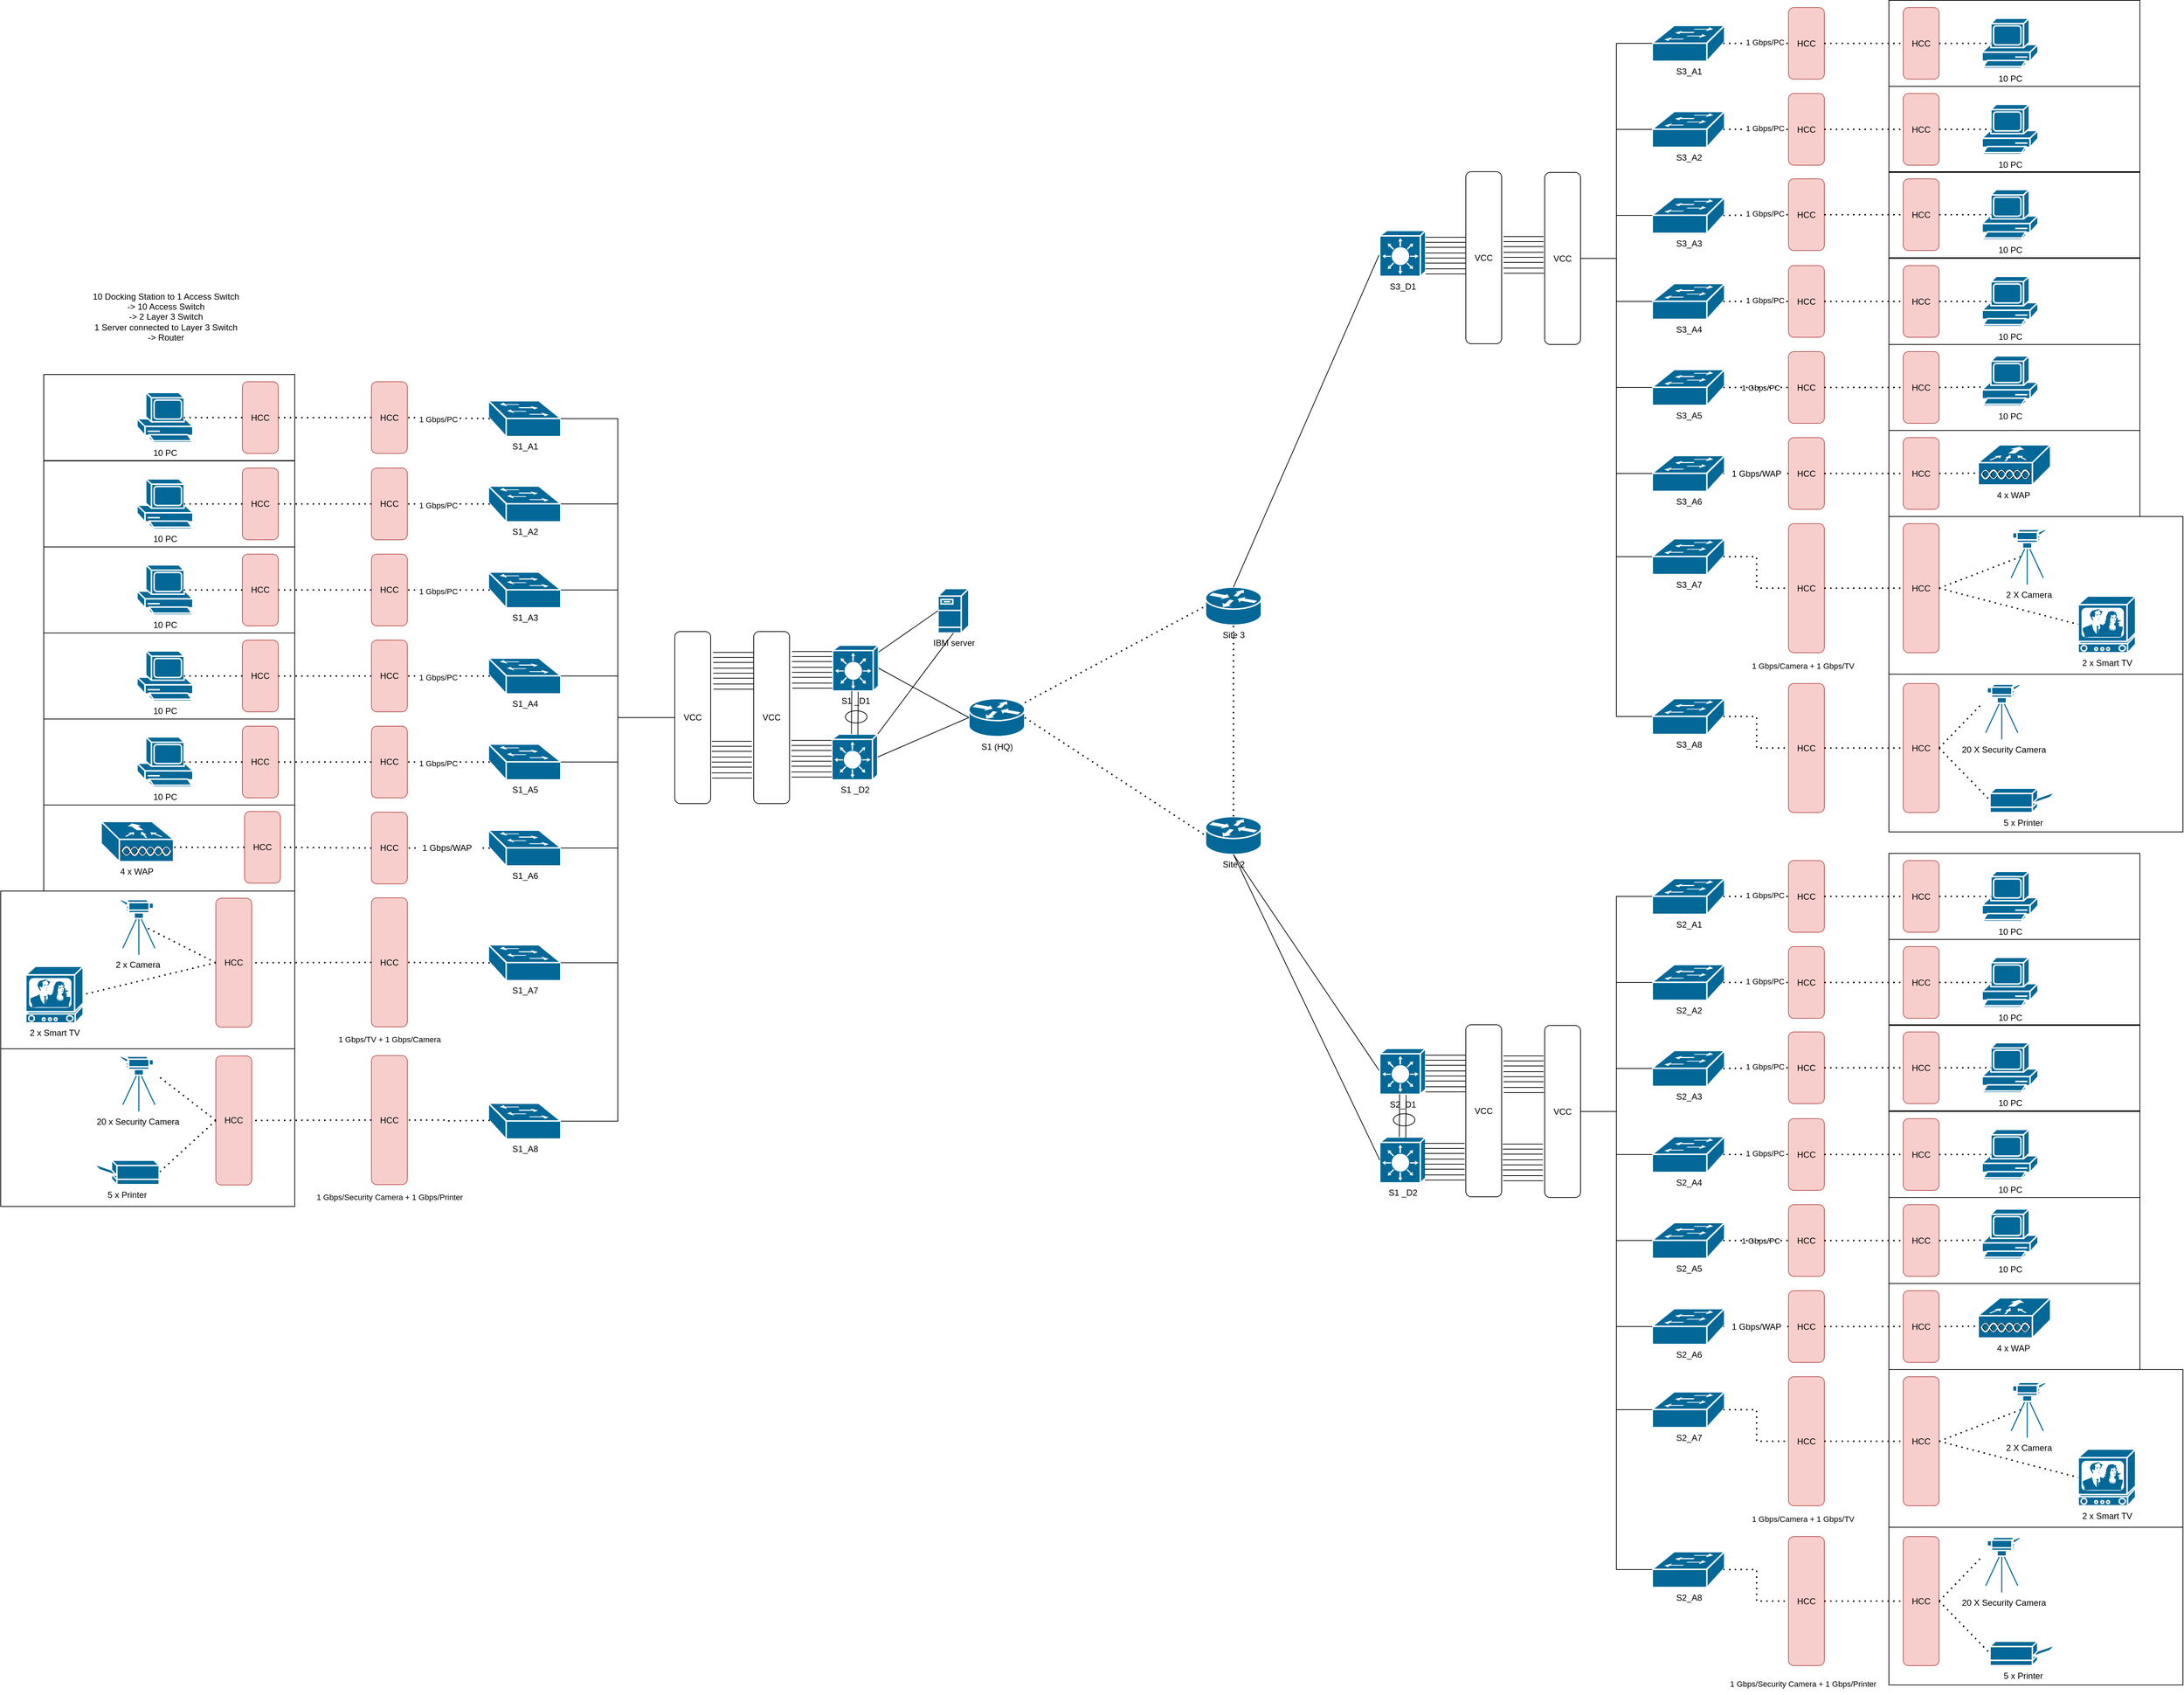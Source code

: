 <mxfile version="24.7.10">
  <diagram name="Page-1" id="G4pYxyU2FkNYo4f7sW-s">
    <mxGraphModel dx="4674" dy="3079" grid="1" gridSize="10" guides="1" tooltips="1" connect="1" arrows="1" fold="1" page="1" pageScale="1" pageWidth="827" pageHeight="1169" math="0" shadow="0">
      <root>
        <mxCell id="0" />
        <mxCell id="1" parent="0" />
        <mxCell id="yJoKxNVRloe3FFeGkEBf-1" value="" style="rounded=0;whiteSpace=wrap;html=1;fillColor=none;" vertex="1" parent="1">
          <mxGeometry x="1763" y="1451.5" width="410" height="220" as="geometry" />
        </mxCell>
        <mxCell id="yJoKxNVRloe3FFeGkEBf-2" value="S1 (HQ)" style="shape=mxgraph.cisco.routers.router;sketch=0;html=1;pointerEvents=1;dashed=0;fillColor=#036897;strokeColor=#ffffff;strokeWidth=2;verticalLabelPosition=bottom;verticalAlign=top;align=center;outlineConnect=0;" vertex="1" parent="1">
          <mxGeometry x="480" y="295.5" width="78" height="53" as="geometry" />
        </mxCell>
        <mxCell id="yJoKxNVRloe3FFeGkEBf-3" value="Site 2" style="shape=mxgraph.cisco.routers.router;sketch=0;html=1;pointerEvents=1;dashed=0;fillColor=#036897;strokeColor=#ffffff;strokeWidth=2;verticalLabelPosition=bottom;verticalAlign=top;align=center;outlineConnect=0;" vertex="1" parent="1">
          <mxGeometry x="810" y="460" width="78" height="53" as="geometry" />
        </mxCell>
        <mxCell id="yJoKxNVRloe3FFeGkEBf-4" value="IBM server" style="shape=mxgraph.cisco.servers.fileserver;sketch=0;html=1;pointerEvents=1;dashed=0;fillColor=#036897;strokeColor=#ffffff;strokeWidth=2;verticalLabelPosition=bottom;verticalAlign=top;align=center;outlineConnect=0;" vertex="1" parent="1">
          <mxGeometry x="437" y="142" width="43" height="62" as="geometry" />
        </mxCell>
        <mxCell id="yJoKxNVRloe3FFeGkEBf-5" value="S1 _D1" style="shape=mxgraph.cisco.switches.layer_3_switch;sketch=0;html=1;pointerEvents=1;dashed=0;fillColor=#036897;strokeColor=#ffffff;strokeWidth=2;verticalLabelPosition=bottom;verticalAlign=top;align=center;outlineConnect=0;" vertex="1" parent="1">
          <mxGeometry x="290" y="221" width="64" height="64" as="geometry" />
        </mxCell>
        <mxCell id="yJoKxNVRloe3FFeGkEBf-6" value="" style="endArrow=none;html=1;rounded=0;exitX=0;exitY=0.5;exitDx=0;exitDy=0;exitPerimeter=0;" edge="1" parent="1" source="yJoKxNVRloe3FFeGkEBf-4" target="yJoKxNVRloe3FFeGkEBf-5">
          <mxGeometry width="50" height="50" relative="1" as="geometry">
            <mxPoint x="230" y="250" as="sourcePoint" />
            <mxPoint x="280" y="200" as="targetPoint" />
          </mxGeometry>
        </mxCell>
        <mxCell id="yJoKxNVRloe3FFeGkEBf-7" value="" style="endArrow=none;html=1;rounded=0;entryX=1;entryY=0.5;entryDx=0;entryDy=0;entryPerimeter=0;exitX=0;exitY=0.5;exitDx=0;exitDy=0;exitPerimeter=0;" edge="1" parent="1" source="yJoKxNVRloe3FFeGkEBf-2" target="yJoKxNVRloe3FFeGkEBf-5">
          <mxGeometry width="50" height="50" relative="1" as="geometry">
            <mxPoint x="322" y="420" as="sourcePoint" />
            <mxPoint x="300" y="332" as="targetPoint" />
          </mxGeometry>
        </mxCell>
        <mxCell id="yJoKxNVRloe3FFeGkEBf-8" value="Site 3&lt;div&gt;&lt;br&gt;&lt;/div&gt;" style="shape=mxgraph.cisco.routers.router;sketch=0;html=1;pointerEvents=1;dashed=0;fillColor=#036897;strokeColor=#ffffff;strokeWidth=2;verticalLabelPosition=bottom;verticalAlign=top;align=center;outlineConnect=0;" vertex="1" parent="1">
          <mxGeometry x="810" y="140" width="78" height="53" as="geometry" />
        </mxCell>
        <mxCell id="yJoKxNVRloe3FFeGkEBf-9" value="" style="endArrow=none;dashed=1;html=1;dashPattern=1 3;strokeWidth=2;rounded=0;entryX=0;entryY=0.5;entryDx=0;entryDy=0;entryPerimeter=0;exitX=1;exitY=0.5;exitDx=0;exitDy=0;exitPerimeter=0;" edge="1" parent="1" source="yJoKxNVRloe3FFeGkEBf-2" target="yJoKxNVRloe3FFeGkEBf-3">
          <mxGeometry width="50" height="50" relative="1" as="geometry">
            <mxPoint x="620" y="370" as="sourcePoint" />
            <mxPoint x="670" y="320" as="targetPoint" />
          </mxGeometry>
        </mxCell>
        <mxCell id="yJoKxNVRloe3FFeGkEBf-10" value="" style="endArrow=none;dashed=1;html=1;dashPattern=1 3;strokeWidth=2;rounded=0;entryX=0.5;entryY=1;entryDx=0;entryDy=0;entryPerimeter=0;exitX=0.5;exitY=0;exitDx=0;exitDy=0;exitPerimeter=0;" edge="1" parent="1" source="yJoKxNVRloe3FFeGkEBf-3" target="yJoKxNVRloe3FFeGkEBf-8">
          <mxGeometry width="50" height="50" relative="1" as="geometry">
            <mxPoint x="900" y="321.5" as="sourcePoint" />
            <mxPoint x="1152" y="321.5" as="targetPoint" />
          </mxGeometry>
        </mxCell>
        <mxCell id="yJoKxNVRloe3FFeGkEBf-11" value="" style="endArrow=none;dashed=1;html=1;dashPattern=1 3;strokeWidth=2;rounded=0;entryX=0;entryY=0.5;entryDx=0;entryDy=0;entryPerimeter=0;" edge="1" parent="1" source="yJoKxNVRloe3FFeGkEBf-2" target="yJoKxNVRloe3FFeGkEBf-8">
          <mxGeometry width="50" height="50" relative="1" as="geometry">
            <mxPoint x="568" y="332" as="sourcePoint" />
            <mxPoint x="820" y="497" as="targetPoint" />
          </mxGeometry>
        </mxCell>
        <mxCell id="yJoKxNVRloe3FFeGkEBf-12" value="" style="endArrow=none;html=1;rounded=0;entryX=0;entryY=0.5;entryDx=0;entryDy=0;entryPerimeter=0;exitX=0.5;exitY=0;exitDx=0;exitDy=0;exitPerimeter=0;" edge="1" parent="1" source="yJoKxNVRloe3FFeGkEBf-8" target="yJoKxNVRloe3FFeGkEBf-265">
          <mxGeometry width="50" height="50" relative="1" as="geometry">
            <mxPoint x="1330" y="161" as="sourcePoint" />
            <mxPoint x="1060.0" y="-102" as="targetPoint" />
          </mxGeometry>
        </mxCell>
        <mxCell id="yJoKxNVRloe3FFeGkEBf-13" value="" style="endArrow=none;html=1;rounded=0;entryX=0;entryY=0.5;entryDx=0;entryDy=0;entryPerimeter=0;exitX=0.5;exitY=1;exitDx=0;exitDy=0;exitPerimeter=0;" edge="1" parent="1" source="yJoKxNVRloe3FFeGkEBf-3" target="yJoKxNVRloe3FFeGkEBf-15">
          <mxGeometry width="50" height="50" relative="1" as="geometry">
            <mxPoint x="1367" y="562" as="sourcePoint" />
            <mxPoint x="1060" y="486.5" as="targetPoint" />
          </mxGeometry>
        </mxCell>
        <mxCell id="yJoKxNVRloe3FFeGkEBf-14" value="" style="rounded=0;whiteSpace=wrap;html=1;fillColor=none;" vertex="1" parent="1">
          <mxGeometry x="1763" y="511.5" width="350" height="120" as="geometry" />
        </mxCell>
        <mxCell id="yJoKxNVRloe3FFeGkEBf-15" value="S2_D1" style="shape=mxgraph.cisco.switches.layer_3_switch;sketch=0;html=1;pointerEvents=1;dashed=0;fillColor=#036897;strokeColor=#ffffff;strokeWidth=2;verticalLabelPosition=bottom;verticalAlign=top;align=center;outlineConnect=0;" vertex="1" parent="1">
          <mxGeometry x="1053" y="783.5" width="64" height="64" as="geometry" />
        </mxCell>
        <mxCell id="yJoKxNVRloe3FFeGkEBf-16" value="S2_A5" style="shape=mxgraph.cisco.switches.workgroup_switch;sketch=0;html=1;pointerEvents=1;dashed=0;fillColor=#036897;strokeColor=#ffffff;strokeWidth=2;verticalLabelPosition=bottom;verticalAlign=top;align=center;outlineConnect=0;" vertex="1" parent="1">
          <mxGeometry x="1433" y="1026.5" width="101" height="50" as="geometry" />
        </mxCell>
        <mxCell id="yJoKxNVRloe3FFeGkEBf-17" value="S2_A7" style="shape=mxgraph.cisco.switches.workgroup_switch;sketch=0;html=1;pointerEvents=1;dashed=0;fillColor=#036897;strokeColor=#ffffff;strokeWidth=2;verticalLabelPosition=bottom;verticalAlign=top;align=center;outlineConnect=0;" vertex="1" parent="1">
          <mxGeometry x="1433" y="1262.5" width="101" height="50" as="geometry" />
        </mxCell>
        <mxCell id="yJoKxNVRloe3FFeGkEBf-18" value="S2_A4" style="shape=mxgraph.cisco.switches.workgroup_switch;sketch=0;html=1;pointerEvents=1;dashed=0;fillColor=#036897;strokeColor=#ffffff;strokeWidth=2;verticalLabelPosition=bottom;verticalAlign=top;align=center;outlineConnect=0;" vertex="1" parent="1">
          <mxGeometry x="1433" y="906.5" width="101" height="50" as="geometry" />
        </mxCell>
        <mxCell id="yJoKxNVRloe3FFeGkEBf-19" value="S2_A3" style="shape=mxgraph.cisco.switches.workgroup_switch;sketch=0;html=1;pointerEvents=1;dashed=0;fillColor=#036897;strokeColor=#ffffff;strokeWidth=2;verticalLabelPosition=bottom;verticalAlign=top;align=center;outlineConnect=0;" vertex="1" parent="1">
          <mxGeometry x="1433" y="786.5" width="101" height="50" as="geometry" />
        </mxCell>
        <mxCell id="yJoKxNVRloe3FFeGkEBf-20" value="S2_A2" style="shape=mxgraph.cisco.switches.workgroup_switch;sketch=0;html=1;pointerEvents=1;dashed=0;fillColor=#036897;strokeColor=#ffffff;strokeWidth=2;verticalLabelPosition=bottom;verticalAlign=top;align=center;outlineConnect=0;" vertex="1" parent="1">
          <mxGeometry x="1433" y="666.5" width="101" height="50" as="geometry" />
        </mxCell>
        <mxCell id="yJoKxNVRloe3FFeGkEBf-21" value="S2_A1" style="shape=mxgraph.cisco.switches.workgroup_switch;sketch=0;html=1;pointerEvents=1;dashed=0;fillColor=#036897;strokeColor=#ffffff;strokeWidth=2;verticalLabelPosition=bottom;verticalAlign=top;align=center;outlineConnect=0;" vertex="1" parent="1">
          <mxGeometry x="1433" y="546.5" width="101" height="50" as="geometry" />
        </mxCell>
        <mxCell id="yJoKxNVRloe3FFeGkEBf-22" value="VCC" style="rounded=1;whiteSpace=wrap;html=1;" vertex="1" parent="1">
          <mxGeometry x="1173" y="750.5" width="50" height="240" as="geometry" />
        </mxCell>
        <mxCell id="yJoKxNVRloe3FFeGkEBf-23" value="VCC" style="rounded=1;whiteSpace=wrap;html=1;" vertex="1" parent="1">
          <mxGeometry x="1283" y="751.5" width="50" height="240" as="geometry" />
        </mxCell>
        <mxCell id="yJoKxNVRloe3FFeGkEBf-24" value="" style="endArrow=none;html=1;rounded=0;entryX=1;entryY=0.5;entryDx=0;entryDy=0;exitX=0;exitY=0.5;exitDx=0;exitDy=0;exitPerimeter=0;edgeStyle=orthogonalEdgeStyle;" edge="1" parent="1" source="yJoKxNVRloe3FFeGkEBf-21" target="yJoKxNVRloe3FFeGkEBf-23">
          <mxGeometry width="50" height="50" relative="1" as="geometry">
            <mxPoint x="1289" y="854" as="sourcePoint" />
            <mxPoint x="1233" y="854" as="targetPoint" />
          </mxGeometry>
        </mxCell>
        <mxCell id="yJoKxNVRloe3FFeGkEBf-25" value="" style="endArrow=none;html=1;rounded=0;entryX=1;entryY=0.5;entryDx=0;entryDy=0;exitX=0;exitY=0.5;exitDx=0;exitDy=0;exitPerimeter=0;edgeStyle=orthogonalEdgeStyle;" edge="1" parent="1" source="yJoKxNVRloe3FFeGkEBf-20" target="yJoKxNVRloe3FFeGkEBf-23">
          <mxGeometry width="50" height="50" relative="1" as="geometry">
            <mxPoint x="1443" y="581.5" as="sourcePoint" />
            <mxPoint x="1344" y="723.5" as="targetPoint" />
          </mxGeometry>
        </mxCell>
        <mxCell id="yJoKxNVRloe3FFeGkEBf-26" value="" style="endArrow=none;html=1;rounded=0;exitX=0;exitY=0.5;exitDx=0;exitDy=0;exitPerimeter=0;entryX=1;entryY=0.5;entryDx=0;entryDy=0;edgeStyle=orthogonalEdgeStyle;" edge="1" parent="1" source="yJoKxNVRloe3FFeGkEBf-19" target="yJoKxNVRloe3FFeGkEBf-23">
          <mxGeometry width="50" height="50" relative="1" as="geometry">
            <mxPoint x="1423" y="811.5" as="sourcePoint" />
            <mxPoint x="1373" y="891.5" as="targetPoint" />
          </mxGeometry>
        </mxCell>
        <mxCell id="yJoKxNVRloe3FFeGkEBf-27" value="" style="endArrow=none;html=1;rounded=0;exitX=0;exitY=0.5;exitDx=0;exitDy=0;exitPerimeter=0;entryX=1;entryY=0.5;entryDx=0;entryDy=0;edgeStyle=orthogonalEdgeStyle;" edge="1" parent="1" source="yJoKxNVRloe3FFeGkEBf-18" target="yJoKxNVRloe3FFeGkEBf-23">
          <mxGeometry width="50" height="50" relative="1" as="geometry">
            <mxPoint x="1443" y="821.5" as="sourcePoint" />
            <mxPoint x="1343" y="879.5" as="targetPoint" />
          </mxGeometry>
        </mxCell>
        <mxCell id="yJoKxNVRloe3FFeGkEBf-28" value="" style="endArrow=none;html=1;rounded=0;exitX=0;exitY=0.5;exitDx=0;exitDy=0;exitPerimeter=0;entryX=1;entryY=0.5;entryDx=0;entryDy=0;edgeStyle=orthogonalEdgeStyle;" edge="1" parent="1" source="yJoKxNVRloe3FFeGkEBf-16" target="yJoKxNVRloe3FFeGkEBf-23">
          <mxGeometry width="50" height="50" relative="1" as="geometry">
            <mxPoint x="1443" y="941.5" as="sourcePoint" />
            <mxPoint x="1343" y="879.5" as="targetPoint" />
          </mxGeometry>
        </mxCell>
        <mxCell id="yJoKxNVRloe3FFeGkEBf-29" value="" style="endArrow=none;html=1;rounded=0;exitX=0;exitY=0.5;exitDx=0;exitDy=0;exitPerimeter=0;entryX=1;entryY=0.5;entryDx=0;entryDy=0;edgeStyle=orthogonalEdgeStyle;" edge="1" parent="1" source="yJoKxNVRloe3FFeGkEBf-17" target="yJoKxNVRloe3FFeGkEBf-23">
          <mxGeometry width="50" height="50" relative="1" as="geometry">
            <mxPoint x="1443" y="1061.5" as="sourcePoint" />
            <mxPoint x="1343" y="879.5" as="targetPoint" />
          </mxGeometry>
        </mxCell>
        <mxCell id="yJoKxNVRloe3FFeGkEBf-30" value="HCC" style="rounded=1;whiteSpace=wrap;html=1;fillColor=#f8cecc;strokeColor=#b85450;" vertex="1" parent="1">
          <mxGeometry x="1623" y="521.5" width="50" height="100" as="geometry" />
        </mxCell>
        <mxCell id="yJoKxNVRloe3FFeGkEBf-31" value="HCC" style="rounded=1;whiteSpace=wrap;html=1;fillColor=#f8cecc;strokeColor=#b85450;" vertex="1" parent="1">
          <mxGeometry x="1783" y="521.5" width="50" height="100" as="geometry" />
        </mxCell>
        <mxCell id="yJoKxNVRloe3FFeGkEBf-32" value="" style="endArrow=none;dashed=1;html=1;dashPattern=1 3;strokeWidth=2;rounded=0;entryX=0;entryY=0.5;entryDx=0;entryDy=0;exitX=0.98;exitY=0.5;exitDx=0;exitDy=0;exitPerimeter=0;" edge="1" parent="1" source="yJoKxNVRloe3FFeGkEBf-21" target="yJoKxNVRloe3FFeGkEBf-30">
          <mxGeometry width="50" height="50" relative="1" as="geometry">
            <mxPoint x="1623" y="731.5" as="sourcePoint" />
            <mxPoint x="1673" y="681.5" as="targetPoint" />
          </mxGeometry>
        </mxCell>
        <mxCell id="yJoKxNVRloe3FFeGkEBf-33" value="1 Gbps/PC" style="edgeLabel;html=1;align=center;verticalAlign=middle;resizable=0;points=[];" vertex="1" connectable="0" parent="yJoKxNVRloe3FFeGkEBf-32">
          <mxGeometry x="0.262" y="2" relative="1" as="geometry">
            <mxPoint as="offset" />
          </mxGeometry>
        </mxCell>
        <mxCell id="yJoKxNVRloe3FFeGkEBf-34" value="" style="endArrow=none;dashed=1;html=1;dashPattern=1 3;strokeWidth=2;rounded=0;entryX=0;entryY=0.5;entryDx=0;entryDy=0;exitX=1;exitY=0.5;exitDx=0;exitDy=0;" edge="1" parent="1" source="yJoKxNVRloe3FFeGkEBf-30" target="yJoKxNVRloe3FFeGkEBf-31">
          <mxGeometry width="50" height="50" relative="1" as="geometry">
            <mxPoint x="1568" y="581.5" as="sourcePoint" />
            <mxPoint x="1633" y="581.5" as="targetPoint" />
          </mxGeometry>
        </mxCell>
        <mxCell id="yJoKxNVRloe3FFeGkEBf-35" value="10 PC" style="shape=mxgraph.cisco.computers_and_peripherals.pc;sketch=0;html=1;pointerEvents=1;dashed=0;fillColor=#036897;strokeColor=#ffffff;strokeWidth=2;verticalLabelPosition=bottom;verticalAlign=top;align=center;outlineConnect=0;" vertex="1" parent="1">
          <mxGeometry x="1893" y="536.5" width="78" height="70" as="geometry" />
        </mxCell>
        <mxCell id="yJoKxNVRloe3FFeGkEBf-36" value="" style="endArrow=none;dashed=1;html=1;dashPattern=1 3;strokeWidth=2;rounded=0;entryX=0.16;entryY=0.5;entryDx=0;entryDy=0;entryPerimeter=0;exitX=1;exitY=0.5;exitDx=0;exitDy=0;" edge="1" parent="1" source="yJoKxNVRloe3FFeGkEBf-31" target="yJoKxNVRloe3FFeGkEBf-35">
          <mxGeometry width="50" height="50" relative="1" as="geometry">
            <mxPoint x="1803" y="571.5" as="sourcePoint" />
            <mxPoint x="1759" y="581.5" as="targetPoint" />
          </mxGeometry>
        </mxCell>
        <mxCell id="yJoKxNVRloe3FFeGkEBf-37" value="" style="rounded=0;whiteSpace=wrap;html=1;fillColor=none;" vertex="1" parent="1">
          <mxGeometry x="1763" y="631.5" width="350" height="120" as="geometry" />
        </mxCell>
        <mxCell id="yJoKxNVRloe3FFeGkEBf-38" value="HCC" style="rounded=1;whiteSpace=wrap;html=1;fillColor=#f8cecc;strokeColor=#b85450;" vertex="1" parent="1">
          <mxGeometry x="1623" y="641.5" width="50" height="100" as="geometry" />
        </mxCell>
        <mxCell id="yJoKxNVRloe3FFeGkEBf-39" value="HCC" style="rounded=1;whiteSpace=wrap;html=1;fillColor=#f8cecc;strokeColor=#b85450;" vertex="1" parent="1">
          <mxGeometry x="1783" y="641.5" width="50" height="100" as="geometry" />
        </mxCell>
        <mxCell id="yJoKxNVRloe3FFeGkEBf-40" value="" style="endArrow=none;dashed=1;html=1;dashPattern=1 3;strokeWidth=2;rounded=0;entryX=0;entryY=0.5;entryDx=0;entryDy=0;exitX=1;exitY=0.5;exitDx=0;exitDy=0;" edge="1" parent="1" source="yJoKxNVRloe3FFeGkEBf-38" target="yJoKxNVRloe3FFeGkEBf-39">
          <mxGeometry width="50" height="50" relative="1" as="geometry">
            <mxPoint x="1568" y="701.5" as="sourcePoint" />
            <mxPoint x="1633" y="701.5" as="targetPoint" />
          </mxGeometry>
        </mxCell>
        <mxCell id="yJoKxNVRloe3FFeGkEBf-41" value="10 PC" style="shape=mxgraph.cisco.computers_and_peripherals.pc;sketch=0;html=1;pointerEvents=1;dashed=0;fillColor=#036897;strokeColor=#ffffff;strokeWidth=2;verticalLabelPosition=bottom;verticalAlign=top;align=center;outlineConnect=0;" vertex="1" parent="1">
          <mxGeometry x="1893" y="656.5" width="78" height="70" as="geometry" />
        </mxCell>
        <mxCell id="yJoKxNVRloe3FFeGkEBf-42" value="" style="endArrow=none;dashed=1;html=1;dashPattern=1 3;strokeWidth=2;rounded=0;entryX=0.16;entryY=0.5;entryDx=0;entryDy=0;entryPerimeter=0;exitX=1;exitY=0.5;exitDx=0;exitDy=0;" edge="1" parent="1" source="yJoKxNVRloe3FFeGkEBf-39" target="yJoKxNVRloe3FFeGkEBf-41">
          <mxGeometry width="50" height="50" relative="1" as="geometry">
            <mxPoint x="1803" y="691.5" as="sourcePoint" />
            <mxPoint x="1759" y="701.5" as="targetPoint" />
          </mxGeometry>
        </mxCell>
        <mxCell id="yJoKxNVRloe3FFeGkEBf-43" value="" style="endArrow=none;dashed=1;html=1;dashPattern=1 3;strokeWidth=2;rounded=0;entryX=0;entryY=0.5;entryDx=0;entryDy=0;exitX=0.98;exitY=0.5;exitDx=0;exitDy=0;exitPerimeter=0;" edge="1" parent="1" source="yJoKxNVRloe3FFeGkEBf-20" target="yJoKxNVRloe3FFeGkEBf-38">
          <mxGeometry width="50" height="50" relative="1" as="geometry">
            <mxPoint x="1542" y="581.5" as="sourcePoint" />
            <mxPoint x="1633" y="581.5" as="targetPoint" />
          </mxGeometry>
        </mxCell>
        <mxCell id="yJoKxNVRloe3FFeGkEBf-44" value="1 Gbps/PC" style="edgeLabel;html=1;align=center;verticalAlign=middle;resizable=0;points=[];" vertex="1" connectable="0" parent="yJoKxNVRloe3FFeGkEBf-43">
          <mxGeometry x="0.262" y="2" relative="1" as="geometry">
            <mxPoint as="offset" />
          </mxGeometry>
        </mxCell>
        <mxCell id="yJoKxNVRloe3FFeGkEBf-45" value="" style="rounded=0;whiteSpace=wrap;html=1;fillColor=none;" vertex="1" parent="1">
          <mxGeometry x="1763" y="750.5" width="350" height="120" as="geometry" />
        </mxCell>
        <mxCell id="yJoKxNVRloe3FFeGkEBf-46" value="HCC" style="rounded=1;whiteSpace=wrap;html=1;fillColor=#f8cecc;strokeColor=#b85450;" vertex="1" parent="1">
          <mxGeometry x="1623" y="760.5" width="50" height="100" as="geometry" />
        </mxCell>
        <mxCell id="yJoKxNVRloe3FFeGkEBf-47" value="HCC" style="rounded=1;whiteSpace=wrap;html=1;fillColor=#f8cecc;strokeColor=#b85450;" vertex="1" parent="1">
          <mxGeometry x="1783" y="760.5" width="50" height="100" as="geometry" />
        </mxCell>
        <mxCell id="yJoKxNVRloe3FFeGkEBf-48" value="" style="endArrow=none;dashed=1;html=1;dashPattern=1 3;strokeWidth=2;rounded=0;entryX=0;entryY=0.5;entryDx=0;entryDy=0;exitX=1;exitY=0.5;exitDx=0;exitDy=0;" edge="1" parent="1" source="yJoKxNVRloe3FFeGkEBf-46" target="yJoKxNVRloe3FFeGkEBf-47">
          <mxGeometry width="50" height="50" relative="1" as="geometry">
            <mxPoint x="1568" y="820.5" as="sourcePoint" />
            <mxPoint x="1633" y="820.5" as="targetPoint" />
          </mxGeometry>
        </mxCell>
        <mxCell id="yJoKxNVRloe3FFeGkEBf-49" value="10 PC" style="shape=mxgraph.cisco.computers_and_peripherals.pc;sketch=0;html=1;pointerEvents=1;dashed=0;fillColor=#036897;strokeColor=#ffffff;strokeWidth=2;verticalLabelPosition=bottom;verticalAlign=top;align=center;outlineConnect=0;" vertex="1" parent="1">
          <mxGeometry x="1893" y="775.5" width="78" height="70" as="geometry" />
        </mxCell>
        <mxCell id="yJoKxNVRloe3FFeGkEBf-50" value="" style="endArrow=none;dashed=1;html=1;dashPattern=1 3;strokeWidth=2;rounded=0;entryX=0.16;entryY=0.5;entryDx=0;entryDy=0;entryPerimeter=0;exitX=1;exitY=0.5;exitDx=0;exitDy=0;" edge="1" parent="1" source="yJoKxNVRloe3FFeGkEBf-47" target="yJoKxNVRloe3FFeGkEBf-49">
          <mxGeometry width="50" height="50" relative="1" as="geometry">
            <mxPoint x="1803" y="810.5" as="sourcePoint" />
            <mxPoint x="1759" y="820.5" as="targetPoint" />
          </mxGeometry>
        </mxCell>
        <mxCell id="yJoKxNVRloe3FFeGkEBf-51" value="" style="endArrow=none;dashed=1;html=1;dashPattern=1 3;strokeWidth=2;rounded=0;entryX=0;entryY=0.5;entryDx=0;entryDy=0;exitX=0.98;exitY=0.5;exitDx=0;exitDy=0;exitPerimeter=0;" edge="1" parent="1" source="yJoKxNVRloe3FFeGkEBf-19" target="yJoKxNVRloe3FFeGkEBf-46">
          <mxGeometry width="50" height="50" relative="1" as="geometry">
            <mxPoint x="1532" y="810.5" as="sourcePoint" />
            <mxPoint x="1633" y="700.5" as="targetPoint" />
          </mxGeometry>
        </mxCell>
        <mxCell id="yJoKxNVRloe3FFeGkEBf-52" value="1 Gbps/PC" style="edgeLabel;html=1;align=center;verticalAlign=middle;resizable=0;points=[];" vertex="1" connectable="0" parent="yJoKxNVRloe3FFeGkEBf-51">
          <mxGeometry x="0.262" y="2" relative="1" as="geometry">
            <mxPoint as="offset" />
          </mxGeometry>
        </mxCell>
        <mxCell id="yJoKxNVRloe3FFeGkEBf-53" value="" style="rounded=0;whiteSpace=wrap;html=1;fillColor=none;" vertex="1" parent="1">
          <mxGeometry x="1763" y="871.5" width="350" height="120" as="geometry" />
        </mxCell>
        <mxCell id="yJoKxNVRloe3FFeGkEBf-54" value="HCC" style="rounded=1;whiteSpace=wrap;html=1;fillColor=#f8cecc;strokeColor=#b85450;" vertex="1" parent="1">
          <mxGeometry x="1623" y="881.5" width="50" height="100" as="geometry" />
        </mxCell>
        <mxCell id="yJoKxNVRloe3FFeGkEBf-55" value="HCC" style="rounded=1;whiteSpace=wrap;html=1;fillColor=#f8cecc;strokeColor=#b85450;" vertex="1" parent="1">
          <mxGeometry x="1783" y="881.5" width="50" height="100" as="geometry" />
        </mxCell>
        <mxCell id="yJoKxNVRloe3FFeGkEBf-56" value="" style="endArrow=none;dashed=1;html=1;dashPattern=1 3;strokeWidth=2;rounded=0;entryX=0;entryY=0.5;entryDx=0;entryDy=0;exitX=1;exitY=0.5;exitDx=0;exitDy=0;" edge="1" parent="1" source="yJoKxNVRloe3FFeGkEBf-54" target="yJoKxNVRloe3FFeGkEBf-55">
          <mxGeometry width="50" height="50" relative="1" as="geometry">
            <mxPoint x="1568" y="941.5" as="sourcePoint" />
            <mxPoint x="1633" y="941.5" as="targetPoint" />
          </mxGeometry>
        </mxCell>
        <mxCell id="yJoKxNVRloe3FFeGkEBf-57" value="10 PC" style="shape=mxgraph.cisco.computers_and_peripherals.pc;sketch=0;html=1;pointerEvents=1;dashed=0;fillColor=#036897;strokeColor=#ffffff;strokeWidth=2;verticalLabelPosition=bottom;verticalAlign=top;align=center;outlineConnect=0;" vertex="1" parent="1">
          <mxGeometry x="1893" y="896.5" width="78" height="70" as="geometry" />
        </mxCell>
        <mxCell id="yJoKxNVRloe3FFeGkEBf-58" value="" style="endArrow=none;dashed=1;html=1;dashPattern=1 3;strokeWidth=2;rounded=0;entryX=0.16;entryY=0.5;entryDx=0;entryDy=0;entryPerimeter=0;exitX=1;exitY=0.5;exitDx=0;exitDy=0;" edge="1" parent="1" source="yJoKxNVRloe3FFeGkEBf-55" target="yJoKxNVRloe3FFeGkEBf-57">
          <mxGeometry width="50" height="50" relative="1" as="geometry">
            <mxPoint x="1803" y="931.5" as="sourcePoint" />
            <mxPoint x="1759" y="941.5" as="targetPoint" />
          </mxGeometry>
        </mxCell>
        <mxCell id="yJoKxNVRloe3FFeGkEBf-59" value="" style="endArrow=none;dashed=1;html=1;dashPattern=1 3;strokeWidth=2;rounded=0;entryX=0;entryY=0.5;entryDx=0;entryDy=0;exitX=0.98;exitY=0.5;exitDx=0;exitDy=0;exitPerimeter=0;" edge="1" parent="1" source="yJoKxNVRloe3FFeGkEBf-18" target="yJoKxNVRloe3FFeGkEBf-54">
          <mxGeometry width="50" height="50" relative="1" as="geometry">
            <mxPoint x="1532" y="932.5" as="sourcePoint" />
            <mxPoint x="1633" y="821.5" as="targetPoint" />
          </mxGeometry>
        </mxCell>
        <mxCell id="yJoKxNVRloe3FFeGkEBf-60" value="1 Gbps/PC" style="edgeLabel;html=1;align=center;verticalAlign=middle;resizable=0;points=[];" vertex="1" connectable="0" parent="yJoKxNVRloe3FFeGkEBf-59">
          <mxGeometry x="0.262" y="2" relative="1" as="geometry">
            <mxPoint as="offset" />
          </mxGeometry>
        </mxCell>
        <mxCell id="yJoKxNVRloe3FFeGkEBf-61" value="1 Gbps/PC" style="edgeLabel;html=1;align=center;verticalAlign=middle;resizable=0;points=[];" vertex="1" connectable="0" parent="yJoKxNVRloe3FFeGkEBf-59">
          <mxGeometry x="0.262" y="2" relative="1" as="geometry">
            <mxPoint x="-6" y="122" as="offset" />
          </mxGeometry>
        </mxCell>
        <mxCell id="yJoKxNVRloe3FFeGkEBf-62" value="" style="rounded=0;whiteSpace=wrap;html=1;fillColor=none;" vertex="1" parent="1">
          <mxGeometry x="1763" y="991.5" width="350" height="120" as="geometry" />
        </mxCell>
        <mxCell id="yJoKxNVRloe3FFeGkEBf-63" value="HCC" style="rounded=1;whiteSpace=wrap;html=1;fillColor=#f8cecc;strokeColor=#b85450;" vertex="1" parent="1">
          <mxGeometry x="1623" y="1001.5" width="50" height="100" as="geometry" />
        </mxCell>
        <mxCell id="yJoKxNVRloe3FFeGkEBf-64" value="HCC" style="rounded=1;whiteSpace=wrap;html=1;fillColor=#f8cecc;strokeColor=#b85450;" vertex="1" parent="1">
          <mxGeometry x="1783" y="1001.5" width="50" height="100" as="geometry" />
        </mxCell>
        <mxCell id="yJoKxNVRloe3FFeGkEBf-65" value="" style="endArrow=none;dashed=1;html=1;dashPattern=1 3;strokeWidth=2;rounded=0;entryX=0;entryY=0.5;entryDx=0;entryDy=0;exitX=1;exitY=0.5;exitDx=0;exitDy=0;" edge="1" parent="1" source="yJoKxNVRloe3FFeGkEBf-63" target="yJoKxNVRloe3FFeGkEBf-64">
          <mxGeometry width="50" height="50" relative="1" as="geometry">
            <mxPoint x="1568" y="1061.5" as="sourcePoint" />
            <mxPoint x="1633" y="1061.5" as="targetPoint" />
          </mxGeometry>
        </mxCell>
        <mxCell id="yJoKxNVRloe3FFeGkEBf-66" value="" style="endArrow=none;dashed=1;html=1;dashPattern=1 3;strokeWidth=2;rounded=0;entryX=0;entryY=0.5;entryDx=0;entryDy=0;exitX=0.98;exitY=0.5;exitDx=0;exitDy=0;exitPerimeter=0;" edge="1" parent="1" source="yJoKxNVRloe3FFeGkEBf-16" target="yJoKxNVRloe3FFeGkEBf-63">
          <mxGeometry width="50" height="50" relative="1" as="geometry">
            <mxPoint x="1532" y="1051.5" as="sourcePoint" />
            <mxPoint x="1633" y="941.5" as="targetPoint" />
          </mxGeometry>
        </mxCell>
        <mxCell id="yJoKxNVRloe3FFeGkEBf-67" value="&lt;span style=&quot;font-size: 11px; background-color: rgb(255, 255, 255);&quot;&gt;1 Gbps/Camera + 1 Gbps/TV&lt;/span&gt;" style="text;html=1;align=center;verticalAlign=middle;resizable=0;points=[];autosize=1;strokeColor=none;fillColor=none;" vertex="1" parent="1">
          <mxGeometry x="1558" y="1424.5" width="170" height="30" as="geometry" />
        </mxCell>
        <mxCell id="yJoKxNVRloe3FFeGkEBf-68" value="" style="rounded=0;whiteSpace=wrap;html=1;fillColor=none;" vertex="1" parent="1">
          <mxGeometry x="1763" y="1231.5" width="410" height="220" as="geometry" />
        </mxCell>
        <mxCell id="yJoKxNVRloe3FFeGkEBf-69" value="HCC" style="rounded=1;whiteSpace=wrap;html=1;fillColor=#f8cecc;strokeColor=#b85450;" vertex="1" parent="1">
          <mxGeometry x="1623" y="1241.5" width="50" height="180" as="geometry" />
        </mxCell>
        <mxCell id="yJoKxNVRloe3FFeGkEBf-70" value="HCC" style="rounded=1;whiteSpace=wrap;html=1;fillColor=#f8cecc;strokeColor=#b85450;" vertex="1" parent="1">
          <mxGeometry x="1783" y="1241.5" width="50" height="180" as="geometry" />
        </mxCell>
        <mxCell id="yJoKxNVRloe3FFeGkEBf-71" value="" style="endArrow=none;dashed=1;html=1;dashPattern=1 3;strokeWidth=2;rounded=0;entryX=0;entryY=0.5;entryDx=0;entryDy=0;exitX=1;exitY=0.5;exitDx=0;exitDy=0;" edge="1" parent="1" source="yJoKxNVRloe3FFeGkEBf-69" target="yJoKxNVRloe3FFeGkEBf-70">
          <mxGeometry width="50" height="50" relative="1" as="geometry">
            <mxPoint x="1568" y="1301.5" as="sourcePoint" />
            <mxPoint x="1633" y="1301.5" as="targetPoint" />
          </mxGeometry>
        </mxCell>
        <mxCell id="yJoKxNVRloe3FFeGkEBf-72" value="" style="endArrow=none;dashed=1;html=1;dashPattern=1 3;strokeWidth=2;rounded=0;entryX=0;entryY=0.5;entryDx=0;entryDy=0;exitX=0.98;exitY=0.5;exitDx=0;exitDy=0;exitPerimeter=0;edgeStyle=orthogonalEdgeStyle;" edge="1" parent="1" source="yJoKxNVRloe3FFeGkEBf-17" target="yJoKxNVRloe3FFeGkEBf-69">
          <mxGeometry width="50" height="50" relative="1" as="geometry">
            <mxPoint x="1532" y="1291.5" as="sourcePoint" />
            <mxPoint x="1633" y="1181.5" as="targetPoint" />
          </mxGeometry>
        </mxCell>
        <mxCell id="yJoKxNVRloe3FFeGkEBf-73" value="2 x Smart TV" style="shape=mxgraph.cisco.misc.tv;sketch=0;html=1;pointerEvents=1;dashed=0;fillColor=#036897;strokeColor=#ffffff;strokeWidth=2;verticalLabelPosition=bottom;verticalAlign=top;align=center;outlineConnect=0;" vertex="1" parent="1">
          <mxGeometry x="2027" y="1342.5" width="80" height="79" as="geometry" />
        </mxCell>
        <mxCell id="yJoKxNVRloe3FFeGkEBf-74" value="" style="endArrow=none;dashed=1;html=1;dashPattern=1 3;strokeWidth=2;rounded=0;entryX=0.28;entryY=0.5;entryDx=0;entryDy=0;exitX=1;exitY=0.5;exitDx=0;exitDy=0;entryPerimeter=0;" edge="1" parent="1" source="yJoKxNVRloe3FFeGkEBf-70" target="yJoKxNVRloe3FFeGkEBf-76">
          <mxGeometry width="50" height="50" relative="1" as="geometry">
            <mxPoint x="1683" y="1301.5" as="sourcePoint" />
            <mxPoint x="1893" y="1269.5" as="targetPoint" />
          </mxGeometry>
        </mxCell>
        <mxCell id="yJoKxNVRloe3FFeGkEBf-75" value="" style="endArrow=none;dashed=1;html=1;dashPattern=1 3;strokeWidth=2;rounded=0;entryX=0;entryY=0.5;entryDx=0;entryDy=0;exitX=1;exitY=0.5;exitDx=0;exitDy=0;entryPerimeter=0;" edge="1" parent="1" source="yJoKxNVRloe3FFeGkEBf-70" target="yJoKxNVRloe3FFeGkEBf-73">
          <mxGeometry width="50" height="50" relative="1" as="geometry">
            <mxPoint x="1843" y="1301.5" as="sourcePoint" />
            <mxPoint x="1892" y="1279.5" as="targetPoint" />
          </mxGeometry>
        </mxCell>
        <mxCell id="yJoKxNVRloe3FFeGkEBf-76" value="2 X Camera&lt;div&gt;&lt;br&gt;&lt;/div&gt;" style="shape=mxgraph.cisco.computers_and_peripherals.video_camera;sketch=0;html=1;pointerEvents=1;dashed=0;fillColor=#036897;strokeColor=#ffffff;strokeWidth=2;verticalLabelPosition=bottom;verticalAlign=top;align=center;outlineConnect=0;" vertex="1" parent="1">
          <mxGeometry x="1933.5" y="1248.5" width="49" height="78" as="geometry" />
        </mxCell>
        <mxCell id="yJoKxNVRloe3FFeGkEBf-77" value="" style="rounded=0;whiteSpace=wrap;html=1;fillColor=none;flipH=1;flipV=0;" vertex="1" parent="1">
          <mxGeometry x="-810" y="444" width="350" height="120" as="geometry" />
        </mxCell>
        <mxCell id="yJoKxNVRloe3FFeGkEBf-78" value="HCC" style="rounded=1;whiteSpace=wrap;html=1;fillColor=#f8cecc;strokeColor=#b85450;flipH=1;flipV=0;" vertex="1" parent="1">
          <mxGeometry x="-353" y="454" width="50" height="100" as="geometry" />
        </mxCell>
        <mxCell id="yJoKxNVRloe3FFeGkEBf-79" value="HCC" style="rounded=1;whiteSpace=wrap;html=1;fillColor=#f8cecc;strokeColor=#b85450;flipH=1;flipV=0;" vertex="1" parent="1">
          <mxGeometry x="-530" y="453" width="50" height="100" as="geometry" />
        </mxCell>
        <mxCell id="yJoKxNVRloe3FFeGkEBf-80" value="" style="endArrow=none;dashed=1;html=1;dashPattern=1 3;strokeWidth=2;rounded=0;entryX=1;entryY=0.5;entryDx=0;entryDy=0;exitX=0.98;exitY=0.5;exitDx=0;exitDy=0;exitPerimeter=0;" edge="1" parent="1" source="yJoKxNVRloe3FFeGkEBf-166" target="yJoKxNVRloe3FFeGkEBf-78">
          <mxGeometry width="50" height="50" relative="1" as="geometry">
            <mxPoint x="-200" y="500" as="sourcePoint" />
            <mxPoint x="-1657.88" y="175" as="targetPoint" />
          </mxGeometry>
        </mxCell>
        <mxCell id="yJoKxNVRloe3FFeGkEBf-81" value="&lt;span style=&quot;font-size: 11px; background-color: rgb(255, 255, 255);&quot;&gt;1 Gbps/TV + 1 Gbps/Camera&lt;/span&gt;" style="text;html=1;align=center;verticalAlign=middle;resizable=0;points=[];autosize=1;strokeColor=none;fillColor=none;flipH=1;flipV=0;" vertex="1" parent="1">
          <mxGeometry x="-413" y="756" width="170" height="30" as="geometry" />
        </mxCell>
        <mxCell id="yJoKxNVRloe3FFeGkEBf-82" value="" style="rounded=0;whiteSpace=wrap;html=1;fillColor=none;flipH=1;flipV=0;" vertex="1" parent="1">
          <mxGeometry x="-870" y="564" width="410" height="220" as="geometry" />
        </mxCell>
        <mxCell id="yJoKxNVRloe3FFeGkEBf-83" value="HCC" style="rounded=1;whiteSpace=wrap;html=1;fillColor=#f8cecc;strokeColor=#b85450;flipH=1;flipV=0;" vertex="1" parent="1">
          <mxGeometry x="-353" y="573.5" width="50" height="180" as="geometry" />
        </mxCell>
        <mxCell id="yJoKxNVRloe3FFeGkEBf-84" value="HCC" style="rounded=1;whiteSpace=wrap;html=1;fillColor=#f8cecc;strokeColor=#b85450;flipH=1;flipV=0;" vertex="1" parent="1">
          <mxGeometry x="-570" y="574" width="50" height="180" as="geometry" />
        </mxCell>
        <mxCell id="yJoKxNVRloe3FFeGkEBf-85" value="" style="endArrow=none;dashed=1;html=1;dashPattern=1 3;strokeWidth=2;rounded=0;entryX=1;entryY=0.5;entryDx=0;entryDy=0;exitX=0;exitY=0.5;exitDx=0;exitDy=0;" edge="1" parent="1" source="yJoKxNVRloe3FFeGkEBf-83" target="yJoKxNVRloe3FFeGkEBf-84">
          <mxGeometry width="50" height="50" relative="1" as="geometry">
            <mxPoint x="-1065" y="634" as="sourcePoint" />
            <mxPoint x="-1000" y="634" as="targetPoint" />
          </mxGeometry>
        </mxCell>
        <mxCell id="yJoKxNVRloe3FFeGkEBf-86" value="2 x Smart TV" style="shape=mxgraph.cisco.misc.tv;sketch=0;html=1;pointerEvents=1;dashed=0;fillColor=#036897;strokeColor=#ffffff;strokeWidth=2;verticalLabelPosition=bottom;verticalAlign=top;align=center;outlineConnect=0;flipH=0;" vertex="1" parent="1">
          <mxGeometry x="-835" y="669" width="80" height="79" as="geometry" />
        </mxCell>
        <mxCell id="yJoKxNVRloe3FFeGkEBf-87" value="" style="endArrow=none;dashed=1;html=1;dashPattern=1 3;strokeWidth=2;rounded=0;entryX=0.28;entryY=0.5;entryDx=0;entryDy=0;exitX=0;exitY=0.5;exitDx=0;exitDy=0;entryPerimeter=0;" edge="1" parent="1" source="yJoKxNVRloe3FFeGkEBf-84" target="yJoKxNVRloe3FFeGkEBf-89">
          <mxGeometry width="50" height="50" relative="1" as="geometry">
            <mxPoint x="-647.0" y="634" as="sourcePoint" />
            <mxPoint x="-537.0" y="634" as="targetPoint" />
          </mxGeometry>
        </mxCell>
        <mxCell id="yJoKxNVRloe3FFeGkEBf-88" value="" style="endArrow=none;dashed=1;html=1;dashPattern=1 3;strokeWidth=2;rounded=0;entryX=1;entryY=0.5;entryDx=0;entryDy=0;exitX=0;exitY=0.5;exitDx=0;exitDy=0;entryPerimeter=0;" edge="1" parent="1" source="yJoKxNVRloe3FFeGkEBf-84" target="yJoKxNVRloe3FFeGkEBf-86">
          <mxGeometry width="50" height="50" relative="1" as="geometry">
            <mxPoint x="-550" y="634" as="sourcePoint" />
            <mxPoint x="-501" y="612" as="targetPoint" />
          </mxGeometry>
        </mxCell>
        <mxCell id="yJoKxNVRloe3FFeGkEBf-89" value="2 x Camera" style="shape=mxgraph.cisco.computers_and_peripherals.video_camera;sketch=0;html=1;pointerEvents=1;dashed=0;fillColor=#036897;strokeColor=#ffffff;strokeWidth=2;verticalLabelPosition=bottom;verticalAlign=top;align=center;outlineConnect=0;flipH=1;flipV=0;" vertex="1" parent="1">
          <mxGeometry x="-704" y="575" width="49" height="78" as="geometry" />
        </mxCell>
        <mxCell id="yJoKxNVRloe3FFeGkEBf-90" value="" style="endArrow=none;html=1;rounded=0;entryX=1;entryY=0.5;entryDx=0;entryDy=0;entryPerimeter=0;exitX=0;exitY=0.5;exitDx=0;exitDy=0;" edge="1" parent="1">
          <mxGeometry width="50" height="50" relative="1" as="geometry">
            <mxPoint x="289.5" y="258.82" as="sourcePoint" />
            <mxPoint x="233.5" y="258.82" as="targetPoint" />
          </mxGeometry>
        </mxCell>
        <mxCell id="yJoKxNVRloe3FFeGkEBf-91" value="" style="endArrow=none;html=1;rounded=0;entryX=1;entryY=0.5;entryDx=0;entryDy=0;entryPerimeter=0;exitX=0;exitY=0.5;exitDx=0;exitDy=0;" edge="1" parent="1">
          <mxGeometry width="50" height="50" relative="1" as="geometry">
            <mxPoint x="289.5" y="265.82" as="sourcePoint" />
            <mxPoint x="233.5" y="265.82" as="targetPoint" />
          </mxGeometry>
        </mxCell>
        <mxCell id="yJoKxNVRloe3FFeGkEBf-92" value="" style="endArrow=none;html=1;rounded=0;entryX=1;entryY=0.5;entryDx=0;entryDy=0;entryPerimeter=0;exitX=0;exitY=0.5;exitDx=0;exitDy=0;" edge="1" parent="1">
          <mxGeometry width="50" height="50" relative="1" as="geometry">
            <mxPoint x="289.5" y="251.82" as="sourcePoint" />
            <mxPoint x="233.5" y="251.82" as="targetPoint" />
          </mxGeometry>
        </mxCell>
        <mxCell id="yJoKxNVRloe3FFeGkEBf-93" value="" style="endArrow=none;html=1;rounded=0;entryX=1;entryY=0.5;entryDx=0;entryDy=0;entryPerimeter=0;exitX=0;exitY=0.5;exitDx=0;exitDy=0;" edge="1" parent="1">
          <mxGeometry width="50" height="50" relative="1" as="geometry">
            <mxPoint x="289.5" y="243.82" as="sourcePoint" />
            <mxPoint x="233.5" y="243.82" as="targetPoint" />
          </mxGeometry>
        </mxCell>
        <mxCell id="yJoKxNVRloe3FFeGkEBf-94" value="" style="endArrow=none;html=1;rounded=0;entryX=1;entryY=0.5;entryDx=0;entryDy=0;entryPerimeter=0;exitX=0;exitY=0.5;exitDx=0;exitDy=0;" edge="1" parent="1">
          <mxGeometry width="50" height="50" relative="1" as="geometry">
            <mxPoint x="289.5" y="273.82" as="sourcePoint" />
            <mxPoint x="233.5" y="273.82" as="targetPoint" />
          </mxGeometry>
        </mxCell>
        <mxCell id="yJoKxNVRloe3FFeGkEBf-95" value="" style="endArrow=none;html=1;rounded=0;entryX=1;entryY=0.5;entryDx=0;entryDy=0;entryPerimeter=0;exitX=0;exitY=0.5;exitDx=0;exitDy=0;" edge="1" parent="1">
          <mxGeometry width="50" height="50" relative="1" as="geometry">
            <mxPoint x="289.5" y="236.82" as="sourcePoint" />
            <mxPoint x="233.5" y="236.82" as="targetPoint" />
          </mxGeometry>
        </mxCell>
        <mxCell id="yJoKxNVRloe3FFeGkEBf-96" value="" style="endArrow=none;html=1;rounded=0;entryX=1;entryY=0.5;entryDx=0;entryDy=0;entryPerimeter=0;exitX=0;exitY=0.5;exitDx=0;exitDy=0;" edge="1" parent="1">
          <mxGeometry width="50" height="50" relative="1" as="geometry">
            <mxPoint x="290.0" y="281" as="sourcePoint" />
            <mxPoint x="234.0" y="281" as="targetPoint" />
          </mxGeometry>
        </mxCell>
        <mxCell id="yJoKxNVRloe3FFeGkEBf-97" value="" style="endArrow=none;html=1;rounded=0;entryX=1;entryY=0.5;entryDx=0;entryDy=0;entryPerimeter=0;exitX=0;exitY=0.5;exitDx=0;exitDy=0;" edge="1" parent="1">
          <mxGeometry width="50" height="50" relative="1" as="geometry">
            <mxPoint x="289.5" y="229.82" as="sourcePoint" />
            <mxPoint x="233.5" y="229.82" as="targetPoint" />
          </mxGeometry>
        </mxCell>
        <mxCell id="yJoKxNVRloe3FFeGkEBf-98" value="" style="endArrow=none;html=1;rounded=0;entryX=1;entryY=0.5;entryDx=0;entryDy=0;entryPerimeter=0;exitX=0;exitY=0.5;exitDx=0;exitDy=0;" edge="1" parent="1">
          <mxGeometry width="50" height="50" relative="1" as="geometry">
            <mxPoint x="179.5" y="260.14" as="sourcePoint" />
            <mxPoint x="123.5" y="260.14" as="targetPoint" />
          </mxGeometry>
        </mxCell>
        <mxCell id="yJoKxNVRloe3FFeGkEBf-99" value="" style="endArrow=none;html=1;rounded=0;entryX=1;entryY=0.5;entryDx=0;entryDy=0;entryPerimeter=0;exitX=0;exitY=0.5;exitDx=0;exitDy=0;" edge="1" parent="1">
          <mxGeometry width="50" height="50" relative="1" as="geometry">
            <mxPoint x="179.5" y="267.14" as="sourcePoint" />
            <mxPoint x="123.5" y="267.14" as="targetPoint" />
          </mxGeometry>
        </mxCell>
        <mxCell id="yJoKxNVRloe3FFeGkEBf-100" value="" style="endArrow=none;html=1;rounded=0;entryX=1;entryY=0.5;entryDx=0;entryDy=0;entryPerimeter=0;exitX=0;exitY=0.5;exitDx=0;exitDy=0;" edge="1" parent="1">
          <mxGeometry width="50" height="50" relative="1" as="geometry">
            <mxPoint x="179.5" y="253.14" as="sourcePoint" />
            <mxPoint x="123.5" y="253.14" as="targetPoint" />
          </mxGeometry>
        </mxCell>
        <mxCell id="yJoKxNVRloe3FFeGkEBf-101" value="" style="endArrow=none;html=1;rounded=0;entryX=1;entryY=0.5;entryDx=0;entryDy=0;entryPerimeter=0;exitX=0;exitY=0.5;exitDx=0;exitDy=0;" edge="1" parent="1">
          <mxGeometry width="50" height="50" relative="1" as="geometry">
            <mxPoint x="179.5" y="245.14" as="sourcePoint" />
            <mxPoint x="123.5" y="245.14" as="targetPoint" />
          </mxGeometry>
        </mxCell>
        <mxCell id="yJoKxNVRloe3FFeGkEBf-102" value="" style="endArrow=none;html=1;rounded=0;entryX=1;entryY=0.5;entryDx=0;entryDy=0;entryPerimeter=0;exitX=0;exitY=0.5;exitDx=0;exitDy=0;" edge="1" parent="1">
          <mxGeometry width="50" height="50" relative="1" as="geometry">
            <mxPoint x="179.5" y="275.14" as="sourcePoint" />
            <mxPoint x="123.5" y="275.14" as="targetPoint" />
          </mxGeometry>
        </mxCell>
        <mxCell id="yJoKxNVRloe3FFeGkEBf-103" value="" style="endArrow=none;html=1;rounded=0;entryX=1;entryY=0.5;entryDx=0;entryDy=0;entryPerimeter=0;exitX=0;exitY=0.5;exitDx=0;exitDy=0;" edge="1" parent="1">
          <mxGeometry width="50" height="50" relative="1" as="geometry">
            <mxPoint x="179.5" y="238.14" as="sourcePoint" />
            <mxPoint x="123.5" y="238.14" as="targetPoint" />
          </mxGeometry>
        </mxCell>
        <mxCell id="yJoKxNVRloe3FFeGkEBf-104" value="" style="endArrow=none;html=1;rounded=0;entryX=1;entryY=0.5;entryDx=0;entryDy=0;entryPerimeter=0;exitX=0;exitY=0.5;exitDx=0;exitDy=0;" edge="1" parent="1">
          <mxGeometry width="50" height="50" relative="1" as="geometry">
            <mxPoint x="180.0" y="282.32" as="sourcePoint" />
            <mxPoint x="124.0" y="282.32" as="targetPoint" />
          </mxGeometry>
        </mxCell>
        <mxCell id="yJoKxNVRloe3FFeGkEBf-105" value="" style="endArrow=none;html=1;rounded=0;entryX=1;entryY=0.5;entryDx=0;entryDy=0;entryPerimeter=0;exitX=0;exitY=0.5;exitDx=0;exitDy=0;" edge="1" parent="1">
          <mxGeometry width="50" height="50" relative="1" as="geometry">
            <mxPoint x="179.5" y="231.14" as="sourcePoint" />
            <mxPoint x="123.5" y="231.14" as="targetPoint" />
          </mxGeometry>
        </mxCell>
        <mxCell id="yJoKxNVRloe3FFeGkEBf-106" value="VCC" style="rounded=1;whiteSpace=wrap;html=1;flipH=0;" vertex="1" parent="1">
          <mxGeometry x="180" y="202" width="50" height="240" as="geometry" />
        </mxCell>
        <mxCell id="yJoKxNVRloe3FFeGkEBf-107" value="VCC" style="rounded=1;whiteSpace=wrap;html=1;flipH=0;" vertex="1" parent="1">
          <mxGeometry x="70" y="202" width="50" height="240" as="geometry" />
        </mxCell>
        <mxCell id="yJoKxNVRloe3FFeGkEBf-108" value="S1_A6" style="shape=mxgraph.cisco.switches.workgroup_switch;sketch=0;html=1;pointerEvents=1;dashed=0;fillColor=#036897;strokeColor=#ffffff;strokeWidth=2;verticalLabelPosition=bottom;verticalAlign=top;align=center;outlineConnect=0;flipH=1;flipV=0;" vertex="1" parent="1">
          <mxGeometry x="-190" y="479" width="101" height="50" as="geometry" />
        </mxCell>
        <mxCell id="yJoKxNVRloe3FFeGkEBf-109" value="S1_A7" style="shape=mxgraph.cisco.switches.workgroup_switch;sketch=0;html=1;pointerEvents=1;dashed=0;fillColor=#036897;strokeColor=#ffffff;strokeWidth=2;verticalLabelPosition=bottom;verticalAlign=top;align=center;outlineConnect=0;flipH=1;flipV=0;" vertex="1" parent="1">
          <mxGeometry x="-190" y="639" width="101" height="50" as="geometry" />
        </mxCell>
        <mxCell id="yJoKxNVRloe3FFeGkEBf-110" value="S1_A5" style="shape=mxgraph.cisco.switches.workgroup_switch;sketch=0;html=1;pointerEvents=1;dashed=0;fillColor=#036897;strokeColor=#ffffff;strokeWidth=2;verticalLabelPosition=bottom;verticalAlign=top;align=center;outlineConnect=0;flipH=1;flipV=0;" vertex="1" parent="1">
          <mxGeometry x="-190" y="359" width="101" height="50" as="geometry" />
        </mxCell>
        <mxCell id="yJoKxNVRloe3FFeGkEBf-111" value="S1_A4" style="shape=mxgraph.cisco.switches.workgroup_switch;sketch=0;html=1;pointerEvents=1;dashed=0;fillColor=#036897;strokeColor=#ffffff;strokeWidth=2;verticalLabelPosition=bottom;verticalAlign=top;align=center;outlineConnect=0;flipH=1;flipV=0;" vertex="1" parent="1">
          <mxGeometry x="-190" y="239" width="101" height="50" as="geometry" />
        </mxCell>
        <mxCell id="yJoKxNVRloe3FFeGkEBf-112" value="S1_A3" style="shape=mxgraph.cisco.switches.workgroup_switch;sketch=0;html=1;pointerEvents=1;dashed=0;fillColor=#036897;strokeColor=#ffffff;strokeWidth=2;verticalLabelPosition=bottom;verticalAlign=top;align=center;outlineConnect=0;flipH=1;flipV=0;" vertex="1" parent="1">
          <mxGeometry x="-190" y="119" width="101" height="50" as="geometry" />
        </mxCell>
        <mxCell id="yJoKxNVRloe3FFeGkEBf-113" value="S1_A2" style="shape=mxgraph.cisco.switches.workgroup_switch;sketch=0;html=1;pointerEvents=1;dashed=0;fillColor=#036897;strokeColor=#ffffff;strokeWidth=2;verticalLabelPosition=bottom;verticalAlign=top;align=center;outlineConnect=0;flipH=1;flipV=0;" vertex="1" parent="1">
          <mxGeometry x="-190" y="-1" width="101" height="50" as="geometry" />
        </mxCell>
        <mxCell id="yJoKxNVRloe3FFeGkEBf-114" value="S1_A1" style="shape=mxgraph.cisco.switches.workgroup_switch;sketch=0;html=1;pointerEvents=1;dashed=0;fillColor=#036897;strokeColor=#ffffff;strokeWidth=2;verticalLabelPosition=bottom;verticalAlign=top;align=center;outlineConnect=0;flipH=1;flipV=0;" vertex="1" parent="1">
          <mxGeometry x="-190" y="-120" width="101" height="50" as="geometry" />
        </mxCell>
        <mxCell id="yJoKxNVRloe3FFeGkEBf-115" value="S1_A8" style="shape=mxgraph.cisco.switches.workgroup_switch;sketch=0;html=1;pointerEvents=1;dashed=0;fillColor=#036897;strokeColor=#ffffff;strokeWidth=2;verticalLabelPosition=bottom;verticalAlign=top;align=center;outlineConnect=0;flipH=1;flipV=0;" vertex="1" parent="1">
          <mxGeometry x="-190" y="860" width="101" height="50" as="geometry" />
        </mxCell>
        <mxCell id="yJoKxNVRloe3FFeGkEBf-116" value="" style="endArrow=none;html=1;rounded=0;entryX=0;entryY=0.5;entryDx=0;entryDy=0;exitX=0;exitY=0.5;exitDx=0;exitDy=0;exitPerimeter=0;edgeStyle=orthogonalEdgeStyle;" edge="1" parent="1" source="yJoKxNVRloe3FFeGkEBf-114" target="yJoKxNVRloe3FFeGkEBf-107">
          <mxGeometry width="50" height="50" relative="1" as="geometry">
            <mxPoint x="-80" y="-66" as="sourcePoint" />
            <mxPoint x="-26" y="55" as="targetPoint" />
          </mxGeometry>
        </mxCell>
        <mxCell id="yJoKxNVRloe3FFeGkEBf-117" value="" style="endArrow=none;html=1;rounded=0;entryX=0;entryY=0.5;entryDx=0;entryDy=0;exitX=0;exitY=0.5;exitDx=0;exitDy=0;exitPerimeter=0;edgeStyle=orthogonalEdgeStyle;" edge="1" parent="1" source="yJoKxNVRloe3FFeGkEBf-113" target="yJoKxNVRloe3FFeGkEBf-107">
          <mxGeometry width="50" height="50" relative="1" as="geometry">
            <mxPoint x="-79" y="-85" as="sourcePoint" />
            <mxPoint x="80" y="332" as="targetPoint" />
          </mxGeometry>
        </mxCell>
        <mxCell id="yJoKxNVRloe3FFeGkEBf-118" value="" style="endArrow=none;html=1;rounded=0;entryX=0;entryY=0.5;entryDx=0;entryDy=0;exitX=0;exitY=0.5;exitDx=0;exitDy=0;exitPerimeter=0;edgeStyle=orthogonalEdgeStyle;" edge="1" parent="1" source="yJoKxNVRloe3FFeGkEBf-112" target="yJoKxNVRloe3FFeGkEBf-107">
          <mxGeometry width="50" height="50" relative="1" as="geometry">
            <mxPoint x="-79" y="34" as="sourcePoint" />
            <mxPoint x="80" y="332" as="targetPoint" />
          </mxGeometry>
        </mxCell>
        <mxCell id="yJoKxNVRloe3FFeGkEBf-119" value="" style="endArrow=none;html=1;rounded=0;entryX=0;entryY=0.5;entryDx=0;entryDy=0;exitX=0;exitY=0.5;exitDx=0;exitDy=0;exitPerimeter=0;edgeStyle=orthogonalEdgeStyle;" edge="1" parent="1" source="yJoKxNVRloe3FFeGkEBf-111" target="yJoKxNVRloe3FFeGkEBf-107">
          <mxGeometry width="50" height="50" relative="1" as="geometry">
            <mxPoint x="-79" y="154" as="sourcePoint" />
            <mxPoint x="80" y="332" as="targetPoint" />
          </mxGeometry>
        </mxCell>
        <mxCell id="yJoKxNVRloe3FFeGkEBf-120" value="" style="endArrow=none;html=1;rounded=0;entryX=0;entryY=0.5;entryDx=0;entryDy=0;exitX=0;exitY=0.5;exitDx=0;exitDy=0;exitPerimeter=0;edgeStyle=orthogonalEdgeStyle;" edge="1" parent="1" source="yJoKxNVRloe3FFeGkEBf-110" target="yJoKxNVRloe3FFeGkEBf-107">
          <mxGeometry width="50" height="50" relative="1" as="geometry">
            <mxPoint x="-79" y="274" as="sourcePoint" />
            <mxPoint x="80" y="332" as="targetPoint" />
          </mxGeometry>
        </mxCell>
        <mxCell id="yJoKxNVRloe3FFeGkEBf-121" value="" style="endArrow=none;html=1;rounded=0;entryX=0;entryY=0.5;entryDx=0;entryDy=0;exitX=0;exitY=0.5;exitDx=0;exitDy=0;exitPerimeter=0;edgeStyle=orthogonalEdgeStyle;" edge="1" parent="1" source="yJoKxNVRloe3FFeGkEBf-108" target="yJoKxNVRloe3FFeGkEBf-107">
          <mxGeometry width="50" height="50" relative="1" as="geometry">
            <mxPoint x="-79" y="394" as="sourcePoint" />
            <mxPoint x="80" y="332" as="targetPoint" />
          </mxGeometry>
        </mxCell>
        <mxCell id="yJoKxNVRloe3FFeGkEBf-122" value="" style="endArrow=none;html=1;rounded=0;entryX=0;entryY=0.5;entryDx=0;entryDy=0;exitX=0;exitY=0.5;exitDx=0;exitDy=0;exitPerimeter=0;edgeStyle=orthogonalEdgeStyle;" edge="1" parent="1" source="yJoKxNVRloe3FFeGkEBf-109" target="yJoKxNVRloe3FFeGkEBf-107">
          <mxGeometry width="50" height="50" relative="1" as="geometry">
            <mxPoint x="-79" y="514" as="sourcePoint" />
            <mxPoint x="80" y="332" as="targetPoint" />
          </mxGeometry>
        </mxCell>
        <mxCell id="yJoKxNVRloe3FFeGkEBf-123" value="" style="endArrow=none;html=1;rounded=0;entryX=0;entryY=0.5;entryDx=0;entryDy=0;exitX=0;exitY=0.5;exitDx=0;exitDy=0;exitPerimeter=0;edgeStyle=orthogonalEdgeStyle;" edge="1" parent="1" source="yJoKxNVRloe3FFeGkEBf-115" target="yJoKxNVRloe3FFeGkEBf-107">
          <mxGeometry width="50" height="50" relative="1" as="geometry">
            <mxPoint x="-79" y="630" as="sourcePoint" />
            <mxPoint x="80" y="332" as="targetPoint" />
          </mxGeometry>
        </mxCell>
        <mxCell id="yJoKxNVRloe3FFeGkEBf-124" value="" style="rounded=0;whiteSpace=wrap;html=1;fillColor=none;flipH=1;flipV=0;" vertex="1" parent="1">
          <mxGeometry x="-810" y="-156.5" width="350" height="120" as="geometry" />
        </mxCell>
        <mxCell id="yJoKxNVRloe3FFeGkEBf-125" value="HCC" style="rounded=1;whiteSpace=wrap;html=1;fillColor=#f8cecc;strokeColor=#b85450;flipH=1;flipV=0;" vertex="1" parent="1">
          <mxGeometry x="-353" y="-146.5" width="50" height="100" as="geometry" />
        </mxCell>
        <mxCell id="yJoKxNVRloe3FFeGkEBf-126" value="HCC" style="rounded=1;whiteSpace=wrap;html=1;fillColor=#f8cecc;strokeColor=#b85450;flipH=1;flipV=0;" vertex="1" parent="1">
          <mxGeometry x="-533" y="-146.5" width="50" height="100" as="geometry" />
        </mxCell>
        <mxCell id="yJoKxNVRloe3FFeGkEBf-127" value="" style="endArrow=none;dashed=1;html=1;dashPattern=1 3;strokeWidth=2;rounded=0;entryX=1;entryY=0.5;entryDx=0;entryDy=0;exitX=0.98;exitY=0.5;exitDx=0;exitDy=0;exitPerimeter=0;" edge="1" parent="1" source="yJoKxNVRloe3FFeGkEBf-114" target="yJoKxNVRloe3FFeGkEBf-125">
          <mxGeometry width="50" height="50" relative="1" as="geometry">
            <mxPoint x="-170.98" y="-159.5" as="sourcePoint" />
            <mxPoint x="-223" y="-55.5" as="targetPoint" />
          </mxGeometry>
        </mxCell>
        <mxCell id="yJoKxNVRloe3FFeGkEBf-128" value="1 Gbps/PC" style="edgeLabel;html=1;align=center;verticalAlign=middle;resizable=0;points=[];" vertex="1" connectable="0" parent="yJoKxNVRloe3FFeGkEBf-127">
          <mxGeometry x="0.262" y="2" relative="1" as="geometry">
            <mxPoint as="offset" />
          </mxGeometry>
        </mxCell>
        <mxCell id="yJoKxNVRloe3FFeGkEBf-129" value="" style="endArrow=none;dashed=1;html=1;dashPattern=1 3;strokeWidth=2;rounded=0;entryX=1;entryY=0.5;entryDx=0;entryDy=0;exitX=0;exitY=0.5;exitDx=0;exitDy=0;" edge="1" parent="1" source="yJoKxNVRloe3FFeGkEBf-125" target="yJoKxNVRloe3FFeGkEBf-126">
          <mxGeometry width="50" height="50" relative="1" as="geometry">
            <mxPoint x="-1005" y="-86.5" as="sourcePoint" />
            <mxPoint x="-940" y="-86.5" as="targetPoint" />
          </mxGeometry>
        </mxCell>
        <mxCell id="yJoKxNVRloe3FFeGkEBf-130" value="10 PC" style="shape=mxgraph.cisco.computers_and_peripherals.pc;sketch=0;html=1;pointerEvents=1;dashed=0;fillColor=#036897;strokeColor=#ffffff;strokeWidth=2;verticalLabelPosition=bottom;verticalAlign=top;align=center;outlineConnect=0;flipH=1;flipV=0;" vertex="1" parent="1">
          <mxGeometry x="-680" y="-131.5" width="78" height="70" as="geometry" />
        </mxCell>
        <mxCell id="yJoKxNVRloe3FFeGkEBf-131" value="" style="endArrow=none;dashed=1;html=1;dashPattern=1 3;strokeWidth=2;rounded=0;entryX=0.16;entryY=0.5;entryDx=0;entryDy=0;entryPerimeter=0;exitX=0;exitY=0.5;exitDx=0;exitDy=0;" edge="1" parent="1" source="yJoKxNVRloe3FFeGkEBf-126" target="yJoKxNVRloe3FFeGkEBf-130">
          <mxGeometry width="50" height="50" relative="1" as="geometry">
            <mxPoint x="-610.88" y="-96.5" as="sourcePoint" />
            <mxPoint x="-654.88" y="-86.5" as="targetPoint" />
          </mxGeometry>
        </mxCell>
        <mxCell id="yJoKxNVRloe3FFeGkEBf-132" value="" style="rounded=0;whiteSpace=wrap;html=1;fillColor=none;flipH=1;flipV=0;" vertex="1" parent="1">
          <mxGeometry x="-810" y="-36" width="350" height="120" as="geometry" />
        </mxCell>
        <mxCell id="yJoKxNVRloe3FFeGkEBf-133" value="HCC" style="rounded=1;whiteSpace=wrap;html=1;fillColor=#f8cecc;strokeColor=#b85450;flipH=1;flipV=0;" vertex="1" parent="1">
          <mxGeometry x="-353" y="-26" width="50" height="100" as="geometry" />
        </mxCell>
        <mxCell id="yJoKxNVRloe3FFeGkEBf-134" value="HCC" style="rounded=1;whiteSpace=wrap;html=1;fillColor=#f8cecc;strokeColor=#b85450;flipH=1;flipV=0;" vertex="1" parent="1">
          <mxGeometry x="-533" y="-26" width="50" height="100" as="geometry" />
        </mxCell>
        <mxCell id="yJoKxNVRloe3FFeGkEBf-135" value="" style="endArrow=none;dashed=1;html=1;dashPattern=1 3;strokeWidth=2;rounded=0;entryX=1;entryY=0.5;entryDx=0;entryDy=0;exitX=0;exitY=0.5;exitDx=0;exitDy=0;" edge="1" parent="1" source="yJoKxNVRloe3FFeGkEBf-133" target="yJoKxNVRloe3FFeGkEBf-134">
          <mxGeometry width="50" height="50" relative="1" as="geometry">
            <mxPoint x="-1005" y="34" as="sourcePoint" />
            <mxPoint x="-940" y="34" as="targetPoint" />
          </mxGeometry>
        </mxCell>
        <mxCell id="yJoKxNVRloe3FFeGkEBf-136" value="10 PC" style="shape=mxgraph.cisco.computers_and_peripherals.pc;sketch=0;html=1;pointerEvents=1;dashed=0;fillColor=#036897;strokeColor=#ffffff;strokeWidth=2;verticalLabelPosition=bottom;verticalAlign=top;align=center;outlineConnect=0;flipH=1;flipV=0;" vertex="1" parent="1">
          <mxGeometry x="-680" y="-11" width="78" height="70" as="geometry" />
        </mxCell>
        <mxCell id="yJoKxNVRloe3FFeGkEBf-137" value="" style="endArrow=none;dashed=1;html=1;dashPattern=1 3;strokeWidth=2;rounded=0;entryX=0.16;entryY=0.5;entryDx=0;entryDy=0;entryPerimeter=0;exitX=0;exitY=0.5;exitDx=0;exitDy=0;" edge="1" parent="1" source="yJoKxNVRloe3FFeGkEBf-134" target="yJoKxNVRloe3FFeGkEBf-136">
          <mxGeometry width="50" height="50" relative="1" as="geometry">
            <mxPoint x="-610.88" y="24" as="sourcePoint" />
            <mxPoint x="-654.88" y="34" as="targetPoint" />
          </mxGeometry>
        </mxCell>
        <mxCell id="yJoKxNVRloe3FFeGkEBf-138" value="" style="endArrow=none;dashed=1;html=1;dashPattern=1 3;strokeWidth=2;rounded=0;entryX=1;entryY=0.5;entryDx=0;entryDy=0;exitX=0.98;exitY=0.5;exitDx=0;exitDy=0;exitPerimeter=0;" edge="1" parent="1" source="yJoKxNVRloe3FFeGkEBf-113" target="yJoKxNVRloe3FFeGkEBf-133">
          <mxGeometry width="50" height="50" relative="1" as="geometry">
            <mxPoint x="-178" y="-85" as="sourcePoint" />
            <mxPoint x="-293" y="-86" as="targetPoint" />
          </mxGeometry>
        </mxCell>
        <mxCell id="yJoKxNVRloe3FFeGkEBf-139" value="1 Gbps/PC" style="edgeLabel;html=1;align=center;verticalAlign=middle;resizable=0;points=[];" vertex="1" connectable="0" parent="yJoKxNVRloe3FFeGkEBf-138">
          <mxGeometry x="0.262" y="2" relative="1" as="geometry">
            <mxPoint as="offset" />
          </mxGeometry>
        </mxCell>
        <mxCell id="yJoKxNVRloe3FFeGkEBf-140" value="" style="rounded=0;whiteSpace=wrap;html=1;fillColor=none;flipH=1;flipV=0;" vertex="1" parent="1">
          <mxGeometry x="-810" y="84" width="350" height="120" as="geometry" />
        </mxCell>
        <mxCell id="yJoKxNVRloe3FFeGkEBf-141" value="HCC" style="rounded=1;whiteSpace=wrap;html=1;fillColor=#f8cecc;strokeColor=#b85450;flipH=1;flipV=0;" vertex="1" parent="1">
          <mxGeometry x="-353" y="94" width="50" height="100" as="geometry" />
        </mxCell>
        <mxCell id="yJoKxNVRloe3FFeGkEBf-142" value="HCC" style="rounded=1;whiteSpace=wrap;html=1;fillColor=#f8cecc;strokeColor=#b85450;flipH=1;flipV=0;" vertex="1" parent="1">
          <mxGeometry x="-533" y="94" width="50" height="100" as="geometry" />
        </mxCell>
        <mxCell id="yJoKxNVRloe3FFeGkEBf-143" value="" style="endArrow=none;dashed=1;html=1;dashPattern=1 3;strokeWidth=2;rounded=0;entryX=1;entryY=0.5;entryDx=0;entryDy=0;exitX=0;exitY=0.5;exitDx=0;exitDy=0;" edge="1" parent="1" source="yJoKxNVRloe3FFeGkEBf-141" target="yJoKxNVRloe3FFeGkEBf-142">
          <mxGeometry width="50" height="50" relative="1" as="geometry">
            <mxPoint x="-1005" y="154" as="sourcePoint" />
            <mxPoint x="-940" y="154" as="targetPoint" />
          </mxGeometry>
        </mxCell>
        <mxCell id="yJoKxNVRloe3FFeGkEBf-144" value="10 PC" style="shape=mxgraph.cisco.computers_and_peripherals.pc;sketch=0;html=1;pointerEvents=1;dashed=0;fillColor=#036897;strokeColor=#ffffff;strokeWidth=2;verticalLabelPosition=bottom;verticalAlign=top;align=center;outlineConnect=0;flipH=1;flipV=0;" vertex="1" parent="1">
          <mxGeometry x="-680" y="109" width="78" height="70" as="geometry" />
        </mxCell>
        <mxCell id="yJoKxNVRloe3FFeGkEBf-145" value="" style="endArrow=none;dashed=1;html=1;dashPattern=1 3;strokeWidth=2;rounded=0;entryX=0.16;entryY=0.5;entryDx=0;entryDy=0;entryPerimeter=0;exitX=0;exitY=0.5;exitDx=0;exitDy=0;" edge="1" parent="1" source="yJoKxNVRloe3FFeGkEBf-142" target="yJoKxNVRloe3FFeGkEBf-144">
          <mxGeometry width="50" height="50" relative="1" as="geometry">
            <mxPoint x="-610.88" y="144" as="sourcePoint" />
            <mxPoint x="-654.88" y="154" as="targetPoint" />
          </mxGeometry>
        </mxCell>
        <mxCell id="yJoKxNVRloe3FFeGkEBf-146" value="" style="endArrow=none;dashed=1;html=1;dashPattern=1 3;strokeWidth=2;rounded=0;entryX=1;entryY=0.5;entryDx=0;entryDy=0;exitX=0.98;exitY=0.5;exitDx=0;exitDy=0;exitPerimeter=0;" edge="1" parent="1" target="yJoKxNVRloe3FFeGkEBf-141">
          <mxGeometry width="50" height="50" relative="1" as="geometry">
            <mxPoint x="-188" y="144" as="sourcePoint" />
            <mxPoint x="-293" y="34" as="targetPoint" />
          </mxGeometry>
        </mxCell>
        <mxCell id="yJoKxNVRloe3FFeGkEBf-147" value="1 Gbps/PC" style="edgeLabel;html=1;align=center;verticalAlign=middle;resizable=0;points=[];" vertex="1" connectable="0" parent="yJoKxNVRloe3FFeGkEBf-146">
          <mxGeometry x="0.262" y="2" relative="1" as="geometry">
            <mxPoint as="offset" />
          </mxGeometry>
        </mxCell>
        <mxCell id="yJoKxNVRloe3FFeGkEBf-148" value="" style="rounded=0;whiteSpace=wrap;html=1;fillColor=none;flipH=1;flipV=0;" vertex="1" parent="1">
          <mxGeometry x="-810" y="204" width="350" height="120" as="geometry" />
        </mxCell>
        <mxCell id="yJoKxNVRloe3FFeGkEBf-149" value="HCC" style="rounded=1;whiteSpace=wrap;html=1;fillColor=#f8cecc;strokeColor=#b85450;flipH=1;flipV=0;" vertex="1" parent="1">
          <mxGeometry x="-353" y="214" width="50" height="100" as="geometry" />
        </mxCell>
        <mxCell id="yJoKxNVRloe3FFeGkEBf-150" value="HCC" style="rounded=1;whiteSpace=wrap;html=1;fillColor=#f8cecc;strokeColor=#b85450;flipH=1;flipV=0;" vertex="1" parent="1">
          <mxGeometry x="-533" y="214" width="50" height="100" as="geometry" />
        </mxCell>
        <mxCell id="yJoKxNVRloe3FFeGkEBf-151" value="" style="endArrow=none;dashed=1;html=1;dashPattern=1 3;strokeWidth=2;rounded=0;entryX=1;entryY=0.5;entryDx=0;entryDy=0;exitX=0;exitY=0.5;exitDx=0;exitDy=0;" edge="1" parent="1" source="yJoKxNVRloe3FFeGkEBf-149" target="yJoKxNVRloe3FFeGkEBf-150">
          <mxGeometry width="50" height="50" relative="1" as="geometry">
            <mxPoint x="-1005" y="274" as="sourcePoint" />
            <mxPoint x="-940" y="274" as="targetPoint" />
          </mxGeometry>
        </mxCell>
        <mxCell id="yJoKxNVRloe3FFeGkEBf-152" value="10 PC" style="shape=mxgraph.cisco.computers_and_peripherals.pc;sketch=0;html=1;pointerEvents=1;dashed=0;fillColor=#036897;strokeColor=#ffffff;strokeWidth=2;verticalLabelPosition=bottom;verticalAlign=top;align=center;outlineConnect=0;flipH=1;flipV=0;" vertex="1" parent="1">
          <mxGeometry x="-680" y="229" width="78" height="70" as="geometry" />
        </mxCell>
        <mxCell id="yJoKxNVRloe3FFeGkEBf-153" value="" style="endArrow=none;dashed=1;html=1;dashPattern=1 3;strokeWidth=2;rounded=0;entryX=0.16;entryY=0.5;entryDx=0;entryDy=0;entryPerimeter=0;exitX=0;exitY=0.5;exitDx=0;exitDy=0;" edge="1" parent="1" source="yJoKxNVRloe3FFeGkEBf-150" target="yJoKxNVRloe3FFeGkEBf-152">
          <mxGeometry width="50" height="50" relative="1" as="geometry">
            <mxPoint x="-610.88" y="264" as="sourcePoint" />
            <mxPoint x="-654.88" y="274" as="targetPoint" />
          </mxGeometry>
        </mxCell>
        <mxCell id="yJoKxNVRloe3FFeGkEBf-154" value="" style="endArrow=none;dashed=1;html=1;dashPattern=1 3;strokeWidth=2;rounded=0;entryX=1;entryY=0.5;entryDx=0;entryDy=0;exitX=0.98;exitY=0.5;exitDx=0;exitDy=0;exitPerimeter=0;" edge="1" parent="1" target="yJoKxNVRloe3FFeGkEBf-149">
          <mxGeometry width="50" height="50" relative="1" as="geometry">
            <mxPoint x="-188" y="264" as="sourcePoint" />
            <mxPoint x="-293" y="154" as="targetPoint" />
          </mxGeometry>
        </mxCell>
        <mxCell id="yJoKxNVRloe3FFeGkEBf-155" value="1 Gbps/PC" style="edgeLabel;html=1;align=center;verticalAlign=middle;resizable=0;points=[];" vertex="1" connectable="0" parent="yJoKxNVRloe3FFeGkEBf-154">
          <mxGeometry x="0.262" y="2" relative="1" as="geometry">
            <mxPoint as="offset" />
          </mxGeometry>
        </mxCell>
        <mxCell id="yJoKxNVRloe3FFeGkEBf-156" value="" style="rounded=0;whiteSpace=wrap;html=1;fillColor=none;flipH=1;flipV=0;" vertex="1" parent="1">
          <mxGeometry x="-810" y="324" width="350" height="120" as="geometry" />
        </mxCell>
        <mxCell id="yJoKxNVRloe3FFeGkEBf-157" value="HCC" style="rounded=1;whiteSpace=wrap;html=1;fillColor=#f8cecc;strokeColor=#b85450;flipH=1;flipV=0;" vertex="1" parent="1">
          <mxGeometry x="-353" y="334" width="50" height="100" as="geometry" />
        </mxCell>
        <mxCell id="yJoKxNVRloe3FFeGkEBf-158" value="HCC" style="rounded=1;whiteSpace=wrap;html=1;fillColor=#f8cecc;strokeColor=#b85450;flipH=1;flipV=0;" vertex="1" parent="1">
          <mxGeometry x="-533" y="334" width="50" height="100" as="geometry" />
        </mxCell>
        <mxCell id="yJoKxNVRloe3FFeGkEBf-159" value="" style="endArrow=none;dashed=1;html=1;dashPattern=1 3;strokeWidth=2;rounded=0;entryX=1;entryY=0.5;entryDx=0;entryDy=0;exitX=0;exitY=0.5;exitDx=0;exitDy=0;" edge="1" parent="1" source="yJoKxNVRloe3FFeGkEBf-157" target="yJoKxNVRloe3FFeGkEBf-158">
          <mxGeometry width="50" height="50" relative="1" as="geometry">
            <mxPoint x="-1005" y="394" as="sourcePoint" />
            <mxPoint x="-940" y="394" as="targetPoint" />
          </mxGeometry>
        </mxCell>
        <mxCell id="yJoKxNVRloe3FFeGkEBf-160" value="10 PC" style="shape=mxgraph.cisco.computers_and_peripherals.pc;sketch=0;html=1;pointerEvents=1;dashed=0;fillColor=#036897;strokeColor=#ffffff;strokeWidth=2;verticalLabelPosition=bottom;verticalAlign=top;align=center;outlineConnect=0;flipH=1;flipV=0;" vertex="1" parent="1">
          <mxGeometry x="-680" y="349" width="78" height="70" as="geometry" />
        </mxCell>
        <mxCell id="yJoKxNVRloe3FFeGkEBf-161" value="" style="endArrow=none;dashed=1;html=1;dashPattern=1 3;strokeWidth=2;rounded=0;entryX=0.16;entryY=0.5;entryDx=0;entryDy=0;entryPerimeter=0;exitX=0;exitY=0.5;exitDx=0;exitDy=0;" edge="1" parent="1" source="yJoKxNVRloe3FFeGkEBf-158" target="yJoKxNVRloe3FFeGkEBf-160">
          <mxGeometry width="50" height="50" relative="1" as="geometry">
            <mxPoint x="-610.88" y="384" as="sourcePoint" />
            <mxPoint x="-654.88" y="394" as="targetPoint" />
          </mxGeometry>
        </mxCell>
        <mxCell id="yJoKxNVRloe3FFeGkEBf-162" value="" style="endArrow=none;dashed=1;html=1;dashPattern=1 3;strokeWidth=2;rounded=0;entryX=1;entryY=0.5;entryDx=0;entryDy=0;exitX=0.98;exitY=0.5;exitDx=0;exitDy=0;exitPerimeter=0;" edge="1" parent="1" target="yJoKxNVRloe3FFeGkEBf-157">
          <mxGeometry width="50" height="50" relative="1" as="geometry">
            <mxPoint x="-188" y="384" as="sourcePoint" />
            <mxPoint x="-293" y="274" as="targetPoint" />
          </mxGeometry>
        </mxCell>
        <mxCell id="yJoKxNVRloe3FFeGkEBf-163" value="1 Gbps/PC" style="edgeLabel;html=1;align=center;verticalAlign=middle;resizable=0;points=[];" vertex="1" connectable="0" parent="yJoKxNVRloe3FFeGkEBf-162">
          <mxGeometry x="0.262" y="2" relative="1" as="geometry">
            <mxPoint as="offset" />
          </mxGeometry>
        </mxCell>
        <mxCell id="yJoKxNVRloe3FFeGkEBf-164" value="" style="endArrow=none;dashed=1;html=1;dashPattern=1 3;strokeWidth=2;rounded=0;entryX=1;entryY=0.5;entryDx=0;entryDy=0;exitX=0;exitY=0.5;exitDx=0;exitDy=0;" edge="1" parent="1" source="yJoKxNVRloe3FFeGkEBf-78" target="yJoKxNVRloe3FFeGkEBf-79">
          <mxGeometry width="50" height="50" relative="1" as="geometry">
            <mxPoint x="-520" y="513" as="sourcePoint" />
            <mxPoint x="-624" y="514" as="targetPoint" />
          </mxGeometry>
        </mxCell>
        <mxCell id="yJoKxNVRloe3FFeGkEBf-165" value="" style="endArrow=none;dashed=1;html=1;dashPattern=1 3;strokeWidth=2;rounded=0;entryX=1;entryY=0.5;entryDx=0;entryDy=0;exitX=0.98;exitY=0.5;exitDx=0;exitDy=0;exitPerimeter=0;" edge="1" parent="1" source="yJoKxNVRloe3FFeGkEBf-108" target="yJoKxNVRloe3FFeGkEBf-166">
          <mxGeometry width="50" height="50" relative="1" as="geometry">
            <mxPoint x="-188" y="504" as="sourcePoint" />
            <mxPoint x="-310" y="503" as="targetPoint" />
          </mxGeometry>
        </mxCell>
        <mxCell id="yJoKxNVRloe3FFeGkEBf-166" value="1 Gbps/WAP" style="text;html=1;align=center;verticalAlign=middle;resizable=0;points=[];autosize=1;strokeColor=none;fillColor=none;flipH=1;flipV=0;" vertex="1" parent="1">
          <mxGeometry x="-293" y="489" width="90" height="30" as="geometry" />
        </mxCell>
        <mxCell id="yJoKxNVRloe3FFeGkEBf-167" value="" style="endArrow=none;dashed=1;html=1;dashPattern=1 3;strokeWidth=2;rounded=0;entryX=1;entryY=0.5;entryDx=0;entryDy=0;exitX=0.98;exitY=0.5;exitDx=0;exitDy=0;exitPerimeter=0;edgeStyle=orthogonalEdgeStyle;" edge="1" parent="1" source="yJoKxNVRloe3FFeGkEBf-109" target="yJoKxNVRloe3FFeGkEBf-83">
          <mxGeometry width="50" height="50" relative="1" as="geometry">
            <mxPoint x="-343" y="674" as="sourcePoint" />
            <mxPoint x="-510" y="674" as="targetPoint" />
          </mxGeometry>
        </mxCell>
        <mxCell id="yJoKxNVRloe3FFeGkEBf-168" value="&lt;span style=&quot;font-size: 11px; background-color: rgb(255, 255, 255);&quot;&gt;1 Gbps/Security Camera&lt;/span&gt;&lt;span style=&quot;font-size: 11px; background-color: rgb(255, 255, 255);&quot;&gt;&amp;nbsp;+ 1 Gbps/Printer&lt;/span&gt;" style="text;html=1;align=center;verticalAlign=middle;resizable=0;points=[];autosize=1;strokeColor=none;fillColor=none;flipH=1;flipV=0;" vertex="1" parent="1">
          <mxGeometry x="-443" y="976" width="230" height="30" as="geometry" />
        </mxCell>
        <mxCell id="yJoKxNVRloe3FFeGkEBf-169" value="" style="rounded=0;whiteSpace=wrap;html=1;fillColor=none;flipH=1;flipV=0;" vertex="1" parent="1">
          <mxGeometry x="-870" y="784" width="410" height="220" as="geometry" />
        </mxCell>
        <mxCell id="yJoKxNVRloe3FFeGkEBf-170" value="HCC" style="rounded=1;whiteSpace=wrap;html=1;fillColor=#f8cecc;strokeColor=#b85450;flipH=1;flipV=0;" vertex="1" parent="1">
          <mxGeometry x="-353" y="793.5" width="50" height="180" as="geometry" />
        </mxCell>
        <mxCell id="yJoKxNVRloe3FFeGkEBf-171" value="HCC" style="rounded=1;whiteSpace=wrap;html=1;fillColor=#f8cecc;strokeColor=#b85450;flipH=1;flipV=0;" vertex="1" parent="1">
          <mxGeometry x="-570" y="794" width="50" height="180" as="geometry" />
        </mxCell>
        <mxCell id="yJoKxNVRloe3FFeGkEBf-172" value="" style="endArrow=none;dashed=1;html=1;dashPattern=1 3;strokeWidth=2;rounded=0;entryX=1;entryY=0.5;entryDx=0;entryDy=0;exitX=0;exitY=0.5;exitDx=0;exitDy=0;" edge="1" parent="1" source="yJoKxNVRloe3FFeGkEBf-170" target="yJoKxNVRloe3FFeGkEBf-171">
          <mxGeometry width="50" height="50" relative="1" as="geometry">
            <mxPoint x="-1065" y="854" as="sourcePoint" />
            <mxPoint x="-1000" y="854" as="targetPoint" />
          </mxGeometry>
        </mxCell>
        <mxCell id="yJoKxNVRloe3FFeGkEBf-173" value="5 x Printer" style="shape=mxgraph.cisco.computers_and_peripherals.printer;sketch=0;html=1;pointerEvents=1;dashed=0;fillColor=#036897;strokeColor=#ffffff;strokeWidth=2;verticalLabelPosition=bottom;verticalAlign=top;align=center;outlineConnect=0;flipH=1;flipV=0;" vertex="1" parent="1">
          <mxGeometry x="-740" y="939.5" width="91" height="34" as="geometry" />
        </mxCell>
        <mxCell id="yJoKxNVRloe3FFeGkEBf-174" value="" style="endArrow=none;dashed=1;html=1;dashPattern=1 3;strokeWidth=2;rounded=0;entryX=0;entryY=0.5;entryDx=0;entryDy=0;exitX=0;exitY=0.5;exitDx=0;exitDy=0;entryPerimeter=0;" edge="1" parent="1" source="yJoKxNVRloe3FFeGkEBf-171">
          <mxGeometry width="50" height="50" relative="1" as="geometry">
            <mxPoint x="-647.0" y="854" as="sourcePoint" />
            <mxPoint x="-650.5" y="822" as="targetPoint" />
          </mxGeometry>
        </mxCell>
        <mxCell id="yJoKxNVRloe3FFeGkEBf-175" value="" style="endArrow=none;dashed=1;html=1;dashPattern=1 3;strokeWidth=2;rounded=0;exitX=0;exitY=0.5;exitDx=0;exitDy=0;entryX=0;entryY=0.5;entryDx=0;entryDy=0;entryPerimeter=0;" edge="1" parent="1" source="yJoKxNVRloe3FFeGkEBf-171" target="yJoKxNVRloe3FFeGkEBf-173">
          <mxGeometry width="50" height="50" relative="1" as="geometry">
            <mxPoint x="-517" y="854" as="sourcePoint" />
            <mxPoint x="-307" y="887" as="targetPoint" />
          </mxGeometry>
        </mxCell>
        <mxCell id="yJoKxNVRloe3FFeGkEBf-176" value="" style="endArrow=none;dashed=1;html=1;dashPattern=1 3;strokeWidth=2;rounded=0;entryX=1;entryY=0.5;entryDx=0;entryDy=0;exitX=0.98;exitY=0.5;exitDx=0;exitDy=0;exitPerimeter=0;edgeStyle=orthogonalEdgeStyle;" edge="1" parent="1" target="yJoKxNVRloe3FFeGkEBf-170">
          <mxGeometry width="50" height="50" relative="1" as="geometry">
            <mxPoint x="-188" y="884" as="sourcePoint" />
            <mxPoint x="-510" y="894" as="targetPoint" />
          </mxGeometry>
        </mxCell>
        <mxCell id="yJoKxNVRloe3FFeGkEBf-177" value="&lt;div&gt;10 Docking Station to 1 Access Switch&lt;/div&gt;-&amp;gt; 10 Access Switch&lt;div&gt;-&amp;gt; 2 Layer 3 Switch&lt;/div&gt;&lt;div&gt;1 Server connected to Layer 3 Switch&lt;/div&gt;&lt;div&gt;-&amp;gt; Router&lt;/div&gt;" style="text;html=1;align=center;verticalAlign=middle;resizable=0;points=[];autosize=1;strokeColor=none;fillColor=none;" vertex="1" parent="1">
          <mxGeometry x="-755" y="-282" width="230" height="90" as="geometry" />
        </mxCell>
        <mxCell id="yJoKxNVRloe3FFeGkEBf-178" value="S1 _D2" style="shape=mxgraph.cisco.switches.layer_3_switch;sketch=0;html=1;pointerEvents=1;dashed=0;fillColor=#036897;strokeColor=#ffffff;strokeWidth=2;verticalLabelPosition=bottom;verticalAlign=top;align=center;outlineConnect=0;" vertex="1" parent="1">
          <mxGeometry x="289" y="345" width="64" height="64" as="geometry" />
        </mxCell>
        <mxCell id="yJoKxNVRloe3FFeGkEBf-179" value="" style="endArrow=none;html=1;rounded=0;entryX=1;entryY=0.5;entryDx=0;entryDy=0;entryPerimeter=0;exitX=0;exitY=0.5;exitDx=0;exitDy=0;" edge="1" parent="1">
          <mxGeometry width="50" height="50" relative="1" as="geometry">
            <mxPoint x="288.5" y="382.82" as="sourcePoint" />
            <mxPoint x="232.5" y="382.82" as="targetPoint" />
          </mxGeometry>
        </mxCell>
        <mxCell id="yJoKxNVRloe3FFeGkEBf-180" value="" style="endArrow=none;html=1;rounded=0;entryX=1;entryY=0.5;entryDx=0;entryDy=0;entryPerimeter=0;exitX=0;exitY=0.5;exitDx=0;exitDy=0;" edge="1" parent="1">
          <mxGeometry width="50" height="50" relative="1" as="geometry">
            <mxPoint x="288.5" y="389.82" as="sourcePoint" />
            <mxPoint x="232.5" y="389.82" as="targetPoint" />
          </mxGeometry>
        </mxCell>
        <mxCell id="yJoKxNVRloe3FFeGkEBf-181" value="" style="endArrow=none;html=1;rounded=0;entryX=1;entryY=0.5;entryDx=0;entryDy=0;entryPerimeter=0;exitX=0;exitY=0.5;exitDx=0;exitDy=0;" edge="1" parent="1">
          <mxGeometry width="50" height="50" relative="1" as="geometry">
            <mxPoint x="288.5" y="375.82" as="sourcePoint" />
            <mxPoint x="232.5" y="375.82" as="targetPoint" />
          </mxGeometry>
        </mxCell>
        <mxCell id="yJoKxNVRloe3FFeGkEBf-182" value="" style="endArrow=none;html=1;rounded=0;entryX=1;entryY=0.5;entryDx=0;entryDy=0;entryPerimeter=0;exitX=0;exitY=0.5;exitDx=0;exitDy=0;" edge="1" parent="1">
          <mxGeometry width="50" height="50" relative="1" as="geometry">
            <mxPoint x="288.5" y="367.82" as="sourcePoint" />
            <mxPoint x="232.5" y="367.82" as="targetPoint" />
          </mxGeometry>
        </mxCell>
        <mxCell id="yJoKxNVRloe3FFeGkEBf-183" value="" style="endArrow=none;html=1;rounded=0;entryX=1;entryY=0.5;entryDx=0;entryDy=0;entryPerimeter=0;exitX=0;exitY=0.5;exitDx=0;exitDy=0;" edge="1" parent="1">
          <mxGeometry width="50" height="50" relative="1" as="geometry">
            <mxPoint x="288.5" y="397.82" as="sourcePoint" />
            <mxPoint x="232.5" y="397.82" as="targetPoint" />
          </mxGeometry>
        </mxCell>
        <mxCell id="yJoKxNVRloe3FFeGkEBf-184" value="" style="endArrow=none;html=1;rounded=0;entryX=1;entryY=0.5;entryDx=0;entryDy=0;entryPerimeter=0;exitX=0;exitY=0.5;exitDx=0;exitDy=0;" edge="1" parent="1">
          <mxGeometry width="50" height="50" relative="1" as="geometry">
            <mxPoint x="288.5" y="360.82" as="sourcePoint" />
            <mxPoint x="232.5" y="360.82" as="targetPoint" />
          </mxGeometry>
        </mxCell>
        <mxCell id="yJoKxNVRloe3FFeGkEBf-185" value="" style="endArrow=none;html=1;rounded=0;entryX=1;entryY=0.5;entryDx=0;entryDy=0;entryPerimeter=0;exitX=0;exitY=0.5;exitDx=0;exitDy=0;" edge="1" parent="1">
          <mxGeometry width="50" height="50" relative="1" as="geometry">
            <mxPoint x="289.0" y="405" as="sourcePoint" />
            <mxPoint x="233.0" y="405" as="targetPoint" />
          </mxGeometry>
        </mxCell>
        <mxCell id="yJoKxNVRloe3FFeGkEBf-186" value="" style="endArrow=none;html=1;rounded=0;entryX=1;entryY=0.5;entryDx=0;entryDy=0;entryPerimeter=0;exitX=0;exitY=0.5;exitDx=0;exitDy=0;" edge="1" parent="1">
          <mxGeometry width="50" height="50" relative="1" as="geometry">
            <mxPoint x="288.5" y="353.82" as="sourcePoint" />
            <mxPoint x="232.5" y="353.82" as="targetPoint" />
          </mxGeometry>
        </mxCell>
        <mxCell id="yJoKxNVRloe3FFeGkEBf-187" value="" style="endArrow=none;html=1;rounded=0;entryX=1;entryY=0.5;entryDx=0;entryDy=0;entryPerimeter=0;exitX=0;exitY=0.5;exitDx=0;exitDy=0;" edge="1" parent="1">
          <mxGeometry width="50" height="50" relative="1" as="geometry">
            <mxPoint x="177.5" y="384.14" as="sourcePoint" />
            <mxPoint x="121.5" y="384.14" as="targetPoint" />
          </mxGeometry>
        </mxCell>
        <mxCell id="yJoKxNVRloe3FFeGkEBf-188" value="" style="endArrow=none;html=1;rounded=0;entryX=1;entryY=0.5;entryDx=0;entryDy=0;entryPerimeter=0;exitX=0;exitY=0.5;exitDx=0;exitDy=0;" edge="1" parent="1">
          <mxGeometry width="50" height="50" relative="1" as="geometry">
            <mxPoint x="177.5" y="391.14" as="sourcePoint" />
            <mxPoint x="121.5" y="391.14" as="targetPoint" />
          </mxGeometry>
        </mxCell>
        <mxCell id="yJoKxNVRloe3FFeGkEBf-189" value="" style="endArrow=none;html=1;rounded=0;entryX=1;entryY=0.5;entryDx=0;entryDy=0;entryPerimeter=0;exitX=0;exitY=0.5;exitDx=0;exitDy=0;" edge="1" parent="1">
          <mxGeometry width="50" height="50" relative="1" as="geometry">
            <mxPoint x="177.5" y="377.14" as="sourcePoint" />
            <mxPoint x="121.5" y="377.14" as="targetPoint" />
          </mxGeometry>
        </mxCell>
        <mxCell id="yJoKxNVRloe3FFeGkEBf-190" value="" style="endArrow=none;html=1;rounded=0;entryX=1;entryY=0.5;entryDx=0;entryDy=0;entryPerimeter=0;exitX=0;exitY=0.5;exitDx=0;exitDy=0;" edge="1" parent="1">
          <mxGeometry width="50" height="50" relative="1" as="geometry">
            <mxPoint x="177.5" y="369.14" as="sourcePoint" />
            <mxPoint x="121.5" y="369.14" as="targetPoint" />
          </mxGeometry>
        </mxCell>
        <mxCell id="yJoKxNVRloe3FFeGkEBf-191" value="" style="endArrow=none;html=1;rounded=0;entryX=1;entryY=0.5;entryDx=0;entryDy=0;entryPerimeter=0;exitX=0;exitY=0.5;exitDx=0;exitDy=0;" edge="1" parent="1">
          <mxGeometry width="50" height="50" relative="1" as="geometry">
            <mxPoint x="177.5" y="399.14" as="sourcePoint" />
            <mxPoint x="121.5" y="399.14" as="targetPoint" />
          </mxGeometry>
        </mxCell>
        <mxCell id="yJoKxNVRloe3FFeGkEBf-192" value="" style="endArrow=none;html=1;rounded=0;entryX=1;entryY=0.5;entryDx=0;entryDy=0;entryPerimeter=0;exitX=0;exitY=0.5;exitDx=0;exitDy=0;" edge="1" parent="1">
          <mxGeometry width="50" height="50" relative="1" as="geometry">
            <mxPoint x="177.5" y="362.14" as="sourcePoint" />
            <mxPoint x="121.5" y="362.14" as="targetPoint" />
          </mxGeometry>
        </mxCell>
        <mxCell id="yJoKxNVRloe3FFeGkEBf-193" value="" style="endArrow=none;html=1;rounded=0;entryX=1;entryY=0.5;entryDx=0;entryDy=0;entryPerimeter=0;exitX=0;exitY=0.5;exitDx=0;exitDy=0;" edge="1" parent="1">
          <mxGeometry width="50" height="50" relative="1" as="geometry">
            <mxPoint x="178.0" y="406.32" as="sourcePoint" />
            <mxPoint x="122.0" y="406.32" as="targetPoint" />
          </mxGeometry>
        </mxCell>
        <mxCell id="yJoKxNVRloe3FFeGkEBf-194" value="" style="endArrow=none;html=1;rounded=0;entryX=1;entryY=0.5;entryDx=0;entryDy=0;entryPerimeter=0;exitX=0;exitY=0.5;exitDx=0;exitDy=0;" edge="1" parent="1">
          <mxGeometry width="50" height="50" relative="1" as="geometry">
            <mxPoint x="177.5" y="355.14" as="sourcePoint" />
            <mxPoint x="121.5" y="355.14" as="targetPoint" />
          </mxGeometry>
        </mxCell>
        <mxCell id="yJoKxNVRloe3FFeGkEBf-195" value="" style="endArrow=none;html=1;rounded=0;" edge="1" parent="1">
          <mxGeometry width="50" height="50" relative="1" as="geometry">
            <mxPoint x="316.258" y="345" as="sourcePoint" />
            <mxPoint x="316.742" y="285" as="targetPoint" />
          </mxGeometry>
        </mxCell>
        <mxCell id="yJoKxNVRloe3FFeGkEBf-196" value="" style="endArrow=none;html=1;rounded=0;" edge="1" parent="1">
          <mxGeometry width="50" height="50" relative="1" as="geometry">
            <mxPoint x="325.258" y="346" as="sourcePoint" />
            <mxPoint x="325.742" y="286" as="targetPoint" />
          </mxGeometry>
        </mxCell>
        <mxCell id="yJoKxNVRloe3FFeGkEBf-197" value="" style="ellipse;whiteSpace=wrap;html=1;fillColor=none;" vertex="1" parent="1">
          <mxGeometry x="308" y="312.5" width="30" height="17" as="geometry" />
        </mxCell>
        <mxCell id="yJoKxNVRloe3FFeGkEBf-198" value="" style="endArrow=none;html=1;rounded=0;entryX=1;entryY=0.5;entryDx=0;entryDy=0;entryPerimeter=0;exitX=0;exitY=0.5;exitDx=0;exitDy=0;exitPerimeter=0;" edge="1" parent="1" source="yJoKxNVRloe3FFeGkEBf-2" target="yJoKxNVRloe3FFeGkEBf-178">
          <mxGeometry width="50" height="50" relative="1" as="geometry">
            <mxPoint x="490" y="332" as="sourcePoint" />
            <mxPoint x="364" y="263" as="targetPoint" />
          </mxGeometry>
        </mxCell>
        <mxCell id="yJoKxNVRloe3FFeGkEBf-199" value="" style="endArrow=none;html=1;rounded=0;entryX=1;entryY=0;entryDx=0;entryDy=0;entryPerimeter=0;exitX=0.5;exitY=1;exitDx=0;exitDy=0;exitPerimeter=0;" edge="1" parent="1" source="yJoKxNVRloe3FFeGkEBf-4" target="yJoKxNVRloe3FFeGkEBf-178">
          <mxGeometry width="50" height="50" relative="1" as="geometry">
            <mxPoint x="480" y="71" as="sourcePoint" />
            <mxPoint x="332" y="231" as="targetPoint" />
          </mxGeometry>
        </mxCell>
        <mxCell id="yJoKxNVRloe3FFeGkEBf-200" value="" style="endArrow=none;dashed=1;html=1;dashPattern=1 3;strokeWidth=2;rounded=0;entryX=0.28;entryY=0.641;entryDx=0;entryDy=0;entryPerimeter=0;exitX=0;exitY=0.5;exitDx=0;exitDy=0;" edge="1" parent="1" source="yJoKxNVRloe3FFeGkEBf-79" target="yJoKxNVRloe3FFeGkEBf-201">
          <mxGeometry width="50" height="50" relative="1" as="geometry">
            <mxPoint x="-530" y="503" as="sourcePoint" />
            <mxPoint x="-945" y="510" as="targetPoint" />
          </mxGeometry>
        </mxCell>
        <mxCell id="yJoKxNVRloe3FFeGkEBf-201" value="4 x WAP&amp;nbsp;" style="shape=mxgraph.cisco.wireless.wlan_controller;sketch=0;html=1;pointerEvents=1;dashed=0;fillColor=#036897;strokeColor=#ffffff;strokeWidth=2;verticalLabelPosition=bottom;verticalAlign=top;align=center;outlineConnect=0;flipH=1;flipV=0;" vertex="1" parent="1">
          <mxGeometry x="-730" y="467" width="101" height="56" as="geometry" />
        </mxCell>
        <mxCell id="yJoKxNVRloe3FFeGkEBf-202" value="20 x Security Camera" style="shape=mxgraph.cisco.computers_and_peripherals.video_camera;sketch=0;html=1;pointerEvents=1;dashed=0;fillColor=#036897;strokeColor=#ffffff;strokeWidth=2;verticalLabelPosition=bottom;verticalAlign=top;align=center;outlineConnect=0;flipH=1;flipV=0;" vertex="1" parent="1">
          <mxGeometry x="-704" y="793.5" width="49" height="78" as="geometry" />
        </mxCell>
        <mxCell id="yJoKxNVRloe3FFeGkEBf-203" value="S1 _D2" style="shape=mxgraph.cisco.switches.layer_3_switch;sketch=0;html=1;pointerEvents=1;dashed=0;fillColor=#036897;strokeColor=#ffffff;strokeWidth=2;verticalLabelPosition=bottom;verticalAlign=top;align=center;outlineConnect=0;" vertex="1" parent="1">
          <mxGeometry x="1053" y="907.18" width="64" height="64" as="geometry" />
        </mxCell>
        <mxCell id="yJoKxNVRloe3FFeGkEBf-204" value="" style="endArrow=none;html=1;rounded=0;entryX=1;entryY=0.5;entryDx=0;entryDy=0;entryPerimeter=0;exitX=0;exitY=0.5;exitDx=0;exitDy=0;" edge="1" parent="1">
          <mxGeometry width="50" height="50" relative="1" as="geometry">
            <mxPoint x="1171.5" y="945" as="sourcePoint" />
            <mxPoint x="1115.5" y="945" as="targetPoint" />
          </mxGeometry>
        </mxCell>
        <mxCell id="yJoKxNVRloe3FFeGkEBf-205" value="" style="endArrow=none;html=1;rounded=0;entryX=1;entryY=0.5;entryDx=0;entryDy=0;entryPerimeter=0;exitX=0;exitY=0.5;exitDx=0;exitDy=0;" edge="1" parent="1">
          <mxGeometry width="50" height="50" relative="1" as="geometry">
            <mxPoint x="1171.5" y="952" as="sourcePoint" />
            <mxPoint x="1115.5" y="952" as="targetPoint" />
          </mxGeometry>
        </mxCell>
        <mxCell id="yJoKxNVRloe3FFeGkEBf-206" value="" style="endArrow=none;html=1;rounded=0;entryX=1;entryY=0.5;entryDx=0;entryDy=0;entryPerimeter=0;exitX=0;exitY=0.5;exitDx=0;exitDy=0;" edge="1" parent="1">
          <mxGeometry width="50" height="50" relative="1" as="geometry">
            <mxPoint x="1171.5" y="938" as="sourcePoint" />
            <mxPoint x="1115.5" y="938" as="targetPoint" />
          </mxGeometry>
        </mxCell>
        <mxCell id="yJoKxNVRloe3FFeGkEBf-207" value="" style="endArrow=none;html=1;rounded=0;entryX=1;entryY=0.5;entryDx=0;entryDy=0;entryPerimeter=0;exitX=0;exitY=0.5;exitDx=0;exitDy=0;" edge="1" parent="1">
          <mxGeometry width="50" height="50" relative="1" as="geometry">
            <mxPoint x="1171.5" y="930" as="sourcePoint" />
            <mxPoint x="1115.5" y="930" as="targetPoint" />
          </mxGeometry>
        </mxCell>
        <mxCell id="yJoKxNVRloe3FFeGkEBf-208" value="" style="endArrow=none;html=1;rounded=0;entryX=1;entryY=0.5;entryDx=0;entryDy=0;entryPerimeter=0;exitX=0;exitY=0.5;exitDx=0;exitDy=0;" edge="1" parent="1">
          <mxGeometry width="50" height="50" relative="1" as="geometry">
            <mxPoint x="1171.5" y="960" as="sourcePoint" />
            <mxPoint x="1115.5" y="960" as="targetPoint" />
          </mxGeometry>
        </mxCell>
        <mxCell id="yJoKxNVRloe3FFeGkEBf-209" value="" style="endArrow=none;html=1;rounded=0;entryX=1;entryY=0.5;entryDx=0;entryDy=0;entryPerimeter=0;exitX=0;exitY=0.5;exitDx=0;exitDy=0;" edge="1" parent="1">
          <mxGeometry width="50" height="50" relative="1" as="geometry">
            <mxPoint x="1171.5" y="923" as="sourcePoint" />
            <mxPoint x="1115.5" y="923" as="targetPoint" />
          </mxGeometry>
        </mxCell>
        <mxCell id="yJoKxNVRloe3FFeGkEBf-210" value="" style="endArrow=none;html=1;rounded=0;entryX=1;entryY=0.5;entryDx=0;entryDy=0;entryPerimeter=0;exitX=0;exitY=0.5;exitDx=0;exitDy=0;" edge="1" parent="1">
          <mxGeometry width="50" height="50" relative="1" as="geometry">
            <mxPoint x="1172.0" y="967.18" as="sourcePoint" />
            <mxPoint x="1116.0" y="967.18" as="targetPoint" />
          </mxGeometry>
        </mxCell>
        <mxCell id="yJoKxNVRloe3FFeGkEBf-211" value="" style="endArrow=none;html=1;rounded=0;entryX=1;entryY=0.5;entryDx=0;entryDy=0;entryPerimeter=0;exitX=0;exitY=0.5;exitDx=0;exitDy=0;" edge="1" parent="1">
          <mxGeometry width="50" height="50" relative="1" as="geometry">
            <mxPoint x="1171.5" y="916" as="sourcePoint" />
            <mxPoint x="1115.5" y="916" as="targetPoint" />
          </mxGeometry>
        </mxCell>
        <mxCell id="yJoKxNVRloe3FFeGkEBf-212" value="" style="endArrow=none;html=1;rounded=0;" edge="1" parent="1">
          <mxGeometry width="50" height="50" relative="1" as="geometry">
            <mxPoint x="1080.258" y="907.18" as="sourcePoint" />
            <mxPoint x="1080.742" y="847.18" as="targetPoint" />
          </mxGeometry>
        </mxCell>
        <mxCell id="yJoKxNVRloe3FFeGkEBf-213" value="" style="endArrow=none;html=1;rounded=0;" edge="1" parent="1">
          <mxGeometry width="50" height="50" relative="1" as="geometry">
            <mxPoint x="1089.258" y="908.18" as="sourcePoint" />
            <mxPoint x="1089.742" y="848.18" as="targetPoint" />
          </mxGeometry>
        </mxCell>
        <mxCell id="yJoKxNVRloe3FFeGkEBf-214" value="" style="ellipse;whiteSpace=wrap;html=1;fillColor=none;" vertex="1" parent="1">
          <mxGeometry x="1072" y="874.68" width="30" height="17" as="geometry" />
        </mxCell>
        <mxCell id="yJoKxNVRloe3FFeGkEBf-215" value="" style="endArrow=none;html=1;rounded=0;entryX=1;entryY=0.5;entryDx=0;entryDy=0;entryPerimeter=0;exitX=0;exitY=0.5;exitDx=0;exitDy=0;" edge="1" parent="1">
          <mxGeometry width="50" height="50" relative="1" as="geometry">
            <mxPoint x="1172.5" y="822" as="sourcePoint" />
            <mxPoint x="1116.5" y="822" as="targetPoint" />
          </mxGeometry>
        </mxCell>
        <mxCell id="yJoKxNVRloe3FFeGkEBf-216" value="" style="endArrow=none;html=1;rounded=0;entryX=1;entryY=0.5;entryDx=0;entryDy=0;entryPerimeter=0;exitX=0;exitY=0.5;exitDx=0;exitDy=0;" edge="1" parent="1">
          <mxGeometry width="50" height="50" relative="1" as="geometry">
            <mxPoint x="1172.5" y="829" as="sourcePoint" />
            <mxPoint x="1116.5" y="829" as="targetPoint" />
          </mxGeometry>
        </mxCell>
        <mxCell id="yJoKxNVRloe3FFeGkEBf-217" value="" style="endArrow=none;html=1;rounded=0;entryX=1;entryY=0.5;entryDx=0;entryDy=0;entryPerimeter=0;exitX=0;exitY=0.5;exitDx=0;exitDy=0;" edge="1" parent="1">
          <mxGeometry width="50" height="50" relative="1" as="geometry">
            <mxPoint x="1172.5" y="815" as="sourcePoint" />
            <mxPoint x="1116.5" y="815" as="targetPoint" />
          </mxGeometry>
        </mxCell>
        <mxCell id="yJoKxNVRloe3FFeGkEBf-218" value="" style="endArrow=none;html=1;rounded=0;entryX=1;entryY=0.5;entryDx=0;entryDy=0;entryPerimeter=0;exitX=0;exitY=0.5;exitDx=0;exitDy=0;" edge="1" parent="1">
          <mxGeometry width="50" height="50" relative="1" as="geometry">
            <mxPoint x="1172.5" y="807" as="sourcePoint" />
            <mxPoint x="1116.5" y="807" as="targetPoint" />
          </mxGeometry>
        </mxCell>
        <mxCell id="yJoKxNVRloe3FFeGkEBf-219" value="" style="endArrow=none;html=1;rounded=0;entryX=1;entryY=0.5;entryDx=0;entryDy=0;entryPerimeter=0;exitX=0;exitY=0.5;exitDx=0;exitDy=0;" edge="1" parent="1">
          <mxGeometry width="50" height="50" relative="1" as="geometry">
            <mxPoint x="1173.0" y="844.18" as="sourcePoint" />
            <mxPoint x="1117.0" y="844.18" as="targetPoint" />
          </mxGeometry>
        </mxCell>
        <mxCell id="yJoKxNVRloe3FFeGkEBf-220" value="" style="endArrow=none;html=1;rounded=0;entryX=1;entryY=0.5;entryDx=0;entryDy=0;entryPerimeter=0;exitX=0;exitY=0.5;exitDx=0;exitDy=0;" edge="1" parent="1">
          <mxGeometry width="50" height="50" relative="1" as="geometry">
            <mxPoint x="1172.5" y="837" as="sourcePoint" />
            <mxPoint x="1116.5" y="837" as="targetPoint" />
          </mxGeometry>
        </mxCell>
        <mxCell id="yJoKxNVRloe3FFeGkEBf-221" value="" style="endArrow=none;html=1;rounded=0;entryX=1;entryY=0.5;entryDx=0;entryDy=0;entryPerimeter=0;exitX=0;exitY=0.5;exitDx=0;exitDy=0;" edge="1" parent="1">
          <mxGeometry width="50" height="50" relative="1" as="geometry">
            <mxPoint x="1172.5" y="800" as="sourcePoint" />
            <mxPoint x="1116.5" y="800" as="targetPoint" />
          </mxGeometry>
        </mxCell>
        <mxCell id="yJoKxNVRloe3FFeGkEBf-222" value="" style="endArrow=none;html=1;rounded=0;entryX=1;entryY=0.5;entryDx=0;entryDy=0;entryPerimeter=0;exitX=0;exitY=0.5;exitDx=0;exitDy=0;" edge="1" parent="1">
          <mxGeometry width="50" height="50" relative="1" as="geometry">
            <mxPoint x="1172.5" y="793" as="sourcePoint" />
            <mxPoint x="1116.5" y="793" as="targetPoint" />
          </mxGeometry>
        </mxCell>
        <mxCell id="yJoKxNVRloe3FFeGkEBf-223" value="" style="endArrow=none;html=1;rounded=0;entryX=0;entryY=0.5;entryDx=0;entryDy=0;entryPerimeter=0;exitX=0.5;exitY=1;exitDx=0;exitDy=0;exitPerimeter=0;" edge="1" parent="1" source="yJoKxNVRloe3FFeGkEBf-3" target="yJoKxNVRloe3FFeGkEBf-203">
          <mxGeometry width="50" height="50" relative="1" as="geometry">
            <mxPoint x="859" y="523" as="sourcePoint" />
            <mxPoint x="1070" y="744" as="targetPoint" />
          </mxGeometry>
        </mxCell>
        <mxCell id="yJoKxNVRloe3FFeGkEBf-224" value="" style="endArrow=none;html=1;rounded=0;entryX=1;entryY=0.5;entryDx=0;entryDy=0;entryPerimeter=0;exitX=0;exitY=0.5;exitDx=0;exitDy=0;" edge="1" parent="1">
          <mxGeometry width="50" height="50" relative="1" as="geometry">
            <mxPoint x="1280.5" y="946" as="sourcePoint" />
            <mxPoint x="1224.5" y="946" as="targetPoint" />
          </mxGeometry>
        </mxCell>
        <mxCell id="yJoKxNVRloe3FFeGkEBf-225" value="" style="endArrow=none;html=1;rounded=0;entryX=1;entryY=0.5;entryDx=0;entryDy=0;entryPerimeter=0;exitX=0;exitY=0.5;exitDx=0;exitDy=0;" edge="1" parent="1">
          <mxGeometry width="50" height="50" relative="1" as="geometry">
            <mxPoint x="1280.5" y="953" as="sourcePoint" />
            <mxPoint x="1224.5" y="953" as="targetPoint" />
          </mxGeometry>
        </mxCell>
        <mxCell id="yJoKxNVRloe3FFeGkEBf-226" value="" style="endArrow=none;html=1;rounded=0;entryX=1;entryY=0.5;entryDx=0;entryDy=0;entryPerimeter=0;exitX=0;exitY=0.5;exitDx=0;exitDy=0;" edge="1" parent="1">
          <mxGeometry width="50" height="50" relative="1" as="geometry">
            <mxPoint x="1280.5" y="939" as="sourcePoint" />
            <mxPoint x="1224.5" y="939" as="targetPoint" />
          </mxGeometry>
        </mxCell>
        <mxCell id="yJoKxNVRloe3FFeGkEBf-227" value="" style="endArrow=none;html=1;rounded=0;entryX=1;entryY=0.5;entryDx=0;entryDy=0;entryPerimeter=0;exitX=0;exitY=0.5;exitDx=0;exitDy=0;" edge="1" parent="1">
          <mxGeometry width="50" height="50" relative="1" as="geometry">
            <mxPoint x="1280.5" y="931" as="sourcePoint" />
            <mxPoint x="1224.5" y="931" as="targetPoint" />
          </mxGeometry>
        </mxCell>
        <mxCell id="yJoKxNVRloe3FFeGkEBf-228" value="" style="endArrow=none;html=1;rounded=0;entryX=1;entryY=0.5;entryDx=0;entryDy=0;entryPerimeter=0;exitX=0;exitY=0.5;exitDx=0;exitDy=0;" edge="1" parent="1">
          <mxGeometry width="50" height="50" relative="1" as="geometry">
            <mxPoint x="1280.5" y="961" as="sourcePoint" />
            <mxPoint x="1224.5" y="961" as="targetPoint" />
          </mxGeometry>
        </mxCell>
        <mxCell id="yJoKxNVRloe3FFeGkEBf-229" value="" style="endArrow=none;html=1;rounded=0;entryX=1;entryY=0.5;entryDx=0;entryDy=0;entryPerimeter=0;exitX=0;exitY=0.5;exitDx=0;exitDy=0;" edge="1" parent="1">
          <mxGeometry width="50" height="50" relative="1" as="geometry">
            <mxPoint x="1280.5" y="924" as="sourcePoint" />
            <mxPoint x="1224.5" y="924" as="targetPoint" />
          </mxGeometry>
        </mxCell>
        <mxCell id="yJoKxNVRloe3FFeGkEBf-230" value="" style="endArrow=none;html=1;rounded=0;entryX=1;entryY=0.5;entryDx=0;entryDy=0;entryPerimeter=0;exitX=0;exitY=0.5;exitDx=0;exitDy=0;" edge="1" parent="1">
          <mxGeometry width="50" height="50" relative="1" as="geometry">
            <mxPoint x="1281.0" y="968.18" as="sourcePoint" />
            <mxPoint x="1225.0" y="968.18" as="targetPoint" />
          </mxGeometry>
        </mxCell>
        <mxCell id="yJoKxNVRloe3FFeGkEBf-231" value="" style="endArrow=none;html=1;rounded=0;entryX=1;entryY=0.5;entryDx=0;entryDy=0;entryPerimeter=0;exitX=0;exitY=0.5;exitDx=0;exitDy=0;" edge="1" parent="1">
          <mxGeometry width="50" height="50" relative="1" as="geometry">
            <mxPoint x="1280.5" y="917" as="sourcePoint" />
            <mxPoint x="1224.5" y="917" as="targetPoint" />
          </mxGeometry>
        </mxCell>
        <mxCell id="yJoKxNVRloe3FFeGkEBf-232" value="" style="endArrow=none;html=1;rounded=0;entryX=1;entryY=0.5;entryDx=0;entryDy=0;entryPerimeter=0;exitX=0;exitY=0.5;exitDx=0;exitDy=0;" edge="1" parent="1">
          <mxGeometry width="50" height="50" relative="1" as="geometry">
            <mxPoint x="1281.5" y="823" as="sourcePoint" />
            <mxPoint x="1225.5" y="823" as="targetPoint" />
          </mxGeometry>
        </mxCell>
        <mxCell id="yJoKxNVRloe3FFeGkEBf-233" value="" style="endArrow=none;html=1;rounded=0;entryX=1;entryY=0.5;entryDx=0;entryDy=0;entryPerimeter=0;exitX=0;exitY=0.5;exitDx=0;exitDy=0;" edge="1" parent="1">
          <mxGeometry width="50" height="50" relative="1" as="geometry">
            <mxPoint x="1281.5" y="830" as="sourcePoint" />
            <mxPoint x="1225.5" y="830" as="targetPoint" />
          </mxGeometry>
        </mxCell>
        <mxCell id="yJoKxNVRloe3FFeGkEBf-234" value="" style="endArrow=none;html=1;rounded=0;entryX=1;entryY=0.5;entryDx=0;entryDy=0;entryPerimeter=0;exitX=0;exitY=0.5;exitDx=0;exitDy=0;" edge="1" parent="1">
          <mxGeometry width="50" height="50" relative="1" as="geometry">
            <mxPoint x="1281.5" y="816" as="sourcePoint" />
            <mxPoint x="1225.5" y="816" as="targetPoint" />
          </mxGeometry>
        </mxCell>
        <mxCell id="yJoKxNVRloe3FFeGkEBf-235" value="" style="endArrow=none;html=1;rounded=0;entryX=1;entryY=0.5;entryDx=0;entryDy=0;entryPerimeter=0;exitX=0;exitY=0.5;exitDx=0;exitDy=0;" edge="1" parent="1">
          <mxGeometry width="50" height="50" relative="1" as="geometry">
            <mxPoint x="1281.5" y="808" as="sourcePoint" />
            <mxPoint x="1225.5" y="808" as="targetPoint" />
          </mxGeometry>
        </mxCell>
        <mxCell id="yJoKxNVRloe3FFeGkEBf-236" value="" style="endArrow=none;html=1;rounded=0;entryX=1;entryY=0.5;entryDx=0;entryDy=0;entryPerimeter=0;exitX=0;exitY=0.5;exitDx=0;exitDy=0;" edge="1" parent="1">
          <mxGeometry width="50" height="50" relative="1" as="geometry">
            <mxPoint x="1281.5" y="838" as="sourcePoint" />
            <mxPoint x="1225.5" y="838" as="targetPoint" />
          </mxGeometry>
        </mxCell>
        <mxCell id="yJoKxNVRloe3FFeGkEBf-237" value="" style="endArrow=none;html=1;rounded=0;entryX=1;entryY=0.5;entryDx=0;entryDy=0;entryPerimeter=0;exitX=0;exitY=0.5;exitDx=0;exitDy=0;" edge="1" parent="1">
          <mxGeometry width="50" height="50" relative="1" as="geometry">
            <mxPoint x="1281.5" y="801" as="sourcePoint" />
            <mxPoint x="1225.5" y="801" as="targetPoint" />
          </mxGeometry>
        </mxCell>
        <mxCell id="yJoKxNVRloe3FFeGkEBf-238" value="" style="endArrow=none;html=1;rounded=0;entryX=1;entryY=0.5;entryDx=0;entryDy=0;entryPerimeter=0;exitX=0;exitY=0.5;exitDx=0;exitDy=0;" edge="1" parent="1">
          <mxGeometry width="50" height="50" relative="1" as="geometry">
            <mxPoint x="1282.0" y="845.18" as="sourcePoint" />
            <mxPoint x="1226.0" y="845.18" as="targetPoint" />
          </mxGeometry>
        </mxCell>
        <mxCell id="yJoKxNVRloe3FFeGkEBf-239" value="" style="endArrow=none;html=1;rounded=0;entryX=1;entryY=0.5;entryDx=0;entryDy=0;entryPerimeter=0;exitX=0;exitY=0.5;exitDx=0;exitDy=0;" edge="1" parent="1">
          <mxGeometry width="50" height="50" relative="1" as="geometry">
            <mxPoint x="1281.5" y="794" as="sourcePoint" />
            <mxPoint x="1225.5" y="794" as="targetPoint" />
          </mxGeometry>
        </mxCell>
        <mxCell id="yJoKxNVRloe3FFeGkEBf-240" value="" style="endArrow=none;dashed=1;html=1;dashPattern=1 3;strokeWidth=2;rounded=0;exitX=1;exitY=0.5;exitDx=0;exitDy=0;entryX=-0.004;entryY=0.621;entryDx=0;entryDy=0;entryPerimeter=0;" edge="1" parent="1" source="yJoKxNVRloe3FFeGkEBf-64" target="yJoKxNVRloe3FFeGkEBf-241">
          <mxGeometry width="50" height="50" relative="1" as="geometry">
            <mxPoint x="1833" y="1051.5" as="sourcePoint" />
            <mxPoint x="2273" y="1039.5" as="targetPoint" />
          </mxGeometry>
        </mxCell>
        <mxCell id="yJoKxNVRloe3FFeGkEBf-241" value="10 PC" style="shape=mxgraph.cisco.computers_and_peripherals.pc;sketch=0;html=1;pointerEvents=1;dashed=0;fillColor=#036897;strokeColor=#ffffff;strokeWidth=2;verticalLabelPosition=bottom;verticalAlign=top;align=center;outlineConnect=0;" vertex="1" parent="1">
          <mxGeometry x="1893" y="1007.5" width="78" height="70" as="geometry" />
        </mxCell>
        <mxCell id="yJoKxNVRloe3FFeGkEBf-242" value="S2_A8" style="shape=mxgraph.cisco.switches.workgroup_switch;sketch=0;html=1;pointerEvents=1;dashed=0;fillColor=#036897;strokeColor=#ffffff;strokeWidth=2;verticalLabelPosition=bottom;verticalAlign=top;align=center;outlineConnect=0;" vertex="1" parent="1">
          <mxGeometry x="1433" y="1485.5" width="101" height="50" as="geometry" />
        </mxCell>
        <mxCell id="yJoKxNVRloe3FFeGkEBf-243" value="&lt;span style=&quot;font-size: 11px; background-color: rgb(255, 255, 255);&quot;&gt;1 Gbps/Security Camera + 1 Gbps/Printer&lt;/span&gt;" style="text;html=1;align=center;verticalAlign=middle;resizable=0;points=[];autosize=1;strokeColor=none;fillColor=none;" vertex="1" parent="1">
          <mxGeometry x="1528" y="1654.5" width="230" height="30" as="geometry" />
        </mxCell>
        <mxCell id="yJoKxNVRloe3FFeGkEBf-244" value="HCC" style="rounded=1;whiteSpace=wrap;html=1;fillColor=#f8cecc;strokeColor=#b85450;" vertex="1" parent="1">
          <mxGeometry x="1623" y="1464.5" width="50" height="180" as="geometry" />
        </mxCell>
        <mxCell id="yJoKxNVRloe3FFeGkEBf-245" value="HCC" style="rounded=1;whiteSpace=wrap;html=1;fillColor=#f8cecc;strokeColor=#b85450;" vertex="1" parent="1">
          <mxGeometry x="1783" y="1464.5" width="50" height="180" as="geometry" />
        </mxCell>
        <mxCell id="yJoKxNVRloe3FFeGkEBf-246" value="" style="endArrow=none;dashed=1;html=1;dashPattern=1 3;strokeWidth=2;rounded=0;entryX=0;entryY=0.5;entryDx=0;entryDy=0;exitX=1;exitY=0.5;exitDx=0;exitDy=0;" edge="1" parent="1" source="yJoKxNVRloe3FFeGkEBf-244" target="yJoKxNVRloe3FFeGkEBf-245">
          <mxGeometry width="50" height="50" relative="1" as="geometry">
            <mxPoint x="1568" y="1524.5" as="sourcePoint" />
            <mxPoint x="1633" y="1524.5" as="targetPoint" />
          </mxGeometry>
        </mxCell>
        <mxCell id="yJoKxNVRloe3FFeGkEBf-247" value="" style="endArrow=none;dashed=1;html=1;dashPattern=1 3;strokeWidth=2;rounded=0;entryX=0;entryY=0.5;entryDx=0;entryDy=0;exitX=0.98;exitY=0.5;exitDx=0;exitDy=0;exitPerimeter=0;edgeStyle=orthogonalEdgeStyle;" edge="1" parent="1" source="yJoKxNVRloe3FFeGkEBf-242" target="yJoKxNVRloe3FFeGkEBf-244">
          <mxGeometry width="50" height="50" relative="1" as="geometry">
            <mxPoint x="1532" y="1514.5" as="sourcePoint" />
            <mxPoint x="1633" y="1404.5" as="targetPoint" />
          </mxGeometry>
        </mxCell>
        <mxCell id="yJoKxNVRloe3FFeGkEBf-248" value="5 x Printer" style="shape=mxgraph.cisco.computers_and_peripherals.printer;sketch=0;html=1;pointerEvents=1;dashed=0;fillColor=#036897;strokeColor=#ffffff;strokeWidth=2;verticalLabelPosition=bottom;verticalAlign=top;align=center;outlineConnect=0;" vertex="1" parent="1">
          <mxGeometry x="1904" y="1610.5" width="91" height="34" as="geometry" />
        </mxCell>
        <mxCell id="yJoKxNVRloe3FFeGkEBf-249" value="" style="endArrow=none;dashed=1;html=1;dashPattern=1 3;strokeWidth=2;rounded=0;entryX=0;entryY=0.5;entryDx=0;entryDy=0;exitX=1;exitY=0.5;exitDx=0;exitDy=0;entryPerimeter=0;" edge="1" parent="1" source="yJoKxNVRloe3FFeGkEBf-245">
          <mxGeometry width="50" height="50" relative="1" as="geometry">
            <mxPoint x="1683" y="1524.5" as="sourcePoint" />
            <mxPoint x="1893" y="1492.5" as="targetPoint" />
          </mxGeometry>
        </mxCell>
        <mxCell id="yJoKxNVRloe3FFeGkEBf-250" value="" style="endArrow=none;dashed=1;html=1;dashPattern=1 3;strokeWidth=2;rounded=0;entryX=0;entryY=0.5;entryDx=0;entryDy=0;exitX=1;exitY=0.5;exitDx=0;exitDy=0;entryPerimeter=0;" edge="1" parent="1" source="yJoKxNVRloe3FFeGkEBf-245" target="yJoKxNVRloe3FFeGkEBf-248">
          <mxGeometry width="50" height="50" relative="1" as="geometry">
            <mxPoint x="1843" y="1524.5" as="sourcePoint" />
            <mxPoint x="2053" y="1557.5" as="targetPoint" />
          </mxGeometry>
        </mxCell>
        <mxCell id="yJoKxNVRloe3FFeGkEBf-251" value="S2_A6" style="shape=mxgraph.cisco.switches.workgroup_switch;sketch=0;html=1;pointerEvents=1;dashed=0;fillColor=#036897;strokeColor=#ffffff;strokeWidth=2;verticalLabelPosition=bottom;verticalAlign=top;align=center;outlineConnect=0;" vertex="1" parent="1">
          <mxGeometry x="1433" y="1146.5" width="101" height="50" as="geometry" />
        </mxCell>
        <mxCell id="yJoKxNVRloe3FFeGkEBf-252" value="" style="rounded=0;whiteSpace=wrap;html=1;fillColor=none;" vertex="1" parent="1">
          <mxGeometry x="1763" y="1111.5" width="350" height="120" as="geometry" />
        </mxCell>
        <mxCell id="yJoKxNVRloe3FFeGkEBf-253" value="HCC" style="rounded=1;whiteSpace=wrap;html=1;fillColor=#f8cecc;strokeColor=#b85450;" vertex="1" parent="1">
          <mxGeometry x="1623" y="1121.5" width="50" height="100" as="geometry" />
        </mxCell>
        <mxCell id="yJoKxNVRloe3FFeGkEBf-254" value="HCC" style="rounded=1;whiteSpace=wrap;html=1;fillColor=#f8cecc;strokeColor=#b85450;" vertex="1" parent="1">
          <mxGeometry x="1783" y="1121.5" width="50" height="100" as="geometry" />
        </mxCell>
        <mxCell id="yJoKxNVRloe3FFeGkEBf-255" value="" style="endArrow=none;dashed=1;html=1;dashPattern=1 3;strokeWidth=2;rounded=0;entryX=0;entryY=0.5;entryDx=0;entryDy=0;exitX=1;exitY=0.5;exitDx=0;exitDy=0;" edge="1" parent="1" source="yJoKxNVRloe3FFeGkEBf-253" target="yJoKxNVRloe3FFeGkEBf-254">
          <mxGeometry width="50" height="50" relative="1" as="geometry">
            <mxPoint x="1568" y="1181.5" as="sourcePoint" />
            <mxPoint x="1633" y="1181.5" as="targetPoint" />
          </mxGeometry>
        </mxCell>
        <mxCell id="yJoKxNVRloe3FFeGkEBf-256" value="" style="endArrow=none;dashed=1;html=1;dashPattern=1 3;strokeWidth=2;rounded=0;entryX=0;entryY=0.5;entryDx=0;entryDy=0;exitX=0.98;exitY=0.5;exitDx=0;exitDy=0;exitPerimeter=0;" edge="1" parent="1" source="yJoKxNVRloe3FFeGkEBf-260" target="yJoKxNVRloe3FFeGkEBf-253">
          <mxGeometry width="50" height="50" relative="1" as="geometry">
            <mxPoint x="1532" y="1171.5" as="sourcePoint" />
            <mxPoint x="1633" y="1061.5" as="targetPoint" />
          </mxGeometry>
        </mxCell>
        <mxCell id="yJoKxNVRloe3FFeGkEBf-257" value="" style="endArrow=none;dashed=1;html=1;dashPattern=1 3;strokeWidth=2;rounded=0;exitX=1;exitY=0.5;exitDx=0;exitDy=0;entryX=-0.004;entryY=0.621;entryDx=0;entryDy=0;entryPerimeter=0;" edge="1" parent="1" source="yJoKxNVRloe3FFeGkEBf-254">
          <mxGeometry width="50" height="50" relative="1" as="geometry">
            <mxPoint x="1833" y="1171.5" as="sourcePoint" />
            <mxPoint x="1892.688" y="1170.97" as="targetPoint" />
          </mxGeometry>
        </mxCell>
        <mxCell id="yJoKxNVRloe3FFeGkEBf-258" value="4 x WAP&amp;nbsp;" style="shape=mxgraph.cisco.wireless.wlan_controller;sketch=0;html=1;pointerEvents=1;dashed=0;fillColor=#036897;strokeColor=#ffffff;strokeWidth=2;verticalLabelPosition=bottom;verticalAlign=top;align=center;outlineConnect=0;" vertex="1" parent="1">
          <mxGeometry x="1887.5" y="1131.5" width="101" height="56" as="geometry" />
        </mxCell>
        <mxCell id="yJoKxNVRloe3FFeGkEBf-259" value="" style="endArrow=none;dashed=1;html=1;dashPattern=1 3;strokeWidth=2;rounded=0;entryX=0;entryY=0.5;entryDx=0;entryDy=0;exitX=0.98;exitY=0.5;exitDx=0;exitDy=0;exitPerimeter=0;" edge="1" parent="1" source="yJoKxNVRloe3FFeGkEBf-251" target="yJoKxNVRloe3FFeGkEBf-260">
          <mxGeometry width="50" height="50" relative="1" as="geometry">
            <mxPoint x="1532" y="1171.5" as="sourcePoint" />
            <mxPoint x="1623" y="1171.5" as="targetPoint" />
          </mxGeometry>
        </mxCell>
        <mxCell id="yJoKxNVRloe3FFeGkEBf-260" value="1 Gbps/WAP" style="text;html=1;align=center;verticalAlign=middle;resizable=0;points=[];autosize=1;strokeColor=none;fillColor=none;" vertex="1" parent="1">
          <mxGeometry x="1533" y="1156.5" width="90" height="30" as="geometry" />
        </mxCell>
        <mxCell id="yJoKxNVRloe3FFeGkEBf-261" value="20 X Security Camera&lt;div&gt;&lt;br&gt;&lt;/div&gt;" style="shape=mxgraph.cisco.computers_and_peripherals.video_camera;sketch=0;html=1;pointerEvents=1;dashed=0;fillColor=#036897;strokeColor=#ffffff;strokeWidth=2;verticalLabelPosition=bottom;verticalAlign=top;align=center;outlineConnect=0;" vertex="1" parent="1">
          <mxGeometry x="1898" y="1464.5" width="49" height="78" as="geometry" />
        </mxCell>
        <mxCell id="yJoKxNVRloe3FFeGkEBf-262" value="" style="endArrow=none;html=1;rounded=0;entryX=0;entryY=0.5;entryDx=0;entryDy=0;entryPerimeter=0;exitX=1;exitY=0.5;exitDx=0;exitDy=0;edgeStyle=orthogonalEdgeStyle;" edge="1" parent="1" source="yJoKxNVRloe3FFeGkEBf-23" target="yJoKxNVRloe3FFeGkEBf-242">
          <mxGeometry width="50" height="50" relative="1" as="geometry">
            <mxPoint x="1323" y="1491.5" as="sourcePoint" />
            <mxPoint x="1373" y="1441.5" as="targetPoint" />
          </mxGeometry>
        </mxCell>
        <mxCell id="yJoKxNVRloe3FFeGkEBf-263" value="" style="rounded=0;whiteSpace=wrap;html=1;fillColor=none;" vertex="1" parent="1">
          <mxGeometry x="1763" y="-678.5" width="350" height="120" as="geometry" />
        </mxCell>
        <mxCell id="yJoKxNVRloe3FFeGkEBf-264" value="" style="endArrow=none;html=1;rounded=0;entryX=0;entryY=0.5;entryDx=0;entryDy=0;entryPerimeter=0;exitX=1;exitY=0.5;exitDx=0;exitDy=0;edgeStyle=orthogonalEdgeStyle;" edge="1" parent="1" source="yJoKxNVRloe3FFeGkEBf-23" target="yJoKxNVRloe3FFeGkEBf-251">
          <mxGeometry width="50" height="50" relative="1" as="geometry">
            <mxPoint x="852" y="604.5" as="sourcePoint" />
            <mxPoint x="1063" y="949.5" as="targetPoint" />
          </mxGeometry>
        </mxCell>
        <mxCell id="yJoKxNVRloe3FFeGkEBf-265" value="S3_D1" style="shape=mxgraph.cisco.switches.layer_3_switch;sketch=0;html=1;pointerEvents=1;dashed=0;fillColor=#036897;strokeColor=#ffffff;strokeWidth=2;verticalLabelPosition=bottom;verticalAlign=top;align=center;outlineConnect=0;" vertex="1" parent="1">
          <mxGeometry x="1053" y="-357.5" width="64" height="64" as="geometry" />
        </mxCell>
        <mxCell id="yJoKxNVRloe3FFeGkEBf-266" value="S3_A5" style="shape=mxgraph.cisco.switches.workgroup_switch;sketch=0;html=1;pointerEvents=1;dashed=0;fillColor=#036897;strokeColor=#ffffff;strokeWidth=2;verticalLabelPosition=bottom;verticalAlign=top;align=center;outlineConnect=0;" vertex="1" parent="1">
          <mxGeometry x="1433" y="-163.5" width="101" height="50" as="geometry" />
        </mxCell>
        <mxCell id="yJoKxNVRloe3FFeGkEBf-267" value="S3_A7" style="shape=mxgraph.cisco.switches.workgroup_switch;sketch=0;html=1;pointerEvents=1;dashed=0;fillColor=#036897;strokeColor=#ffffff;strokeWidth=2;verticalLabelPosition=bottom;verticalAlign=top;align=center;outlineConnect=0;" vertex="1" parent="1">
          <mxGeometry x="1433" y="72.5" width="101" height="50" as="geometry" />
        </mxCell>
        <mxCell id="yJoKxNVRloe3FFeGkEBf-268" value="S3_A4" style="shape=mxgraph.cisco.switches.workgroup_switch;sketch=0;html=1;pointerEvents=1;dashed=0;fillColor=#036897;strokeColor=#ffffff;strokeWidth=2;verticalLabelPosition=bottom;verticalAlign=top;align=center;outlineConnect=0;" vertex="1" parent="1">
          <mxGeometry x="1433" y="-283.5" width="101" height="50" as="geometry" />
        </mxCell>
        <mxCell id="yJoKxNVRloe3FFeGkEBf-269" value="S3_A3" style="shape=mxgraph.cisco.switches.workgroup_switch;sketch=0;html=1;pointerEvents=1;dashed=0;fillColor=#036897;strokeColor=#ffffff;strokeWidth=2;verticalLabelPosition=bottom;verticalAlign=top;align=center;outlineConnect=0;" vertex="1" parent="1">
          <mxGeometry x="1433" y="-403.5" width="101" height="50" as="geometry" />
        </mxCell>
        <mxCell id="yJoKxNVRloe3FFeGkEBf-270" value="S3_A2" style="shape=mxgraph.cisco.switches.workgroup_switch;sketch=0;html=1;pointerEvents=1;dashed=0;fillColor=#036897;strokeColor=#ffffff;strokeWidth=2;verticalLabelPosition=bottom;verticalAlign=top;align=center;outlineConnect=0;" vertex="1" parent="1">
          <mxGeometry x="1433" y="-523.5" width="101" height="50" as="geometry" />
        </mxCell>
        <mxCell id="yJoKxNVRloe3FFeGkEBf-271" value="S3_A1" style="shape=mxgraph.cisco.switches.workgroup_switch;sketch=0;html=1;pointerEvents=1;dashed=0;fillColor=#036897;strokeColor=#ffffff;strokeWidth=2;verticalLabelPosition=bottom;verticalAlign=top;align=center;outlineConnect=0;" vertex="1" parent="1">
          <mxGeometry x="1433" y="-643.5" width="101" height="50" as="geometry" />
        </mxCell>
        <mxCell id="yJoKxNVRloe3FFeGkEBf-272" value="VCC" style="rounded=1;whiteSpace=wrap;html=1;" vertex="1" parent="1">
          <mxGeometry x="1173" y="-439.5" width="50" height="240" as="geometry" />
        </mxCell>
        <mxCell id="yJoKxNVRloe3FFeGkEBf-273" value="VCC" style="rounded=1;whiteSpace=wrap;html=1;" vertex="1" parent="1">
          <mxGeometry x="1283" y="-438.5" width="50" height="240" as="geometry" />
        </mxCell>
        <mxCell id="yJoKxNVRloe3FFeGkEBf-274" value="" style="endArrow=none;html=1;rounded=0;entryX=1;entryY=0.5;entryDx=0;entryDy=0;exitX=0;exitY=0.5;exitDx=0;exitDy=0;exitPerimeter=0;edgeStyle=orthogonalEdgeStyle;" edge="1" parent="1" source="yJoKxNVRloe3FFeGkEBf-271" target="yJoKxNVRloe3FFeGkEBf-273">
          <mxGeometry width="50" height="50" relative="1" as="geometry">
            <mxPoint x="1289" y="-336" as="sourcePoint" />
            <mxPoint x="1233" y="-336" as="targetPoint" />
          </mxGeometry>
        </mxCell>
        <mxCell id="yJoKxNVRloe3FFeGkEBf-275" value="" style="endArrow=none;html=1;rounded=0;entryX=1;entryY=0.5;entryDx=0;entryDy=0;exitX=0;exitY=0.5;exitDx=0;exitDy=0;exitPerimeter=0;edgeStyle=orthogonalEdgeStyle;" edge="1" parent="1" source="yJoKxNVRloe3FFeGkEBf-270" target="yJoKxNVRloe3FFeGkEBf-273">
          <mxGeometry width="50" height="50" relative="1" as="geometry">
            <mxPoint x="1443" y="-608.5" as="sourcePoint" />
            <mxPoint x="1344" y="-466.5" as="targetPoint" />
          </mxGeometry>
        </mxCell>
        <mxCell id="yJoKxNVRloe3FFeGkEBf-276" value="" style="endArrow=none;html=1;rounded=0;exitX=0;exitY=0.5;exitDx=0;exitDy=0;exitPerimeter=0;entryX=1;entryY=0.5;entryDx=0;entryDy=0;edgeStyle=orthogonalEdgeStyle;" edge="1" parent="1" source="yJoKxNVRloe3FFeGkEBf-269" target="yJoKxNVRloe3FFeGkEBf-273">
          <mxGeometry width="50" height="50" relative="1" as="geometry">
            <mxPoint x="1423" y="-378.5" as="sourcePoint" />
            <mxPoint x="1373" y="-298.5" as="targetPoint" />
          </mxGeometry>
        </mxCell>
        <mxCell id="yJoKxNVRloe3FFeGkEBf-277" value="" style="endArrow=none;html=1;rounded=0;exitX=0;exitY=0.5;exitDx=0;exitDy=0;exitPerimeter=0;entryX=1;entryY=0.5;entryDx=0;entryDy=0;edgeStyle=orthogonalEdgeStyle;" edge="1" parent="1" source="yJoKxNVRloe3FFeGkEBf-268" target="yJoKxNVRloe3FFeGkEBf-273">
          <mxGeometry width="50" height="50" relative="1" as="geometry">
            <mxPoint x="1443" y="-368.5" as="sourcePoint" />
            <mxPoint x="1343" y="-310.5" as="targetPoint" />
          </mxGeometry>
        </mxCell>
        <mxCell id="yJoKxNVRloe3FFeGkEBf-278" value="" style="endArrow=none;html=1;rounded=0;exitX=0;exitY=0.5;exitDx=0;exitDy=0;exitPerimeter=0;entryX=1;entryY=0.5;entryDx=0;entryDy=0;edgeStyle=orthogonalEdgeStyle;" edge="1" parent="1" source="yJoKxNVRloe3FFeGkEBf-266" target="yJoKxNVRloe3FFeGkEBf-273">
          <mxGeometry width="50" height="50" relative="1" as="geometry">
            <mxPoint x="1443" y="-248.5" as="sourcePoint" />
            <mxPoint x="1343" y="-310.5" as="targetPoint" />
          </mxGeometry>
        </mxCell>
        <mxCell id="yJoKxNVRloe3FFeGkEBf-279" value="" style="endArrow=none;html=1;rounded=0;exitX=0;exitY=0.5;exitDx=0;exitDy=0;exitPerimeter=0;entryX=1;entryY=0.5;entryDx=0;entryDy=0;edgeStyle=orthogonalEdgeStyle;" edge="1" parent="1" source="yJoKxNVRloe3FFeGkEBf-267" target="yJoKxNVRloe3FFeGkEBf-273">
          <mxGeometry width="50" height="50" relative="1" as="geometry">
            <mxPoint x="1443" y="-128.5" as="sourcePoint" />
            <mxPoint x="1343" y="-310.5" as="targetPoint" />
          </mxGeometry>
        </mxCell>
        <mxCell id="yJoKxNVRloe3FFeGkEBf-280" value="HCC" style="rounded=1;whiteSpace=wrap;html=1;fillColor=#f8cecc;strokeColor=#b85450;" vertex="1" parent="1">
          <mxGeometry x="1623" y="-668.5" width="50" height="100" as="geometry" />
        </mxCell>
        <mxCell id="yJoKxNVRloe3FFeGkEBf-281" value="HCC" style="rounded=1;whiteSpace=wrap;html=1;fillColor=#f8cecc;strokeColor=#b85450;" vertex="1" parent="1">
          <mxGeometry x="1783" y="-668.5" width="50" height="100" as="geometry" />
        </mxCell>
        <mxCell id="yJoKxNVRloe3FFeGkEBf-282" value="" style="endArrow=none;dashed=1;html=1;dashPattern=1 3;strokeWidth=2;rounded=0;entryX=0;entryY=0.5;entryDx=0;entryDy=0;exitX=0.98;exitY=0.5;exitDx=0;exitDy=0;exitPerimeter=0;" edge="1" parent="1" source="yJoKxNVRloe3FFeGkEBf-271" target="yJoKxNVRloe3FFeGkEBf-280">
          <mxGeometry width="50" height="50" relative="1" as="geometry">
            <mxPoint x="1623" y="-458.5" as="sourcePoint" />
            <mxPoint x="1673" y="-508.5" as="targetPoint" />
          </mxGeometry>
        </mxCell>
        <mxCell id="yJoKxNVRloe3FFeGkEBf-283" value="1 Gbps/PC" style="edgeLabel;html=1;align=center;verticalAlign=middle;resizable=0;points=[];" vertex="1" connectable="0" parent="yJoKxNVRloe3FFeGkEBf-282">
          <mxGeometry x="0.262" y="2" relative="1" as="geometry">
            <mxPoint as="offset" />
          </mxGeometry>
        </mxCell>
        <mxCell id="yJoKxNVRloe3FFeGkEBf-284" value="" style="endArrow=none;dashed=1;html=1;dashPattern=1 3;strokeWidth=2;rounded=0;entryX=0;entryY=0.5;entryDx=0;entryDy=0;exitX=1;exitY=0.5;exitDx=0;exitDy=0;" edge="1" parent="1" source="yJoKxNVRloe3FFeGkEBf-280" target="yJoKxNVRloe3FFeGkEBf-281">
          <mxGeometry width="50" height="50" relative="1" as="geometry">
            <mxPoint x="1568" y="-608.5" as="sourcePoint" />
            <mxPoint x="1633" y="-608.5" as="targetPoint" />
          </mxGeometry>
        </mxCell>
        <mxCell id="yJoKxNVRloe3FFeGkEBf-285" value="10 PC" style="shape=mxgraph.cisco.computers_and_peripherals.pc;sketch=0;html=1;pointerEvents=1;dashed=0;fillColor=#036897;strokeColor=#ffffff;strokeWidth=2;verticalLabelPosition=bottom;verticalAlign=top;align=center;outlineConnect=0;" vertex="1" parent="1">
          <mxGeometry x="1893" y="-653.5" width="78" height="70" as="geometry" />
        </mxCell>
        <mxCell id="yJoKxNVRloe3FFeGkEBf-286" value="" style="endArrow=none;dashed=1;html=1;dashPattern=1 3;strokeWidth=2;rounded=0;entryX=0.16;entryY=0.5;entryDx=0;entryDy=0;entryPerimeter=0;exitX=1;exitY=0.5;exitDx=0;exitDy=0;" edge="1" parent="1" source="yJoKxNVRloe3FFeGkEBf-281" target="yJoKxNVRloe3FFeGkEBf-285">
          <mxGeometry width="50" height="50" relative="1" as="geometry">
            <mxPoint x="1803" y="-618.5" as="sourcePoint" />
            <mxPoint x="1759" y="-608.5" as="targetPoint" />
          </mxGeometry>
        </mxCell>
        <mxCell id="yJoKxNVRloe3FFeGkEBf-287" value="" style="rounded=0;whiteSpace=wrap;html=1;fillColor=none;" vertex="1" parent="1">
          <mxGeometry x="1763" y="-558.5" width="350" height="120" as="geometry" />
        </mxCell>
        <mxCell id="yJoKxNVRloe3FFeGkEBf-288" value="HCC" style="rounded=1;whiteSpace=wrap;html=1;fillColor=#f8cecc;strokeColor=#b85450;" vertex="1" parent="1">
          <mxGeometry x="1623" y="-548.5" width="50" height="100" as="geometry" />
        </mxCell>
        <mxCell id="yJoKxNVRloe3FFeGkEBf-289" value="HCC" style="rounded=1;whiteSpace=wrap;html=1;fillColor=#f8cecc;strokeColor=#b85450;" vertex="1" parent="1">
          <mxGeometry x="1783" y="-548.5" width="50" height="100" as="geometry" />
        </mxCell>
        <mxCell id="yJoKxNVRloe3FFeGkEBf-290" value="" style="endArrow=none;dashed=1;html=1;dashPattern=1 3;strokeWidth=2;rounded=0;entryX=0;entryY=0.5;entryDx=0;entryDy=0;exitX=1;exitY=0.5;exitDx=0;exitDy=0;" edge="1" parent="1" source="yJoKxNVRloe3FFeGkEBf-288" target="yJoKxNVRloe3FFeGkEBf-289">
          <mxGeometry width="50" height="50" relative="1" as="geometry">
            <mxPoint x="1568" y="-488.5" as="sourcePoint" />
            <mxPoint x="1633" y="-488.5" as="targetPoint" />
          </mxGeometry>
        </mxCell>
        <mxCell id="yJoKxNVRloe3FFeGkEBf-291" value="10 PC" style="shape=mxgraph.cisco.computers_and_peripherals.pc;sketch=0;html=1;pointerEvents=1;dashed=0;fillColor=#036897;strokeColor=#ffffff;strokeWidth=2;verticalLabelPosition=bottom;verticalAlign=top;align=center;outlineConnect=0;" vertex="1" parent="1">
          <mxGeometry x="1893" y="-533.5" width="78" height="70" as="geometry" />
        </mxCell>
        <mxCell id="yJoKxNVRloe3FFeGkEBf-292" value="" style="endArrow=none;dashed=1;html=1;dashPattern=1 3;strokeWidth=2;rounded=0;entryX=0.16;entryY=0.5;entryDx=0;entryDy=0;entryPerimeter=0;exitX=1;exitY=0.5;exitDx=0;exitDy=0;" edge="1" parent="1" source="yJoKxNVRloe3FFeGkEBf-289" target="yJoKxNVRloe3FFeGkEBf-291">
          <mxGeometry width="50" height="50" relative="1" as="geometry">
            <mxPoint x="1803" y="-498.5" as="sourcePoint" />
            <mxPoint x="1759" y="-488.5" as="targetPoint" />
          </mxGeometry>
        </mxCell>
        <mxCell id="yJoKxNVRloe3FFeGkEBf-293" value="" style="endArrow=none;dashed=1;html=1;dashPattern=1 3;strokeWidth=2;rounded=0;entryX=0;entryY=0.5;entryDx=0;entryDy=0;exitX=0.98;exitY=0.5;exitDx=0;exitDy=0;exitPerimeter=0;" edge="1" parent="1" source="yJoKxNVRloe3FFeGkEBf-270" target="yJoKxNVRloe3FFeGkEBf-288">
          <mxGeometry width="50" height="50" relative="1" as="geometry">
            <mxPoint x="1542" y="-608.5" as="sourcePoint" />
            <mxPoint x="1633" y="-608.5" as="targetPoint" />
          </mxGeometry>
        </mxCell>
        <mxCell id="yJoKxNVRloe3FFeGkEBf-294" value="1 Gbps/PC" style="edgeLabel;html=1;align=center;verticalAlign=middle;resizable=0;points=[];" vertex="1" connectable="0" parent="yJoKxNVRloe3FFeGkEBf-293">
          <mxGeometry x="0.262" y="2" relative="1" as="geometry">
            <mxPoint as="offset" />
          </mxGeometry>
        </mxCell>
        <mxCell id="yJoKxNVRloe3FFeGkEBf-295" value="" style="rounded=0;whiteSpace=wrap;html=1;fillColor=none;" vertex="1" parent="1">
          <mxGeometry x="1763" y="-439.5" width="350" height="120" as="geometry" />
        </mxCell>
        <mxCell id="yJoKxNVRloe3FFeGkEBf-296" value="HCC" style="rounded=1;whiteSpace=wrap;html=1;fillColor=#f8cecc;strokeColor=#b85450;" vertex="1" parent="1">
          <mxGeometry x="1623" y="-429.5" width="50" height="100" as="geometry" />
        </mxCell>
        <mxCell id="yJoKxNVRloe3FFeGkEBf-297" value="HCC" style="rounded=1;whiteSpace=wrap;html=1;fillColor=#f8cecc;strokeColor=#b85450;" vertex="1" parent="1">
          <mxGeometry x="1783" y="-429.5" width="50" height="100" as="geometry" />
        </mxCell>
        <mxCell id="yJoKxNVRloe3FFeGkEBf-298" value="" style="endArrow=none;dashed=1;html=1;dashPattern=1 3;strokeWidth=2;rounded=0;entryX=0;entryY=0.5;entryDx=0;entryDy=0;exitX=1;exitY=0.5;exitDx=0;exitDy=0;" edge="1" parent="1" source="yJoKxNVRloe3FFeGkEBf-296" target="yJoKxNVRloe3FFeGkEBf-297">
          <mxGeometry width="50" height="50" relative="1" as="geometry">
            <mxPoint x="1568" y="-369.5" as="sourcePoint" />
            <mxPoint x="1633" y="-369.5" as="targetPoint" />
          </mxGeometry>
        </mxCell>
        <mxCell id="yJoKxNVRloe3FFeGkEBf-299" value="10 PC" style="shape=mxgraph.cisco.computers_and_peripherals.pc;sketch=0;html=1;pointerEvents=1;dashed=0;fillColor=#036897;strokeColor=#ffffff;strokeWidth=2;verticalLabelPosition=bottom;verticalAlign=top;align=center;outlineConnect=0;" vertex="1" parent="1">
          <mxGeometry x="1893" y="-414.5" width="78" height="70" as="geometry" />
        </mxCell>
        <mxCell id="yJoKxNVRloe3FFeGkEBf-300" value="" style="endArrow=none;dashed=1;html=1;dashPattern=1 3;strokeWidth=2;rounded=0;entryX=0.16;entryY=0.5;entryDx=0;entryDy=0;entryPerimeter=0;exitX=1;exitY=0.5;exitDx=0;exitDy=0;" edge="1" parent="1" source="yJoKxNVRloe3FFeGkEBf-297" target="yJoKxNVRloe3FFeGkEBf-299">
          <mxGeometry width="50" height="50" relative="1" as="geometry">
            <mxPoint x="1803" y="-379.5" as="sourcePoint" />
            <mxPoint x="1759" y="-369.5" as="targetPoint" />
          </mxGeometry>
        </mxCell>
        <mxCell id="yJoKxNVRloe3FFeGkEBf-301" value="" style="endArrow=none;dashed=1;html=1;dashPattern=1 3;strokeWidth=2;rounded=0;entryX=0;entryY=0.5;entryDx=0;entryDy=0;exitX=0.98;exitY=0.5;exitDx=0;exitDy=0;exitPerimeter=0;" edge="1" parent="1" source="yJoKxNVRloe3FFeGkEBf-269" target="yJoKxNVRloe3FFeGkEBf-296">
          <mxGeometry width="50" height="50" relative="1" as="geometry">
            <mxPoint x="1532" y="-379.5" as="sourcePoint" />
            <mxPoint x="1633" y="-489.5" as="targetPoint" />
          </mxGeometry>
        </mxCell>
        <mxCell id="yJoKxNVRloe3FFeGkEBf-302" value="1 Gbps/PC" style="edgeLabel;html=1;align=center;verticalAlign=middle;resizable=0;points=[];" vertex="1" connectable="0" parent="yJoKxNVRloe3FFeGkEBf-301">
          <mxGeometry x="0.262" y="2" relative="1" as="geometry">
            <mxPoint as="offset" />
          </mxGeometry>
        </mxCell>
        <mxCell id="yJoKxNVRloe3FFeGkEBf-303" value="" style="rounded=0;whiteSpace=wrap;html=1;fillColor=none;" vertex="1" parent="1">
          <mxGeometry x="1763" y="-318.5" width="350" height="120" as="geometry" />
        </mxCell>
        <mxCell id="yJoKxNVRloe3FFeGkEBf-304" value="HCC" style="rounded=1;whiteSpace=wrap;html=1;fillColor=#f8cecc;strokeColor=#b85450;" vertex="1" parent="1">
          <mxGeometry x="1623" y="-308.5" width="50" height="100" as="geometry" />
        </mxCell>
        <mxCell id="yJoKxNVRloe3FFeGkEBf-305" value="HCC" style="rounded=1;whiteSpace=wrap;html=1;fillColor=#f8cecc;strokeColor=#b85450;" vertex="1" parent="1">
          <mxGeometry x="1783" y="-308.5" width="50" height="100" as="geometry" />
        </mxCell>
        <mxCell id="yJoKxNVRloe3FFeGkEBf-306" value="" style="endArrow=none;dashed=1;html=1;dashPattern=1 3;strokeWidth=2;rounded=0;entryX=0;entryY=0.5;entryDx=0;entryDy=0;exitX=1;exitY=0.5;exitDx=0;exitDy=0;" edge="1" parent="1" source="yJoKxNVRloe3FFeGkEBf-304" target="yJoKxNVRloe3FFeGkEBf-305">
          <mxGeometry width="50" height="50" relative="1" as="geometry">
            <mxPoint x="1568" y="-248.5" as="sourcePoint" />
            <mxPoint x="1633" y="-248.5" as="targetPoint" />
          </mxGeometry>
        </mxCell>
        <mxCell id="yJoKxNVRloe3FFeGkEBf-307" value="10 PC" style="shape=mxgraph.cisco.computers_and_peripherals.pc;sketch=0;html=1;pointerEvents=1;dashed=0;fillColor=#036897;strokeColor=#ffffff;strokeWidth=2;verticalLabelPosition=bottom;verticalAlign=top;align=center;outlineConnect=0;" vertex="1" parent="1">
          <mxGeometry x="1893" y="-293.5" width="78" height="70" as="geometry" />
        </mxCell>
        <mxCell id="yJoKxNVRloe3FFeGkEBf-308" value="" style="endArrow=none;dashed=1;html=1;dashPattern=1 3;strokeWidth=2;rounded=0;entryX=0.16;entryY=0.5;entryDx=0;entryDy=0;entryPerimeter=0;exitX=1;exitY=0.5;exitDx=0;exitDy=0;" edge="1" parent="1" source="yJoKxNVRloe3FFeGkEBf-305" target="yJoKxNVRloe3FFeGkEBf-307">
          <mxGeometry width="50" height="50" relative="1" as="geometry">
            <mxPoint x="1803" y="-258.5" as="sourcePoint" />
            <mxPoint x="1759" y="-248.5" as="targetPoint" />
          </mxGeometry>
        </mxCell>
        <mxCell id="yJoKxNVRloe3FFeGkEBf-309" value="" style="endArrow=none;dashed=1;html=1;dashPattern=1 3;strokeWidth=2;rounded=0;entryX=0;entryY=0.5;entryDx=0;entryDy=0;exitX=0.98;exitY=0.5;exitDx=0;exitDy=0;exitPerimeter=0;" edge="1" parent="1" source="yJoKxNVRloe3FFeGkEBf-268" target="yJoKxNVRloe3FFeGkEBf-304">
          <mxGeometry width="50" height="50" relative="1" as="geometry">
            <mxPoint x="1532" y="-257.5" as="sourcePoint" />
            <mxPoint x="1633" y="-368.5" as="targetPoint" />
          </mxGeometry>
        </mxCell>
        <mxCell id="yJoKxNVRloe3FFeGkEBf-310" value="1 Gbps/PC" style="edgeLabel;html=1;align=center;verticalAlign=middle;resizable=0;points=[];" vertex="1" connectable="0" parent="yJoKxNVRloe3FFeGkEBf-309">
          <mxGeometry x="0.262" y="2" relative="1" as="geometry">
            <mxPoint as="offset" />
          </mxGeometry>
        </mxCell>
        <mxCell id="yJoKxNVRloe3FFeGkEBf-311" value="1 Gbps/PC" style="edgeLabel;html=1;align=center;verticalAlign=middle;resizable=0;points=[];" vertex="1" connectable="0" parent="yJoKxNVRloe3FFeGkEBf-309">
          <mxGeometry x="0.262" y="2" relative="1" as="geometry">
            <mxPoint x="-6" y="122" as="offset" />
          </mxGeometry>
        </mxCell>
        <mxCell id="yJoKxNVRloe3FFeGkEBf-312" value="" style="rounded=0;whiteSpace=wrap;html=1;fillColor=none;" vertex="1" parent="1">
          <mxGeometry x="1763" y="-198.5" width="350" height="120" as="geometry" />
        </mxCell>
        <mxCell id="yJoKxNVRloe3FFeGkEBf-313" value="HCC" style="rounded=1;whiteSpace=wrap;html=1;fillColor=#f8cecc;strokeColor=#b85450;" vertex="1" parent="1">
          <mxGeometry x="1623" y="-188.5" width="50" height="100" as="geometry" />
        </mxCell>
        <mxCell id="yJoKxNVRloe3FFeGkEBf-314" value="HCC" style="rounded=1;whiteSpace=wrap;html=1;fillColor=#f8cecc;strokeColor=#b85450;" vertex="1" parent="1">
          <mxGeometry x="1783" y="-188.5" width="50" height="100" as="geometry" />
        </mxCell>
        <mxCell id="yJoKxNVRloe3FFeGkEBf-315" value="" style="endArrow=none;dashed=1;html=1;dashPattern=1 3;strokeWidth=2;rounded=0;entryX=0;entryY=0.5;entryDx=0;entryDy=0;exitX=1;exitY=0.5;exitDx=0;exitDy=0;" edge="1" parent="1" source="yJoKxNVRloe3FFeGkEBf-313" target="yJoKxNVRloe3FFeGkEBf-314">
          <mxGeometry width="50" height="50" relative="1" as="geometry">
            <mxPoint x="1568" y="-128.5" as="sourcePoint" />
            <mxPoint x="1633" y="-128.5" as="targetPoint" />
          </mxGeometry>
        </mxCell>
        <mxCell id="yJoKxNVRloe3FFeGkEBf-316" value="" style="endArrow=none;dashed=1;html=1;dashPattern=1 3;strokeWidth=2;rounded=0;entryX=0;entryY=0.5;entryDx=0;entryDy=0;exitX=0.98;exitY=0.5;exitDx=0;exitDy=0;exitPerimeter=0;" edge="1" parent="1" source="yJoKxNVRloe3FFeGkEBf-266" target="yJoKxNVRloe3FFeGkEBf-313">
          <mxGeometry width="50" height="50" relative="1" as="geometry">
            <mxPoint x="1532" y="-138.5" as="sourcePoint" />
            <mxPoint x="1633" y="-248.5" as="targetPoint" />
          </mxGeometry>
        </mxCell>
        <mxCell id="yJoKxNVRloe3FFeGkEBf-317" value="&lt;span style=&quot;font-size: 11px; background-color: rgb(255, 255, 255);&quot;&gt;1 Gbps/Camera + 1 Gbps/TV&lt;/span&gt;" style="text;html=1;align=center;verticalAlign=middle;resizable=0;points=[];autosize=1;strokeColor=none;fillColor=none;" vertex="1" parent="1">
          <mxGeometry x="1558" y="234.5" width="170" height="30" as="geometry" />
        </mxCell>
        <mxCell id="yJoKxNVRloe3FFeGkEBf-318" value="" style="rounded=0;whiteSpace=wrap;html=1;fillColor=none;" vertex="1" parent="1">
          <mxGeometry x="1763" y="41.5" width="410" height="220" as="geometry" />
        </mxCell>
        <mxCell id="yJoKxNVRloe3FFeGkEBf-319" value="HCC" style="rounded=1;whiteSpace=wrap;html=1;fillColor=#f8cecc;strokeColor=#b85450;" vertex="1" parent="1">
          <mxGeometry x="1623" y="51.5" width="50" height="180" as="geometry" />
        </mxCell>
        <mxCell id="yJoKxNVRloe3FFeGkEBf-320" value="HCC" style="rounded=1;whiteSpace=wrap;html=1;fillColor=#f8cecc;strokeColor=#b85450;" vertex="1" parent="1">
          <mxGeometry x="1783" y="51.5" width="50" height="180" as="geometry" />
        </mxCell>
        <mxCell id="yJoKxNVRloe3FFeGkEBf-321" value="" style="endArrow=none;dashed=1;html=1;dashPattern=1 3;strokeWidth=2;rounded=0;entryX=0;entryY=0.5;entryDx=0;entryDy=0;exitX=1;exitY=0.5;exitDx=0;exitDy=0;" edge="1" parent="1" source="yJoKxNVRloe3FFeGkEBf-319" target="yJoKxNVRloe3FFeGkEBf-320">
          <mxGeometry width="50" height="50" relative="1" as="geometry">
            <mxPoint x="1568" y="111.5" as="sourcePoint" />
            <mxPoint x="1633" y="111.5" as="targetPoint" />
          </mxGeometry>
        </mxCell>
        <mxCell id="yJoKxNVRloe3FFeGkEBf-322" value="" style="endArrow=none;dashed=1;html=1;dashPattern=1 3;strokeWidth=2;rounded=0;entryX=0;entryY=0.5;entryDx=0;entryDy=0;exitX=0.98;exitY=0.5;exitDx=0;exitDy=0;exitPerimeter=0;edgeStyle=orthogonalEdgeStyle;" edge="1" parent="1" source="yJoKxNVRloe3FFeGkEBf-267" target="yJoKxNVRloe3FFeGkEBf-319">
          <mxGeometry width="50" height="50" relative="1" as="geometry">
            <mxPoint x="1532" y="101.5" as="sourcePoint" />
            <mxPoint x="1633" y="-8.5" as="targetPoint" />
          </mxGeometry>
        </mxCell>
        <mxCell id="yJoKxNVRloe3FFeGkEBf-323" value="2 x Smart TV" style="shape=mxgraph.cisco.misc.tv;sketch=0;html=1;pointerEvents=1;dashed=0;fillColor=#036897;strokeColor=#ffffff;strokeWidth=2;verticalLabelPosition=bottom;verticalAlign=top;align=center;outlineConnect=0;" vertex="1" parent="1">
          <mxGeometry x="2027" y="152.5" width="80" height="79" as="geometry" />
        </mxCell>
        <mxCell id="yJoKxNVRloe3FFeGkEBf-324" value="" style="endArrow=none;dashed=1;html=1;dashPattern=1 3;strokeWidth=2;rounded=0;entryX=0.28;entryY=0.5;entryDx=0;entryDy=0;exitX=1;exitY=0.5;exitDx=0;exitDy=0;entryPerimeter=0;" edge="1" parent="1" source="yJoKxNVRloe3FFeGkEBf-320" target="yJoKxNVRloe3FFeGkEBf-326">
          <mxGeometry width="50" height="50" relative="1" as="geometry">
            <mxPoint x="1683" y="111.5" as="sourcePoint" />
            <mxPoint x="1893" y="79.5" as="targetPoint" />
          </mxGeometry>
        </mxCell>
        <mxCell id="yJoKxNVRloe3FFeGkEBf-325" value="" style="endArrow=none;dashed=1;html=1;dashPattern=1 3;strokeWidth=2;rounded=0;entryX=0;entryY=0.5;entryDx=0;entryDy=0;exitX=1;exitY=0.5;exitDx=0;exitDy=0;entryPerimeter=0;" edge="1" parent="1" source="yJoKxNVRloe3FFeGkEBf-320" target="yJoKxNVRloe3FFeGkEBf-323">
          <mxGeometry width="50" height="50" relative="1" as="geometry">
            <mxPoint x="1843" y="111.5" as="sourcePoint" />
            <mxPoint x="1892" y="89.5" as="targetPoint" />
          </mxGeometry>
        </mxCell>
        <mxCell id="yJoKxNVRloe3FFeGkEBf-326" value="2 X Camera&lt;div&gt;&lt;br&gt;&lt;/div&gt;" style="shape=mxgraph.cisco.computers_and_peripherals.video_camera;sketch=0;html=1;pointerEvents=1;dashed=0;fillColor=#036897;strokeColor=#ffffff;strokeWidth=2;verticalLabelPosition=bottom;verticalAlign=top;align=center;outlineConnect=0;" vertex="1" parent="1">
          <mxGeometry x="1933.5" y="58.5" width="49" height="78" as="geometry" />
        </mxCell>
        <mxCell id="yJoKxNVRloe3FFeGkEBf-327" value="" style="endArrow=none;html=1;rounded=0;entryX=1;entryY=0.5;entryDx=0;entryDy=0;entryPerimeter=0;exitX=0;exitY=0.5;exitDx=0;exitDy=0;" edge="1" parent="1">
          <mxGeometry width="50" height="50" relative="1" as="geometry">
            <mxPoint x="1172.5" y="-319" as="sourcePoint" />
            <mxPoint x="1116.5" y="-319" as="targetPoint" />
          </mxGeometry>
        </mxCell>
        <mxCell id="yJoKxNVRloe3FFeGkEBf-328" value="" style="endArrow=none;html=1;rounded=0;entryX=1;entryY=0.5;entryDx=0;entryDy=0;entryPerimeter=0;exitX=0;exitY=0.5;exitDx=0;exitDy=0;" edge="1" parent="1">
          <mxGeometry width="50" height="50" relative="1" as="geometry">
            <mxPoint x="1172.5" y="-312" as="sourcePoint" />
            <mxPoint x="1116.5" y="-312" as="targetPoint" />
          </mxGeometry>
        </mxCell>
        <mxCell id="yJoKxNVRloe3FFeGkEBf-329" value="" style="endArrow=none;html=1;rounded=0;entryX=1;entryY=0.5;entryDx=0;entryDy=0;entryPerimeter=0;exitX=0;exitY=0.5;exitDx=0;exitDy=0;" edge="1" parent="1">
          <mxGeometry width="50" height="50" relative="1" as="geometry">
            <mxPoint x="1172.5" y="-326" as="sourcePoint" />
            <mxPoint x="1116.5" y="-326" as="targetPoint" />
          </mxGeometry>
        </mxCell>
        <mxCell id="yJoKxNVRloe3FFeGkEBf-330" value="" style="endArrow=none;html=1;rounded=0;entryX=1;entryY=0.5;entryDx=0;entryDy=0;entryPerimeter=0;exitX=0;exitY=0.5;exitDx=0;exitDy=0;" edge="1" parent="1">
          <mxGeometry width="50" height="50" relative="1" as="geometry">
            <mxPoint x="1172.5" y="-334" as="sourcePoint" />
            <mxPoint x="1116.5" y="-334" as="targetPoint" />
          </mxGeometry>
        </mxCell>
        <mxCell id="yJoKxNVRloe3FFeGkEBf-331" value="" style="endArrow=none;html=1;rounded=0;entryX=1;entryY=0.5;entryDx=0;entryDy=0;entryPerimeter=0;exitX=0;exitY=0.5;exitDx=0;exitDy=0;" edge="1" parent="1">
          <mxGeometry width="50" height="50" relative="1" as="geometry">
            <mxPoint x="1173.0" y="-296.82" as="sourcePoint" />
            <mxPoint x="1117.0" y="-296.82" as="targetPoint" />
          </mxGeometry>
        </mxCell>
        <mxCell id="yJoKxNVRloe3FFeGkEBf-332" value="" style="endArrow=none;html=1;rounded=0;entryX=1;entryY=0.5;entryDx=0;entryDy=0;entryPerimeter=0;exitX=0;exitY=0.5;exitDx=0;exitDy=0;" edge="1" parent="1">
          <mxGeometry width="50" height="50" relative="1" as="geometry">
            <mxPoint x="1172.5" y="-304" as="sourcePoint" />
            <mxPoint x="1116.5" y="-304" as="targetPoint" />
          </mxGeometry>
        </mxCell>
        <mxCell id="yJoKxNVRloe3FFeGkEBf-333" value="" style="endArrow=none;html=1;rounded=0;entryX=1;entryY=0.5;entryDx=0;entryDy=0;entryPerimeter=0;exitX=0;exitY=0.5;exitDx=0;exitDy=0;" edge="1" parent="1">
          <mxGeometry width="50" height="50" relative="1" as="geometry">
            <mxPoint x="1172.5" y="-341" as="sourcePoint" />
            <mxPoint x="1116.5" y="-341" as="targetPoint" />
          </mxGeometry>
        </mxCell>
        <mxCell id="yJoKxNVRloe3FFeGkEBf-334" value="" style="endArrow=none;html=1;rounded=0;entryX=1;entryY=0.5;entryDx=0;entryDy=0;entryPerimeter=0;exitX=0;exitY=0.5;exitDx=0;exitDy=0;" edge="1" parent="1">
          <mxGeometry width="50" height="50" relative="1" as="geometry">
            <mxPoint x="1172.5" y="-348" as="sourcePoint" />
            <mxPoint x="1116.5" y="-348" as="targetPoint" />
          </mxGeometry>
        </mxCell>
        <mxCell id="yJoKxNVRloe3FFeGkEBf-335" value="" style="endArrow=none;html=1;rounded=0;entryX=1;entryY=0.5;entryDx=0;entryDy=0;entryPerimeter=0;exitX=0;exitY=0.5;exitDx=0;exitDy=0;" edge="1" parent="1">
          <mxGeometry width="50" height="50" relative="1" as="geometry">
            <mxPoint x="1281.5" y="-320" as="sourcePoint" />
            <mxPoint x="1225.5" y="-320" as="targetPoint" />
          </mxGeometry>
        </mxCell>
        <mxCell id="yJoKxNVRloe3FFeGkEBf-336" value="" style="endArrow=none;html=1;rounded=0;entryX=1;entryY=0.5;entryDx=0;entryDy=0;entryPerimeter=0;exitX=0;exitY=0.5;exitDx=0;exitDy=0;" edge="1" parent="1">
          <mxGeometry width="50" height="50" relative="1" as="geometry">
            <mxPoint x="1281.5" y="-313" as="sourcePoint" />
            <mxPoint x="1225.5" y="-313" as="targetPoint" />
          </mxGeometry>
        </mxCell>
        <mxCell id="yJoKxNVRloe3FFeGkEBf-337" value="" style="endArrow=none;html=1;rounded=0;entryX=1;entryY=0.5;entryDx=0;entryDy=0;entryPerimeter=0;exitX=0;exitY=0.5;exitDx=0;exitDy=0;" edge="1" parent="1">
          <mxGeometry width="50" height="50" relative="1" as="geometry">
            <mxPoint x="1281.5" y="-327" as="sourcePoint" />
            <mxPoint x="1225.5" y="-327" as="targetPoint" />
          </mxGeometry>
        </mxCell>
        <mxCell id="yJoKxNVRloe3FFeGkEBf-338" value="" style="endArrow=none;html=1;rounded=0;entryX=1;entryY=0.5;entryDx=0;entryDy=0;entryPerimeter=0;exitX=0;exitY=0.5;exitDx=0;exitDy=0;" edge="1" parent="1">
          <mxGeometry width="50" height="50" relative="1" as="geometry">
            <mxPoint x="1281.5" y="-335" as="sourcePoint" />
            <mxPoint x="1225.5" y="-335" as="targetPoint" />
          </mxGeometry>
        </mxCell>
        <mxCell id="yJoKxNVRloe3FFeGkEBf-339" value="" style="endArrow=none;html=1;rounded=0;entryX=1;entryY=0.5;entryDx=0;entryDy=0;entryPerimeter=0;exitX=0;exitY=0.5;exitDx=0;exitDy=0;" edge="1" parent="1">
          <mxGeometry width="50" height="50" relative="1" as="geometry">
            <mxPoint x="1281.5" y="-305" as="sourcePoint" />
            <mxPoint x="1225.5" y="-305" as="targetPoint" />
          </mxGeometry>
        </mxCell>
        <mxCell id="yJoKxNVRloe3FFeGkEBf-340" value="" style="endArrow=none;html=1;rounded=0;entryX=1;entryY=0.5;entryDx=0;entryDy=0;entryPerimeter=0;exitX=0;exitY=0.5;exitDx=0;exitDy=0;" edge="1" parent="1">
          <mxGeometry width="50" height="50" relative="1" as="geometry">
            <mxPoint x="1281.5" y="-342" as="sourcePoint" />
            <mxPoint x="1225.5" y="-342" as="targetPoint" />
          </mxGeometry>
        </mxCell>
        <mxCell id="yJoKxNVRloe3FFeGkEBf-341" value="" style="endArrow=none;html=1;rounded=0;entryX=1;entryY=0.5;entryDx=0;entryDy=0;entryPerimeter=0;exitX=0;exitY=0.5;exitDx=0;exitDy=0;" edge="1" parent="1">
          <mxGeometry width="50" height="50" relative="1" as="geometry">
            <mxPoint x="1282.0" y="-297.82" as="sourcePoint" />
            <mxPoint x="1226.0" y="-297.82" as="targetPoint" />
          </mxGeometry>
        </mxCell>
        <mxCell id="yJoKxNVRloe3FFeGkEBf-342" value="" style="endArrow=none;html=1;rounded=0;entryX=1;entryY=0.5;entryDx=0;entryDy=0;entryPerimeter=0;exitX=0;exitY=0.5;exitDx=0;exitDy=0;" edge="1" parent="1">
          <mxGeometry width="50" height="50" relative="1" as="geometry">
            <mxPoint x="1281.5" y="-349" as="sourcePoint" />
            <mxPoint x="1225.5" y="-349" as="targetPoint" />
          </mxGeometry>
        </mxCell>
        <mxCell id="yJoKxNVRloe3FFeGkEBf-343" value="" style="endArrow=none;dashed=1;html=1;dashPattern=1 3;strokeWidth=2;rounded=0;exitX=1;exitY=0.5;exitDx=0;exitDy=0;entryX=-0.004;entryY=0.621;entryDx=0;entryDy=0;entryPerimeter=0;" edge="1" parent="1" source="yJoKxNVRloe3FFeGkEBf-314" target="yJoKxNVRloe3FFeGkEBf-344">
          <mxGeometry width="50" height="50" relative="1" as="geometry">
            <mxPoint x="1833" y="-138.5" as="sourcePoint" />
            <mxPoint x="2273" y="-150.5" as="targetPoint" />
          </mxGeometry>
        </mxCell>
        <mxCell id="yJoKxNVRloe3FFeGkEBf-344" value="10 PC" style="shape=mxgraph.cisco.computers_and_peripherals.pc;sketch=0;html=1;pointerEvents=1;dashed=0;fillColor=#036897;strokeColor=#ffffff;strokeWidth=2;verticalLabelPosition=bottom;verticalAlign=top;align=center;outlineConnect=0;" vertex="1" parent="1">
          <mxGeometry x="1893" y="-182.5" width="78" height="70" as="geometry" />
        </mxCell>
        <mxCell id="yJoKxNVRloe3FFeGkEBf-345" value="S3_A8" style="shape=mxgraph.cisco.switches.workgroup_switch;sketch=0;html=1;pointerEvents=1;dashed=0;fillColor=#036897;strokeColor=#ffffff;strokeWidth=2;verticalLabelPosition=bottom;verticalAlign=top;align=center;outlineConnect=0;" vertex="1" parent="1">
          <mxGeometry x="1433" y="295.5" width="101" height="50" as="geometry" />
        </mxCell>
        <mxCell id="yJoKxNVRloe3FFeGkEBf-346" value="HCC" style="rounded=1;whiteSpace=wrap;html=1;fillColor=#f8cecc;strokeColor=#b85450;" vertex="1" parent="1">
          <mxGeometry x="1623" y="274.5" width="50" height="180" as="geometry" />
        </mxCell>
        <mxCell id="yJoKxNVRloe3FFeGkEBf-347" value="HCC" style="rounded=1;whiteSpace=wrap;html=1;fillColor=#f8cecc;strokeColor=#b85450;" vertex="1" parent="1">
          <mxGeometry x="1783" y="274.5" width="50" height="180" as="geometry" />
        </mxCell>
        <mxCell id="yJoKxNVRloe3FFeGkEBf-348" value="" style="endArrow=none;dashed=1;html=1;dashPattern=1 3;strokeWidth=2;rounded=0;entryX=0;entryY=0.5;entryDx=0;entryDy=0;exitX=1;exitY=0.5;exitDx=0;exitDy=0;" edge="1" parent="1" source="yJoKxNVRloe3FFeGkEBf-346" target="yJoKxNVRloe3FFeGkEBf-347">
          <mxGeometry width="50" height="50" relative="1" as="geometry">
            <mxPoint x="1568" y="334.5" as="sourcePoint" />
            <mxPoint x="1633" y="334.5" as="targetPoint" />
          </mxGeometry>
        </mxCell>
        <mxCell id="yJoKxNVRloe3FFeGkEBf-349" value="" style="endArrow=none;dashed=1;html=1;dashPattern=1 3;strokeWidth=2;rounded=0;entryX=0;entryY=0.5;entryDx=0;entryDy=0;exitX=0.98;exitY=0.5;exitDx=0;exitDy=0;exitPerimeter=0;edgeStyle=orthogonalEdgeStyle;" edge="1" parent="1" source="yJoKxNVRloe3FFeGkEBf-345" target="yJoKxNVRloe3FFeGkEBf-346">
          <mxGeometry width="50" height="50" relative="1" as="geometry">
            <mxPoint x="1532" y="324.5" as="sourcePoint" />
            <mxPoint x="1633" y="214.5" as="targetPoint" />
          </mxGeometry>
        </mxCell>
        <mxCell id="yJoKxNVRloe3FFeGkEBf-350" value="5 x Printer" style="shape=mxgraph.cisco.computers_and_peripherals.printer;sketch=0;html=1;pointerEvents=1;dashed=0;fillColor=#036897;strokeColor=#ffffff;strokeWidth=2;verticalLabelPosition=bottom;verticalAlign=top;align=center;outlineConnect=0;" vertex="1" parent="1">
          <mxGeometry x="1904" y="420.5" width="91" height="34" as="geometry" />
        </mxCell>
        <mxCell id="yJoKxNVRloe3FFeGkEBf-351" value="" style="endArrow=none;dashed=1;html=1;dashPattern=1 3;strokeWidth=2;rounded=0;entryX=0;entryY=0.5;entryDx=0;entryDy=0;exitX=1;exitY=0.5;exitDx=0;exitDy=0;entryPerimeter=0;" edge="1" parent="1" source="yJoKxNVRloe3FFeGkEBf-347">
          <mxGeometry width="50" height="50" relative="1" as="geometry">
            <mxPoint x="1683" y="334.5" as="sourcePoint" />
            <mxPoint x="1893" y="302.5" as="targetPoint" />
          </mxGeometry>
        </mxCell>
        <mxCell id="yJoKxNVRloe3FFeGkEBf-352" value="" style="endArrow=none;dashed=1;html=1;dashPattern=1 3;strokeWidth=2;rounded=0;entryX=0;entryY=0.5;entryDx=0;entryDy=0;exitX=1;exitY=0.5;exitDx=0;exitDy=0;entryPerimeter=0;" edge="1" parent="1" source="yJoKxNVRloe3FFeGkEBf-347" target="yJoKxNVRloe3FFeGkEBf-350">
          <mxGeometry width="50" height="50" relative="1" as="geometry">
            <mxPoint x="1843" y="334.5" as="sourcePoint" />
            <mxPoint x="2053" y="367.5" as="targetPoint" />
          </mxGeometry>
        </mxCell>
        <mxCell id="yJoKxNVRloe3FFeGkEBf-353" value="S3_A6" style="shape=mxgraph.cisco.switches.workgroup_switch;sketch=0;html=1;pointerEvents=1;dashed=0;fillColor=#036897;strokeColor=#ffffff;strokeWidth=2;verticalLabelPosition=bottom;verticalAlign=top;align=center;outlineConnect=0;" vertex="1" parent="1">
          <mxGeometry x="1433" y="-43.5" width="101" height="50" as="geometry" />
        </mxCell>
        <mxCell id="yJoKxNVRloe3FFeGkEBf-354" value="" style="rounded=0;whiteSpace=wrap;html=1;fillColor=none;" vertex="1" parent="1">
          <mxGeometry x="1763" y="-78.5" width="350" height="120" as="geometry" />
        </mxCell>
        <mxCell id="yJoKxNVRloe3FFeGkEBf-355" value="HCC" style="rounded=1;whiteSpace=wrap;html=1;fillColor=#f8cecc;strokeColor=#b85450;" vertex="1" parent="1">
          <mxGeometry x="1623" y="-68.5" width="50" height="100" as="geometry" />
        </mxCell>
        <mxCell id="yJoKxNVRloe3FFeGkEBf-356" value="HCC" style="rounded=1;whiteSpace=wrap;html=1;fillColor=#f8cecc;strokeColor=#b85450;" vertex="1" parent="1">
          <mxGeometry x="1783" y="-68.5" width="50" height="100" as="geometry" />
        </mxCell>
        <mxCell id="yJoKxNVRloe3FFeGkEBf-357" value="" style="endArrow=none;dashed=1;html=1;dashPattern=1 3;strokeWidth=2;rounded=0;entryX=0;entryY=0.5;entryDx=0;entryDy=0;exitX=1;exitY=0.5;exitDx=0;exitDy=0;" edge="1" parent="1" source="yJoKxNVRloe3FFeGkEBf-355" target="yJoKxNVRloe3FFeGkEBf-356">
          <mxGeometry width="50" height="50" relative="1" as="geometry">
            <mxPoint x="1568" y="-8.5" as="sourcePoint" />
            <mxPoint x="1633" y="-8.5" as="targetPoint" />
          </mxGeometry>
        </mxCell>
        <mxCell id="yJoKxNVRloe3FFeGkEBf-358" value="" style="endArrow=none;dashed=1;html=1;dashPattern=1 3;strokeWidth=2;rounded=0;entryX=0;entryY=0.5;entryDx=0;entryDy=0;exitX=0.98;exitY=0.5;exitDx=0;exitDy=0;exitPerimeter=0;" edge="1" parent="1" source="yJoKxNVRloe3FFeGkEBf-362" target="yJoKxNVRloe3FFeGkEBf-355">
          <mxGeometry width="50" height="50" relative="1" as="geometry">
            <mxPoint x="1532" y="-18.5" as="sourcePoint" />
            <mxPoint x="1633" y="-128.5" as="targetPoint" />
          </mxGeometry>
        </mxCell>
        <mxCell id="yJoKxNVRloe3FFeGkEBf-359" value="" style="endArrow=none;dashed=1;html=1;dashPattern=1 3;strokeWidth=2;rounded=0;exitX=1;exitY=0.5;exitDx=0;exitDy=0;entryX=-0.004;entryY=0.621;entryDx=0;entryDy=0;entryPerimeter=0;" edge="1" parent="1" source="yJoKxNVRloe3FFeGkEBf-356">
          <mxGeometry width="50" height="50" relative="1" as="geometry">
            <mxPoint x="1833" y="-18.5" as="sourcePoint" />
            <mxPoint x="1892.688" y="-19.03" as="targetPoint" />
          </mxGeometry>
        </mxCell>
        <mxCell id="yJoKxNVRloe3FFeGkEBf-360" value="4 x WAP&amp;nbsp;" style="shape=mxgraph.cisco.wireless.wlan_controller;sketch=0;html=1;pointerEvents=1;dashed=0;fillColor=#036897;strokeColor=#ffffff;strokeWidth=2;verticalLabelPosition=bottom;verticalAlign=top;align=center;outlineConnect=0;" vertex="1" parent="1">
          <mxGeometry x="1887.5" y="-58.5" width="101" height="56" as="geometry" />
        </mxCell>
        <mxCell id="yJoKxNVRloe3FFeGkEBf-361" value="" style="endArrow=none;dashed=1;html=1;dashPattern=1 3;strokeWidth=2;rounded=0;entryX=0;entryY=0.5;entryDx=0;entryDy=0;exitX=0.98;exitY=0.5;exitDx=0;exitDy=0;exitPerimeter=0;" edge="1" parent="1" source="yJoKxNVRloe3FFeGkEBf-353" target="yJoKxNVRloe3FFeGkEBf-362">
          <mxGeometry width="50" height="50" relative="1" as="geometry">
            <mxPoint x="1532" y="-18.5" as="sourcePoint" />
            <mxPoint x="1623" y="-18.5" as="targetPoint" />
          </mxGeometry>
        </mxCell>
        <mxCell id="yJoKxNVRloe3FFeGkEBf-362" value="1 Gbps/WAP" style="text;html=1;align=center;verticalAlign=middle;resizable=0;points=[];autosize=1;strokeColor=none;fillColor=none;" vertex="1" parent="1">
          <mxGeometry x="1533" y="-33.5" width="90" height="30" as="geometry" />
        </mxCell>
        <mxCell id="yJoKxNVRloe3FFeGkEBf-363" value="20 X Security Camera&lt;div&gt;&lt;br&gt;&lt;/div&gt;" style="shape=mxgraph.cisco.computers_and_peripherals.video_camera;sketch=0;html=1;pointerEvents=1;dashed=0;fillColor=#036897;strokeColor=#ffffff;strokeWidth=2;verticalLabelPosition=bottom;verticalAlign=top;align=center;outlineConnect=0;" vertex="1" parent="1">
          <mxGeometry x="1898" y="274.5" width="49" height="78" as="geometry" />
        </mxCell>
        <mxCell id="yJoKxNVRloe3FFeGkEBf-364" value="" style="endArrow=none;html=1;rounded=0;entryX=0;entryY=0.5;entryDx=0;entryDy=0;entryPerimeter=0;exitX=1;exitY=0.5;exitDx=0;exitDy=0;edgeStyle=orthogonalEdgeStyle;" edge="1" parent="1" source="yJoKxNVRloe3FFeGkEBf-273" target="yJoKxNVRloe3FFeGkEBf-353">
          <mxGeometry width="50" height="50" relative="1" as="geometry">
            <mxPoint x="852" y="-585.5" as="sourcePoint" />
            <mxPoint x="1063" y="-240.5" as="targetPoint" />
          </mxGeometry>
        </mxCell>
        <mxCell id="yJoKxNVRloe3FFeGkEBf-365" value="" style="endArrow=none;html=1;rounded=0;entryX=0;entryY=0.5;entryDx=0;entryDy=0;entryPerimeter=0;exitX=1;exitY=0.5;exitDx=0;exitDy=0;edgeStyle=orthogonalEdgeStyle;" edge="1" parent="1" source="yJoKxNVRloe3FFeGkEBf-273" target="yJoKxNVRloe3FFeGkEBf-345">
          <mxGeometry width="50" height="50" relative="1" as="geometry">
            <mxPoint x="1323" y="301.5" as="sourcePoint" />
            <mxPoint x="1373" y="251.5" as="targetPoint" />
          </mxGeometry>
        </mxCell>
        <mxCell id="yJoKxNVRloe3FFeGkEBf-366" value="" style="rounded=0;whiteSpace=wrap;html=1;fillColor=none;" vertex="1" parent="1">
          <mxGeometry x="1763" y="261.5" width="410" height="220" as="geometry" />
        </mxCell>
      </root>
    </mxGraphModel>
  </diagram>
</mxfile>

